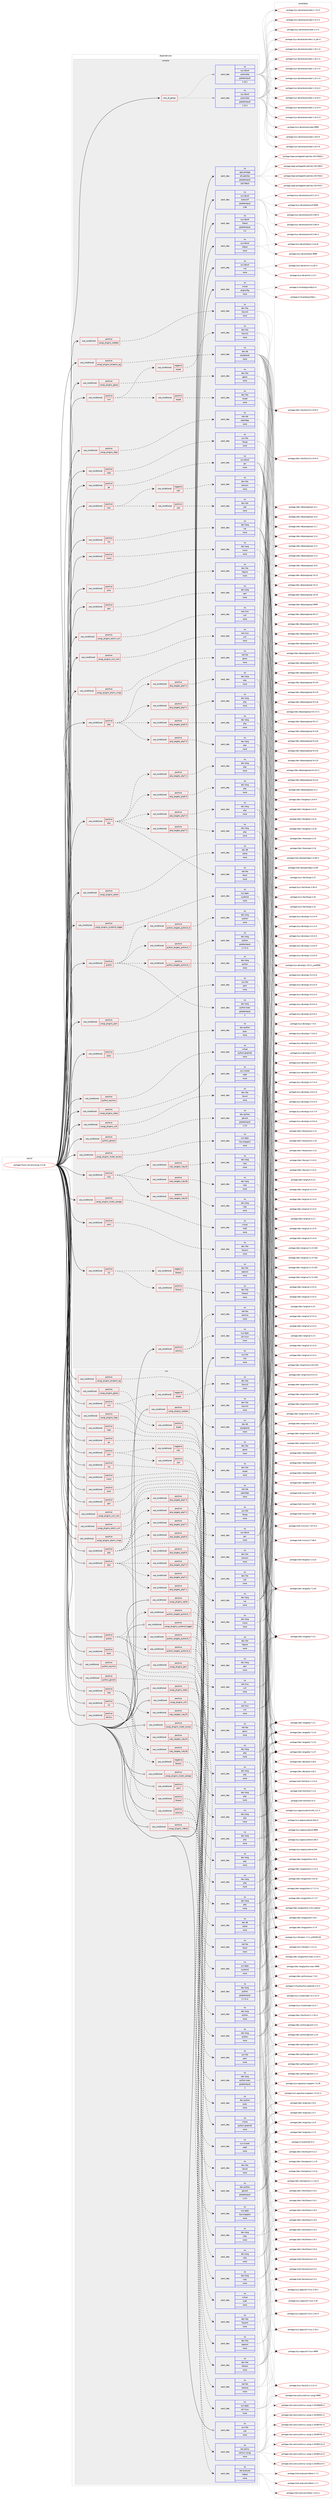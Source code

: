 digraph prolog {

# *************
# Graph options
# *************

newrank=true;
concentrate=true;
compound=true;
graph [rankdir=LR,fontname=Helvetica,fontsize=10,ranksep=1.5];#, ranksep=2.5, nodesep=0.2];
edge  [arrowhead=vee];
node  [fontname=Helvetica,fontsize=10];

# **********
# The ebuild
# **********

subgraph cluster_leftcol {
color=gray;
rank=same;
label=<<i>ebuild</i>>;
id [label="portage://www-servers/uwsgi-2.0.18", color=red, width=4, href="../www-servers/uwsgi-2.0.18.svg"];
}

# ****************
# The dependencies
# ****************

subgraph cluster_midcol {
color=gray;
label=<<i>dependencies</i>>;
subgraph cluster_compile {
fillcolor="#eeeeee";
style=filled;
label=<<i>compile</i>>;
subgraph any443 {
dependency23458 [label=<<TABLE BORDER="0" CELLBORDER="1" CELLSPACING="0" CELLPADDING="4"><TR><TD CELLPADDING="10">any_of_group</TD></TR></TABLE>>, shape=none, color=red];subgraph pack19850 {
dependency23459 [label=<<TABLE BORDER="0" CELLBORDER="1" CELLSPACING="0" CELLPADDING="4" WIDTH="220"><TR><TD ROWSPAN="6" CELLPADDING="30">pack_dep</TD></TR><TR><TD WIDTH="110">no</TD></TR><TR><TD>sys-devel</TD></TR><TR><TD>automake</TD></TR><TR><TD>greaterequal</TD></TR><TR><TD>1.16.1</TD></TR></TABLE>>, shape=none, color=blue];
}
dependency23458:e -> dependency23459:w [weight=20,style="dotted",arrowhead="oinv"];
subgraph pack19851 {
dependency23460 [label=<<TABLE BORDER="0" CELLBORDER="1" CELLSPACING="0" CELLPADDING="4" WIDTH="220"><TR><TD ROWSPAN="6" CELLPADDING="30">pack_dep</TD></TR><TR><TD WIDTH="110">no</TD></TR><TR><TD>sys-devel</TD></TR><TR><TD>automake</TD></TR><TR><TD>greaterequal</TD></TR><TR><TD>1.15.1</TD></TR></TABLE>>, shape=none, color=blue];
}
dependency23458:e -> dependency23460:w [weight=20,style="dotted",arrowhead="oinv"];
}
id:e -> dependency23458:w [weight=20,style="solid",arrowhead="vee"];
subgraph cond3150 {
dependency23461 [label=<<TABLE BORDER="0" CELLBORDER="1" CELLSPACING="0" CELLPADDING="4"><TR><TD ROWSPAN="3" CELLPADDING="10">use_conditional</TD></TR><TR><TD>positive</TD></TR><TR><TD>caps</TD></TR></TABLE>>, shape=none, color=red];
subgraph pack19852 {
dependency23462 [label=<<TABLE BORDER="0" CELLBORDER="1" CELLSPACING="0" CELLPADDING="4" WIDTH="220"><TR><TD ROWSPAN="6" CELLPADDING="30">pack_dep</TD></TR><TR><TD WIDTH="110">no</TD></TR><TR><TD>sys-libs</TD></TR><TR><TD>libcap</TD></TR><TR><TD>none</TD></TR><TR><TD></TD></TR></TABLE>>, shape=none, color=blue];
}
dependency23461:e -> dependency23462:w [weight=20,style="dashed",arrowhead="vee"];
}
id:e -> dependency23461:w [weight=20,style="solid",arrowhead="vee"];
subgraph cond3151 {
dependency23463 [label=<<TABLE BORDER="0" CELLBORDER="1" CELLSPACING="0" CELLPADDING="4"><TR><TD ROWSPAN="3" CELLPADDING="10">use_conditional</TD></TR><TR><TD>positive</TD></TR><TR><TD>go</TD></TR></TABLE>>, shape=none, color=red];
subgraph pack19853 {
dependency23464 [label=<<TABLE BORDER="0" CELLBORDER="1" CELLSPACING="0" CELLPADDING="4" WIDTH="220"><TR><TD ROWSPAN="6" CELLPADDING="30">pack_dep</TD></TR><TR><TD WIDTH="110">no</TD></TR><TR><TD>sys-devel</TD></TR><TR><TD>gcc</TD></TR><TR><TD>none</TD></TR><TR><TD></TD></TR></TABLE>>, shape=none, color=blue];
}
dependency23463:e -> dependency23464:w [weight=20,style="dashed",arrowhead="vee"];
}
id:e -> dependency23463:w [weight=20,style="solid",arrowhead="vee"];
subgraph cond3152 {
dependency23465 [label=<<TABLE BORDER="0" CELLBORDER="1" CELLSPACING="0" CELLPADDING="4"><TR><TD ROWSPAN="3" CELLPADDING="10">use_conditional</TD></TR><TR><TD>positive</TD></TR><TR><TD>json</TD></TR></TABLE>>, shape=none, color=red];
subgraph cond3153 {
dependency23466 [label=<<TABLE BORDER="0" CELLBORDER="1" CELLSPACING="0" CELLPADDING="4"><TR><TD ROWSPAN="3" CELLPADDING="10">use_conditional</TD></TR><TR><TD>negative</TD></TR><TR><TD>yajl</TD></TR></TABLE>>, shape=none, color=red];
subgraph pack19854 {
dependency23467 [label=<<TABLE BORDER="0" CELLBORDER="1" CELLSPACING="0" CELLPADDING="4" WIDTH="220"><TR><TD ROWSPAN="6" CELLPADDING="30">pack_dep</TD></TR><TR><TD WIDTH="110">no</TD></TR><TR><TD>dev-libs</TD></TR><TR><TD>jansson</TD></TR><TR><TD>none</TD></TR><TR><TD></TD></TR></TABLE>>, shape=none, color=blue];
}
dependency23466:e -> dependency23467:w [weight=20,style="dashed",arrowhead="vee"];
}
dependency23465:e -> dependency23466:w [weight=20,style="dashed",arrowhead="vee"];
subgraph cond3154 {
dependency23468 [label=<<TABLE BORDER="0" CELLBORDER="1" CELLSPACING="0" CELLPADDING="4"><TR><TD ROWSPAN="3" CELLPADDING="10">use_conditional</TD></TR><TR><TD>positive</TD></TR><TR><TD>yajl</TD></TR></TABLE>>, shape=none, color=red];
subgraph pack19855 {
dependency23469 [label=<<TABLE BORDER="0" CELLBORDER="1" CELLSPACING="0" CELLPADDING="4" WIDTH="220"><TR><TD ROWSPAN="6" CELLPADDING="30">pack_dep</TD></TR><TR><TD WIDTH="110">no</TD></TR><TR><TD>dev-libs</TD></TR><TR><TD>yajl</TD></TR><TR><TD>none</TD></TR><TR><TD></TD></TR></TABLE>>, shape=none, color=blue];
}
dependency23468:e -> dependency23469:w [weight=20,style="dashed",arrowhead="vee"];
}
dependency23465:e -> dependency23468:w [weight=20,style="dashed",arrowhead="vee"];
}
id:e -> dependency23465:w [weight=20,style="solid",arrowhead="vee"];
subgraph cond3155 {
dependency23470 [label=<<TABLE BORDER="0" CELLBORDER="1" CELLSPACING="0" CELLPADDING="4"><TR><TD ROWSPAN="3" CELLPADDING="10">use_conditional</TD></TR><TR><TD>positive</TD></TR><TR><TD>lua</TD></TR></TABLE>>, shape=none, color=red];
subgraph pack19856 {
dependency23471 [label=<<TABLE BORDER="0" CELLBORDER="1" CELLSPACING="0" CELLPADDING="4" WIDTH="220"><TR><TD ROWSPAN="6" CELLPADDING="30">pack_dep</TD></TR><TR><TD WIDTH="110">no</TD></TR><TR><TD>dev-lang</TD></TR><TR><TD>lua</TD></TR><TR><TD>none</TD></TR><TR><TD></TD></TR></TABLE>>, shape=none, color=blue];
}
dependency23470:e -> dependency23471:w [weight=20,style="dashed",arrowhead="vee"];
}
id:e -> dependency23470:w [weight=20,style="solid",arrowhead="vee"];
subgraph cond3156 {
dependency23472 [label=<<TABLE BORDER="0" CELLBORDER="1" CELLSPACING="0" CELLPADDING="4"><TR><TD ROWSPAN="3" CELLPADDING="10">use_conditional</TD></TR><TR><TD>positive</TD></TR><TR><TD>mono</TD></TR></TABLE>>, shape=none, color=red];
subgraph pack19857 {
dependency23473 [label=<<TABLE BORDER="0" CELLBORDER="1" CELLSPACING="0" CELLPADDING="4" WIDTH="220"><TR><TD ROWSPAN="6" CELLPADDING="30">pack_dep</TD></TR><TR><TD WIDTH="110">no</TD></TR><TR><TD>dev-lang</TD></TR><TR><TD>mono</TD></TR><TR><TD>none</TD></TR><TR><TD></TD></TR></TABLE>>, shape=none, color=blue];
}
dependency23472:e -> dependency23473:w [weight=20,style="dashed",arrowhead="vee"];
}
id:e -> dependency23472:w [weight=20,style="solid",arrowhead="vee"];
subgraph cond3157 {
dependency23474 [label=<<TABLE BORDER="0" CELLBORDER="1" CELLSPACING="0" CELLPADDING="4"><TR><TD ROWSPAN="3" CELLPADDING="10">use_conditional</TD></TR><TR><TD>positive</TD></TR><TR><TD>pcre</TD></TR></TABLE>>, shape=none, color=red];
subgraph pack19858 {
dependency23475 [label=<<TABLE BORDER="0" CELLBORDER="1" CELLSPACING="0" CELLPADDING="4" WIDTH="220"><TR><TD ROWSPAN="6" CELLPADDING="30">pack_dep</TD></TR><TR><TD WIDTH="110">no</TD></TR><TR><TD>dev-libs</TD></TR><TR><TD>libpcre</TD></TR><TR><TD>none</TD></TR><TR><TD></TD></TR></TABLE>>, shape=none, color=blue];
}
dependency23474:e -> dependency23475:w [weight=20,style="dashed",arrowhead="vee"];
}
id:e -> dependency23474:w [weight=20,style="solid",arrowhead="vee"];
subgraph cond3158 {
dependency23476 [label=<<TABLE BORDER="0" CELLBORDER="1" CELLSPACING="0" CELLPADDING="4"><TR><TD ROWSPAN="3" CELLPADDING="10">use_conditional</TD></TR><TR><TD>positive</TD></TR><TR><TD>perl</TD></TR></TABLE>>, shape=none, color=red];
subgraph pack19859 {
dependency23477 [label=<<TABLE BORDER="0" CELLBORDER="1" CELLSPACING="0" CELLPADDING="4" WIDTH="220"><TR><TD ROWSPAN="6" CELLPADDING="30">pack_dep</TD></TR><TR><TD WIDTH="110">no</TD></TR><TR><TD>dev-lang</TD></TR><TR><TD>perl</TD></TR><TR><TD>none</TD></TR><TR><TD></TD></TR></TABLE>>, shape=none, color=blue];
}
dependency23476:e -> dependency23477:w [weight=20,style="dashed",arrowhead="vee"];
}
id:e -> dependency23476:w [weight=20,style="solid",arrowhead="vee"];
subgraph cond3159 {
dependency23478 [label=<<TABLE BORDER="0" CELLBORDER="1" CELLSPACING="0" CELLPADDING="4"><TR><TD ROWSPAN="3" CELLPADDING="10">use_conditional</TD></TR><TR><TD>positive</TD></TR><TR><TD>php</TD></TR></TABLE>>, shape=none, color=red];
subgraph cond3160 {
dependency23479 [label=<<TABLE BORDER="0" CELLBORDER="1" CELLSPACING="0" CELLPADDING="4"><TR><TD ROWSPAN="3" CELLPADDING="10">use_conditional</TD></TR><TR><TD>positive</TD></TR><TR><TD>php_targets_php5-6</TD></TR></TABLE>>, shape=none, color=red];
subgraph pack19860 {
dependency23480 [label=<<TABLE BORDER="0" CELLBORDER="1" CELLSPACING="0" CELLPADDING="4" WIDTH="220"><TR><TD ROWSPAN="6" CELLPADDING="30">pack_dep</TD></TR><TR><TD WIDTH="110">no</TD></TR><TR><TD>dev-lang</TD></TR><TR><TD>php</TD></TR><TR><TD>none</TD></TR><TR><TD></TD></TR></TABLE>>, shape=none, color=blue];
}
dependency23479:e -> dependency23480:w [weight=20,style="dashed",arrowhead="vee"];
}
dependency23478:e -> dependency23479:w [weight=20,style="dashed",arrowhead="vee"];
subgraph cond3161 {
dependency23481 [label=<<TABLE BORDER="0" CELLBORDER="1" CELLSPACING="0" CELLPADDING="4"><TR><TD ROWSPAN="3" CELLPADDING="10">use_conditional</TD></TR><TR><TD>positive</TD></TR><TR><TD>php_targets_php7-1</TD></TR></TABLE>>, shape=none, color=red];
subgraph pack19861 {
dependency23482 [label=<<TABLE BORDER="0" CELLBORDER="1" CELLSPACING="0" CELLPADDING="4" WIDTH="220"><TR><TD ROWSPAN="6" CELLPADDING="30">pack_dep</TD></TR><TR><TD WIDTH="110">no</TD></TR><TR><TD>dev-lang</TD></TR><TR><TD>php</TD></TR><TR><TD>none</TD></TR><TR><TD></TD></TR></TABLE>>, shape=none, color=blue];
}
dependency23481:e -> dependency23482:w [weight=20,style="dashed",arrowhead="vee"];
}
dependency23478:e -> dependency23481:w [weight=20,style="dashed",arrowhead="vee"];
subgraph cond3162 {
dependency23483 [label=<<TABLE BORDER="0" CELLBORDER="1" CELLSPACING="0" CELLPADDING="4"><TR><TD ROWSPAN="3" CELLPADDING="10">use_conditional</TD></TR><TR><TD>positive</TD></TR><TR><TD>php_targets_php7-2</TD></TR></TABLE>>, shape=none, color=red];
subgraph pack19862 {
dependency23484 [label=<<TABLE BORDER="0" CELLBORDER="1" CELLSPACING="0" CELLPADDING="4" WIDTH="220"><TR><TD ROWSPAN="6" CELLPADDING="30">pack_dep</TD></TR><TR><TD WIDTH="110">no</TD></TR><TR><TD>dev-lang</TD></TR><TR><TD>php</TD></TR><TR><TD>none</TD></TR><TR><TD></TD></TR></TABLE>>, shape=none, color=blue];
}
dependency23483:e -> dependency23484:w [weight=20,style="dashed",arrowhead="vee"];
}
dependency23478:e -> dependency23483:w [weight=20,style="dashed",arrowhead="vee"];
subgraph cond3163 {
dependency23485 [label=<<TABLE BORDER="0" CELLBORDER="1" CELLSPACING="0" CELLPADDING="4"><TR><TD ROWSPAN="3" CELLPADDING="10">use_conditional</TD></TR><TR><TD>positive</TD></TR><TR><TD>php_targets_php7-3</TD></TR></TABLE>>, shape=none, color=red];
subgraph pack19863 {
dependency23486 [label=<<TABLE BORDER="0" CELLBORDER="1" CELLSPACING="0" CELLPADDING="4" WIDTH="220"><TR><TD ROWSPAN="6" CELLPADDING="30">pack_dep</TD></TR><TR><TD WIDTH="110">no</TD></TR><TR><TD>dev-lang</TD></TR><TR><TD>php</TD></TR><TR><TD>none</TD></TR><TR><TD></TD></TR></TABLE>>, shape=none, color=blue];
}
dependency23485:e -> dependency23486:w [weight=20,style="dashed",arrowhead="vee"];
}
dependency23478:e -> dependency23485:w [weight=20,style="dashed",arrowhead="vee"];
}
id:e -> dependency23478:w [weight=20,style="solid",arrowhead="vee"];
subgraph cond3164 {
dependency23487 [label=<<TABLE BORDER="0" CELLBORDER="1" CELLSPACING="0" CELLPADDING="4"><TR><TD ROWSPAN="3" CELLPADDING="10">use_conditional</TD></TR><TR><TD>positive</TD></TR><TR><TD>php</TD></TR></TABLE>>, shape=none, color=red];
subgraph pack19864 {
dependency23488 [label=<<TABLE BORDER="0" CELLBORDER="1" CELLSPACING="0" CELLPADDING="4" WIDTH="220"><TR><TD ROWSPAN="6" CELLPADDING="30">pack_dep</TD></TR><TR><TD WIDTH="110">no</TD></TR><TR><TD>net-libs</TD></TR><TR><TD>libnsl</TD></TR><TR><TD>none</TD></TR><TR><TD></TD></TR></TABLE>>, shape=none, color=blue];
}
dependency23487:e -> dependency23488:w [weight=20,style="dashed",arrowhead="vee"];
subgraph cond3165 {
dependency23489 [label=<<TABLE BORDER="0" CELLBORDER="1" CELLSPACING="0" CELLPADDING="4"><TR><TD ROWSPAN="3" CELLPADDING="10">use_conditional</TD></TR><TR><TD>positive</TD></TR><TR><TD>php_targets_php5-6</TD></TR></TABLE>>, shape=none, color=red];
subgraph pack19865 {
dependency23490 [label=<<TABLE BORDER="0" CELLBORDER="1" CELLSPACING="0" CELLPADDING="4" WIDTH="220"><TR><TD ROWSPAN="6" CELLPADDING="30">pack_dep</TD></TR><TR><TD WIDTH="110">no</TD></TR><TR><TD>dev-lang</TD></TR><TR><TD>php</TD></TR><TR><TD>none</TD></TR><TR><TD></TD></TR></TABLE>>, shape=none, color=blue];
}
dependency23489:e -> dependency23490:w [weight=20,style="dashed",arrowhead="vee"];
}
dependency23487:e -> dependency23489:w [weight=20,style="dashed",arrowhead="vee"];
subgraph cond3166 {
dependency23491 [label=<<TABLE BORDER="0" CELLBORDER="1" CELLSPACING="0" CELLPADDING="4"><TR><TD ROWSPAN="3" CELLPADDING="10">use_conditional</TD></TR><TR><TD>positive</TD></TR><TR><TD>php_targets_php7-1</TD></TR></TABLE>>, shape=none, color=red];
subgraph pack19866 {
dependency23492 [label=<<TABLE BORDER="0" CELLBORDER="1" CELLSPACING="0" CELLPADDING="4" WIDTH="220"><TR><TD ROWSPAN="6" CELLPADDING="30">pack_dep</TD></TR><TR><TD WIDTH="110">no</TD></TR><TR><TD>dev-lang</TD></TR><TR><TD>php</TD></TR><TR><TD>none</TD></TR><TR><TD></TD></TR></TABLE>>, shape=none, color=blue];
}
dependency23491:e -> dependency23492:w [weight=20,style="dashed",arrowhead="vee"];
}
dependency23487:e -> dependency23491:w [weight=20,style="dashed",arrowhead="vee"];
subgraph cond3167 {
dependency23493 [label=<<TABLE BORDER="0" CELLBORDER="1" CELLSPACING="0" CELLPADDING="4"><TR><TD ROWSPAN="3" CELLPADDING="10">use_conditional</TD></TR><TR><TD>positive</TD></TR><TR><TD>php_targets_php7-2</TD></TR></TABLE>>, shape=none, color=red];
subgraph pack19867 {
dependency23494 [label=<<TABLE BORDER="0" CELLBORDER="1" CELLSPACING="0" CELLPADDING="4" WIDTH="220"><TR><TD ROWSPAN="6" CELLPADDING="30">pack_dep</TD></TR><TR><TD WIDTH="110">no</TD></TR><TR><TD>dev-lang</TD></TR><TR><TD>php</TD></TR><TR><TD>none</TD></TR><TR><TD></TD></TR></TABLE>>, shape=none, color=blue];
}
dependency23493:e -> dependency23494:w [weight=20,style="dashed",arrowhead="vee"];
}
dependency23487:e -> dependency23493:w [weight=20,style="dashed",arrowhead="vee"];
subgraph cond3168 {
dependency23495 [label=<<TABLE BORDER="0" CELLBORDER="1" CELLSPACING="0" CELLPADDING="4"><TR><TD ROWSPAN="3" CELLPADDING="10">use_conditional</TD></TR><TR><TD>positive</TD></TR><TR><TD>php_targets_php7-3</TD></TR></TABLE>>, shape=none, color=red];
subgraph pack19868 {
dependency23496 [label=<<TABLE BORDER="0" CELLBORDER="1" CELLSPACING="0" CELLPADDING="4" WIDTH="220"><TR><TD ROWSPAN="6" CELLPADDING="30">pack_dep</TD></TR><TR><TD WIDTH="110">no</TD></TR><TR><TD>dev-lang</TD></TR><TR><TD>php</TD></TR><TR><TD>none</TD></TR><TR><TD></TD></TR></TABLE>>, shape=none, color=blue];
}
dependency23495:e -> dependency23496:w [weight=20,style="dashed",arrowhead="vee"];
}
dependency23487:e -> dependency23495:w [weight=20,style="dashed",arrowhead="vee"];
}
id:e -> dependency23487:w [weight=20,style="solid",arrowhead="vee"];
subgraph cond3169 {
dependency23497 [label=<<TABLE BORDER="0" CELLBORDER="1" CELLSPACING="0" CELLPADDING="4"><TR><TD ROWSPAN="3" CELLPADDING="10">use_conditional</TD></TR><TR><TD>positive</TD></TR><TR><TD>pypy</TD></TR></TABLE>>, shape=none, color=red];
subgraph pack19869 {
dependency23498 [label=<<TABLE BORDER="0" CELLBORDER="1" CELLSPACING="0" CELLPADDING="4" WIDTH="220"><TR><TD ROWSPAN="6" CELLPADDING="30">pack_dep</TD></TR><TR><TD WIDTH="110">no</TD></TR><TR><TD>dev-python</TD></TR><TR><TD>pypy</TD></TR><TR><TD>none</TD></TR><TR><TD></TD></TR></TABLE>>, shape=none, color=blue];
}
dependency23497:e -> dependency23498:w [weight=20,style="dashed",arrowhead="vee"];
}
id:e -> dependency23497:w [weight=20,style="solid",arrowhead="vee"];
subgraph cond3170 {
dependency23499 [label=<<TABLE BORDER="0" CELLBORDER="1" CELLSPACING="0" CELLPADDING="4"><TR><TD ROWSPAN="3" CELLPADDING="10">use_conditional</TD></TR><TR><TD>positive</TD></TR><TR><TD>python</TD></TR></TABLE>>, shape=none, color=red];
subgraph cond3171 {
dependency23500 [label=<<TABLE BORDER="0" CELLBORDER="1" CELLSPACING="0" CELLPADDING="4"><TR><TD ROWSPAN="3" CELLPADDING="10">use_conditional</TD></TR><TR><TD>positive</TD></TR><TR><TD>python_targets_python2_7</TD></TR></TABLE>>, shape=none, color=red];
subgraph pack19870 {
dependency23501 [label=<<TABLE BORDER="0" CELLBORDER="1" CELLSPACING="0" CELLPADDING="4" WIDTH="220"><TR><TD ROWSPAN="6" CELLPADDING="30">pack_dep</TD></TR><TR><TD WIDTH="110">no</TD></TR><TR><TD>dev-lang</TD></TR><TR><TD>python</TD></TR><TR><TD>greaterequal</TD></TR><TR><TD>2.7.5-r2</TD></TR></TABLE>>, shape=none, color=blue];
}
dependency23500:e -> dependency23501:w [weight=20,style="dashed",arrowhead="vee"];
}
dependency23499:e -> dependency23500:w [weight=20,style="dashed",arrowhead="vee"];
subgraph cond3172 {
dependency23502 [label=<<TABLE BORDER="0" CELLBORDER="1" CELLSPACING="0" CELLPADDING="4"><TR><TD ROWSPAN="3" CELLPADDING="10">use_conditional</TD></TR><TR><TD>positive</TD></TR><TR><TD>python_targets_python3_6</TD></TR></TABLE>>, shape=none, color=red];
subgraph pack19871 {
dependency23503 [label=<<TABLE BORDER="0" CELLBORDER="1" CELLSPACING="0" CELLPADDING="4" WIDTH="220"><TR><TD ROWSPAN="6" CELLPADDING="30">pack_dep</TD></TR><TR><TD WIDTH="110">no</TD></TR><TR><TD>dev-lang</TD></TR><TR><TD>python</TD></TR><TR><TD>none</TD></TR><TR><TD></TD></TR></TABLE>>, shape=none, color=blue];
}
dependency23502:e -> dependency23503:w [weight=20,style="dashed",arrowhead="vee"];
}
dependency23499:e -> dependency23502:w [weight=20,style="dashed",arrowhead="vee"];
subgraph cond3173 {
dependency23504 [label=<<TABLE BORDER="0" CELLBORDER="1" CELLSPACING="0" CELLPADDING="4"><TR><TD ROWSPAN="3" CELLPADDING="10">use_conditional</TD></TR><TR><TD>positive</TD></TR><TR><TD>python_targets_python3_7</TD></TR></TABLE>>, shape=none, color=red];
subgraph pack19872 {
dependency23505 [label=<<TABLE BORDER="0" CELLBORDER="1" CELLSPACING="0" CELLPADDING="4" WIDTH="220"><TR><TD ROWSPAN="6" CELLPADDING="30">pack_dep</TD></TR><TR><TD WIDTH="110">no</TD></TR><TR><TD>dev-lang</TD></TR><TR><TD>python</TD></TR><TR><TD>none</TD></TR><TR><TD></TD></TR></TABLE>>, shape=none, color=blue];
}
dependency23504:e -> dependency23505:w [weight=20,style="dashed",arrowhead="vee"];
}
dependency23499:e -> dependency23504:w [weight=20,style="dashed",arrowhead="vee"];
subgraph pack19873 {
dependency23506 [label=<<TABLE BORDER="0" CELLBORDER="1" CELLSPACING="0" CELLPADDING="4" WIDTH="220"><TR><TD ROWSPAN="6" CELLPADDING="30">pack_dep</TD></TR><TR><TD WIDTH="110">no</TD></TR><TR><TD>dev-lang</TD></TR><TR><TD>python-exec</TD></TR><TR><TD>greaterequal</TD></TR><TR><TD>2</TD></TR></TABLE>>, shape=none, color=blue];
}
dependency23499:e -> dependency23506:w [weight=20,style="dashed",arrowhead="vee"];
}
id:e -> dependency23499:w [weight=20,style="solid",arrowhead="vee"];
subgraph cond3174 {
dependency23507 [label=<<TABLE BORDER="0" CELLBORDER="1" CELLSPACING="0" CELLPADDING="4"><TR><TD ROWSPAN="3" CELLPADDING="10">use_conditional</TD></TR><TR><TD>positive</TD></TR><TR><TD>python_asyncio</TD></TR></TABLE>>, shape=none, color=red];
subgraph pack19874 {
dependency23508 [label=<<TABLE BORDER="0" CELLBORDER="1" CELLSPACING="0" CELLPADDING="4" WIDTH="220"><TR><TD ROWSPAN="6" CELLPADDING="30">pack_dep</TD></TR><TR><TD WIDTH="110">no</TD></TR><TR><TD>virtual</TD></TR><TR><TD>python-greenlet</TD></TR><TR><TD>none</TD></TR><TR><TD></TD></TR></TABLE>>, shape=none, color=blue];
}
dependency23507:e -> dependency23508:w [weight=20,style="dashed",arrowhead="vee"];
}
id:e -> dependency23507:w [weight=20,style="solid",arrowhead="vee"];
subgraph cond3175 {
dependency23509 [label=<<TABLE BORDER="0" CELLBORDER="1" CELLSPACING="0" CELLPADDING="4"><TR><TD ROWSPAN="3" CELLPADDING="10">use_conditional</TD></TR><TR><TD>positive</TD></TR><TR><TD>python_gevent</TD></TR></TABLE>>, shape=none, color=red];
subgraph pack19875 {
dependency23510 [label=<<TABLE BORDER="0" CELLBORDER="1" CELLSPACING="0" CELLPADDING="4" WIDTH="220"><TR><TD ROWSPAN="6" CELLPADDING="30">pack_dep</TD></TR><TR><TD WIDTH="110">no</TD></TR><TR><TD>dev-python</TD></TR><TR><TD>gevent</TD></TR><TR><TD>greaterequal</TD></TR><TR><TD>1.3.5</TD></TR></TABLE>>, shape=none, color=blue];
}
dependency23509:e -> dependency23510:w [weight=20,style="dashed",arrowhead="vee"];
}
id:e -> dependency23509:w [weight=20,style="solid",arrowhead="vee"];
subgraph cond3176 {
dependency23511 [label=<<TABLE BORDER="0" CELLBORDER="1" CELLSPACING="0" CELLPADDING="4"><TR><TD ROWSPAN="3" CELLPADDING="10">use_conditional</TD></TR><TR><TD>positive</TD></TR><TR><TD>ruby</TD></TR></TABLE>>, shape=none, color=red];
subgraph cond3177 {
dependency23512 [label=<<TABLE BORDER="0" CELLBORDER="1" CELLSPACING="0" CELLPADDING="4"><TR><TD ROWSPAN="3" CELLPADDING="10">use_conditional</TD></TR><TR><TD>positive</TD></TR><TR><TD>ruby_targets_ruby24</TD></TR></TABLE>>, shape=none, color=red];
subgraph pack19876 {
dependency23513 [label=<<TABLE BORDER="0" CELLBORDER="1" CELLSPACING="0" CELLPADDING="4" WIDTH="220"><TR><TD ROWSPAN="6" CELLPADDING="30">pack_dep</TD></TR><TR><TD WIDTH="110">no</TD></TR><TR><TD>dev-lang</TD></TR><TR><TD>ruby</TD></TR><TR><TD>none</TD></TR><TR><TD></TD></TR></TABLE>>, shape=none, color=blue];
}
dependency23512:e -> dependency23513:w [weight=20,style="dashed",arrowhead="vee"];
}
dependency23511:e -> dependency23512:w [weight=20,style="dashed",arrowhead="vee"];
subgraph cond3178 {
dependency23514 [label=<<TABLE BORDER="0" CELLBORDER="1" CELLSPACING="0" CELLPADDING="4"><TR><TD ROWSPAN="3" CELLPADDING="10">use_conditional</TD></TR><TR><TD>positive</TD></TR><TR><TD>ruby_targets_ruby25</TD></TR></TABLE>>, shape=none, color=red];
subgraph pack19877 {
dependency23515 [label=<<TABLE BORDER="0" CELLBORDER="1" CELLSPACING="0" CELLPADDING="4" WIDTH="220"><TR><TD ROWSPAN="6" CELLPADDING="30">pack_dep</TD></TR><TR><TD WIDTH="110">no</TD></TR><TR><TD>dev-lang</TD></TR><TR><TD>ruby</TD></TR><TR><TD>none</TD></TR><TR><TD></TD></TR></TABLE>>, shape=none, color=blue];
}
dependency23514:e -> dependency23515:w [weight=20,style="dashed",arrowhead="vee"];
}
dependency23511:e -> dependency23514:w [weight=20,style="dashed",arrowhead="vee"];
subgraph cond3179 {
dependency23516 [label=<<TABLE BORDER="0" CELLBORDER="1" CELLSPACING="0" CELLPADDING="4"><TR><TD ROWSPAN="3" CELLPADDING="10">use_conditional</TD></TR><TR><TD>positive</TD></TR><TR><TD>ruby_targets_ruby26</TD></TR></TABLE>>, shape=none, color=red];
subgraph pack19878 {
dependency23517 [label=<<TABLE BORDER="0" CELLBORDER="1" CELLSPACING="0" CELLPADDING="4" WIDTH="220"><TR><TD ROWSPAN="6" CELLPADDING="30">pack_dep</TD></TR><TR><TD WIDTH="110">no</TD></TR><TR><TD>dev-lang</TD></TR><TR><TD>ruby</TD></TR><TR><TD>none</TD></TR><TR><TD></TD></TR></TABLE>>, shape=none, color=blue];
}
dependency23516:e -> dependency23517:w [weight=20,style="dashed",arrowhead="vee"];
}
dependency23511:e -> dependency23516:w [weight=20,style="dashed",arrowhead="vee"];
}
id:e -> dependency23511:w [weight=20,style="solid",arrowhead="vee"];
subgraph cond3180 {
dependency23518 [label=<<TABLE BORDER="0" CELLBORDER="1" CELLSPACING="0" CELLPADDING="4"><TR><TD ROWSPAN="3" CELLPADDING="10">use_conditional</TD></TR><TR><TD>positive</TD></TR><TR><TD>ssl</TD></TR></TABLE>>, shape=none, color=red];
subgraph cond3181 {
dependency23519 [label=<<TABLE BORDER="0" CELLBORDER="1" CELLSPACING="0" CELLPADDING="4"><TR><TD ROWSPAN="3" CELLPADDING="10">use_conditional</TD></TR><TR><TD>negative</TD></TR><TR><TD>libressl</TD></TR></TABLE>>, shape=none, color=red];
subgraph pack19879 {
dependency23520 [label=<<TABLE BORDER="0" CELLBORDER="1" CELLSPACING="0" CELLPADDING="4" WIDTH="220"><TR><TD ROWSPAN="6" CELLPADDING="30">pack_dep</TD></TR><TR><TD WIDTH="110">no</TD></TR><TR><TD>dev-libs</TD></TR><TR><TD>openssl</TD></TR><TR><TD>none</TD></TR><TR><TD></TD></TR></TABLE>>, shape=none, color=blue];
}
dependency23519:e -> dependency23520:w [weight=20,style="dashed",arrowhead="vee"];
}
dependency23518:e -> dependency23519:w [weight=20,style="dashed",arrowhead="vee"];
subgraph cond3182 {
dependency23521 [label=<<TABLE BORDER="0" CELLBORDER="1" CELLSPACING="0" CELLPADDING="4"><TR><TD ROWSPAN="3" CELLPADDING="10">use_conditional</TD></TR><TR><TD>positive</TD></TR><TR><TD>libressl</TD></TR></TABLE>>, shape=none, color=red];
subgraph pack19880 {
dependency23522 [label=<<TABLE BORDER="0" CELLBORDER="1" CELLSPACING="0" CELLPADDING="4" WIDTH="220"><TR><TD ROWSPAN="6" CELLPADDING="30">pack_dep</TD></TR><TR><TD WIDTH="110">no</TD></TR><TR><TD>dev-libs</TD></TR><TR><TD>libressl</TD></TR><TR><TD>none</TD></TR><TR><TD></TD></TR></TABLE>>, shape=none, color=blue];
}
dependency23521:e -> dependency23522:w [weight=20,style="dashed",arrowhead="vee"];
}
dependency23518:e -> dependency23521:w [weight=20,style="dashed",arrowhead="vee"];
}
id:e -> dependency23518:w [weight=20,style="solid",arrowhead="vee"];
subgraph cond3183 {
dependency23523 [label=<<TABLE BORDER="0" CELLBORDER="1" CELLSPACING="0" CELLPADDING="4"><TR><TD ROWSPAN="3" CELLPADDING="10">use_conditional</TD></TR><TR><TD>positive</TD></TR><TR><TD>uwsgi_plugins_alarm_curl</TD></TR></TABLE>>, shape=none, color=red];
subgraph pack19881 {
dependency23524 [label=<<TABLE BORDER="0" CELLBORDER="1" CELLSPACING="0" CELLPADDING="4" WIDTH="220"><TR><TD ROWSPAN="6" CELLPADDING="30">pack_dep</TD></TR><TR><TD WIDTH="110">no</TD></TR><TR><TD>net-misc</TD></TR><TR><TD>curl</TD></TR><TR><TD>none</TD></TR><TR><TD></TD></TR></TABLE>>, shape=none, color=blue];
}
dependency23523:e -> dependency23524:w [weight=20,style="dashed",arrowhead="vee"];
}
id:e -> dependency23523:w [weight=20,style="solid",arrowhead="vee"];
subgraph cond3184 {
dependency23525 [label=<<TABLE BORDER="0" CELLBORDER="1" CELLSPACING="0" CELLPADDING="4"><TR><TD ROWSPAN="3" CELLPADDING="10">use_conditional</TD></TR><TR><TD>positive</TD></TR><TR><TD>uwsgi_plugins_alarm_xmpp</TD></TR></TABLE>>, shape=none, color=red];
subgraph pack19882 {
dependency23526 [label=<<TABLE BORDER="0" CELLBORDER="1" CELLSPACING="0" CELLPADDING="4" WIDTH="220"><TR><TD ROWSPAN="6" CELLPADDING="30">pack_dep</TD></TR><TR><TD WIDTH="110">no</TD></TR><TR><TD>net-libs</TD></TR><TR><TD>gloox</TD></TR><TR><TD>none</TD></TR><TR><TD></TD></TR></TABLE>>, shape=none, color=blue];
}
dependency23525:e -> dependency23526:w [weight=20,style="dashed",arrowhead="vee"];
}
id:e -> dependency23525:w [weight=20,style="solid",arrowhead="vee"];
subgraph cond3185 {
dependency23527 [label=<<TABLE BORDER="0" CELLBORDER="1" CELLSPACING="0" CELLPADDING="4"><TR><TD ROWSPAN="3" CELLPADDING="10">use_conditional</TD></TR><TR><TD>positive</TD></TR><TR><TD>uwsgi_plugins_curl_cron</TD></TR></TABLE>>, shape=none, color=red];
subgraph pack19883 {
dependency23528 [label=<<TABLE BORDER="0" CELLBORDER="1" CELLSPACING="0" CELLPADDING="4" WIDTH="220"><TR><TD ROWSPAN="6" CELLPADDING="30">pack_dep</TD></TR><TR><TD WIDTH="110">no</TD></TR><TR><TD>net-misc</TD></TR><TR><TD>curl</TD></TR><TR><TD>none</TD></TR><TR><TD></TD></TR></TABLE>>, shape=none, color=blue];
}
dependency23527:e -> dependency23528:w [weight=20,style="dashed",arrowhead="vee"];
}
id:e -> dependency23527:w [weight=20,style="solid",arrowhead="vee"];
subgraph cond3186 {
dependency23529 [label=<<TABLE BORDER="0" CELLBORDER="1" CELLSPACING="0" CELLPADDING="4"><TR><TD ROWSPAN="3" CELLPADDING="10">use_conditional</TD></TR><TR><TD>positive</TD></TR><TR><TD>uwsgi_plugins_emperor_pg</TD></TR></TABLE>>, shape=none, color=red];
subgraph pack19884 {
dependency23530 [label=<<TABLE BORDER="0" CELLBORDER="1" CELLSPACING="0" CELLPADDING="4" WIDTH="220"><TR><TD ROWSPAN="6" CELLPADDING="30">pack_dep</TD></TR><TR><TD WIDTH="110">no</TD></TR><TR><TD>dev-db</TD></TR><TR><TD>postgresql</TD></TR><TR><TD>none</TD></TR><TR><TD></TD></TR></TABLE>>, shape=none, color=blue];
}
dependency23529:e -> dependency23530:w [weight=20,style="dashed",arrowhead="vee"];
}
id:e -> dependency23529:w [weight=20,style="solid",arrowhead="vee"];
subgraph cond3187 {
dependency23531 [label=<<TABLE BORDER="0" CELLBORDER="1" CELLSPACING="0" CELLPADDING="4"><TR><TD ROWSPAN="3" CELLPADDING="10">use_conditional</TD></TR><TR><TD>positive</TD></TR><TR><TD>uwsgi_plugins_geoip</TD></TR></TABLE>>, shape=none, color=red];
subgraph pack19885 {
dependency23532 [label=<<TABLE BORDER="0" CELLBORDER="1" CELLSPACING="0" CELLPADDING="4" WIDTH="220"><TR><TD ROWSPAN="6" CELLPADDING="30">pack_dep</TD></TR><TR><TD WIDTH="110">no</TD></TR><TR><TD>dev-libs</TD></TR><TR><TD>geoip</TD></TR><TR><TD>none</TD></TR><TR><TD></TD></TR></TABLE>>, shape=none, color=blue];
}
dependency23531:e -> dependency23532:w [weight=20,style="dashed",arrowhead="vee"];
}
id:e -> dependency23531:w [weight=20,style="solid",arrowhead="vee"];
subgraph cond3188 {
dependency23533 [label=<<TABLE BORDER="0" CELLBORDER="1" CELLSPACING="0" CELLPADDING="4"><TR><TD ROWSPAN="3" CELLPADDING="10">use_conditional</TD></TR><TR><TD>positive</TD></TR><TR><TD>uwsgi_plugins_ldap</TD></TR></TABLE>>, shape=none, color=red];
subgraph pack19886 {
dependency23534 [label=<<TABLE BORDER="0" CELLBORDER="1" CELLSPACING="0" CELLPADDING="4" WIDTH="220"><TR><TD ROWSPAN="6" CELLPADDING="30">pack_dep</TD></TR><TR><TD WIDTH="110">no</TD></TR><TR><TD>net-nds</TD></TR><TR><TD>openldap</TD></TR><TR><TD>none</TD></TR><TR><TD></TD></TR></TABLE>>, shape=none, color=blue];
}
dependency23533:e -> dependency23534:w [weight=20,style="dashed",arrowhead="vee"];
}
id:e -> dependency23533:w [weight=20,style="solid",arrowhead="vee"];
subgraph cond3189 {
dependency23535 [label=<<TABLE BORDER="0" CELLBORDER="1" CELLSPACING="0" CELLPADDING="4"><TR><TD ROWSPAN="3" CELLPADDING="10">use_conditional</TD></TR><TR><TD>positive</TD></TR><TR><TD>uwsgi_plugins_pam</TD></TR></TABLE>>, shape=none, color=red];
subgraph pack19887 {
dependency23536 [label=<<TABLE BORDER="0" CELLBORDER="1" CELLSPACING="0" CELLPADDING="4" WIDTH="220"><TR><TD ROWSPAN="6" CELLPADDING="30">pack_dep</TD></TR><TR><TD WIDTH="110">no</TD></TR><TR><TD>sys-libs</TD></TR><TR><TD>pam</TD></TR><TR><TD>none</TD></TR><TR><TD></TD></TR></TABLE>>, shape=none, color=blue];
}
dependency23535:e -> dependency23536:w [weight=20,style="dashed",arrowhead="vee"];
}
id:e -> dependency23535:w [weight=20,style="solid",arrowhead="vee"];
subgraph cond3190 {
dependency23537 [label=<<TABLE BORDER="0" CELLBORDER="1" CELLSPACING="0" CELLPADDING="4"><TR><TD ROWSPAN="3" CELLPADDING="10">use_conditional</TD></TR><TR><TD>positive</TD></TR><TR><TD>uwsgi_plugins_rados</TD></TR></TABLE>>, shape=none, color=red];
subgraph pack19888 {
dependency23538 [label=<<TABLE BORDER="0" CELLBORDER="1" CELLSPACING="0" CELLPADDING="4" WIDTH="220"><TR><TD ROWSPAN="6" CELLPADDING="30">pack_dep</TD></TR><TR><TD WIDTH="110">no</TD></TR><TR><TD>sys-cluster</TD></TR><TR><TD>ceph</TD></TR><TR><TD>none</TD></TR><TR><TD></TD></TR></TABLE>>, shape=none, color=blue];
}
dependency23537:e -> dependency23538:w [weight=20,style="dashed",arrowhead="vee"];
}
id:e -> dependency23537:w [weight=20,style="solid",arrowhead="vee"];
subgraph cond3191 {
dependency23539 [label=<<TABLE BORDER="0" CELLBORDER="1" CELLSPACING="0" CELLPADDING="4"><TR><TD ROWSPAN="3" CELLPADDING="10">use_conditional</TD></TR><TR><TD>positive</TD></TR><TR><TD>uwsgi_plugins_router_access</TD></TR></TABLE>>, shape=none, color=red];
subgraph pack19889 {
dependency23540 [label=<<TABLE BORDER="0" CELLBORDER="1" CELLSPACING="0" CELLPADDING="4" WIDTH="220"><TR><TD ROWSPAN="6" CELLPADDING="30">pack_dep</TD></TR><TR><TD WIDTH="110">no</TD></TR><TR><TD>sys-apps</TD></TR><TR><TD>tcp-wrappers</TD></TR><TR><TD>none</TD></TR><TR><TD></TD></TR></TABLE>>, shape=none, color=blue];
}
dependency23539:e -> dependency23540:w [weight=20,style="dashed",arrowhead="vee"];
}
id:e -> dependency23539:w [weight=20,style="solid",arrowhead="vee"];
subgraph cond3192 {
dependency23541 [label=<<TABLE BORDER="0" CELLBORDER="1" CELLSPACING="0" CELLPADDING="4"><TR><TD ROWSPAN="3" CELLPADDING="10">use_conditional</TD></TR><TR><TD>positive</TD></TR><TR><TD>uwsgi_plugins_router_spnego</TD></TR></TABLE>>, shape=none, color=red];
subgraph pack19890 {
dependency23542 [label=<<TABLE BORDER="0" CELLBORDER="1" CELLSPACING="0" CELLPADDING="4" WIDTH="220"><TR><TD ROWSPAN="6" CELLPADDING="30">pack_dep</TD></TR><TR><TD WIDTH="110">no</TD></TR><TR><TD>virtual</TD></TR><TR><TD>krb5</TD></TR><TR><TD>none</TD></TR><TR><TD></TD></TR></TABLE>>, shape=none, color=blue];
}
dependency23541:e -> dependency23542:w [weight=20,style="dashed",arrowhead="vee"];
}
id:e -> dependency23541:w [weight=20,style="solid",arrowhead="vee"];
subgraph cond3193 {
dependency23543 [label=<<TABLE BORDER="0" CELLBORDER="1" CELLSPACING="0" CELLPADDING="4"><TR><TD ROWSPAN="3" CELLPADDING="10">use_conditional</TD></TR><TR><TD>positive</TD></TR><TR><TD>uwsgi_plugins_sqlite</TD></TR></TABLE>>, shape=none, color=red];
subgraph pack19891 {
dependency23544 [label=<<TABLE BORDER="0" CELLBORDER="1" CELLSPACING="0" CELLPADDING="4" WIDTH="220"><TR><TD ROWSPAN="6" CELLPADDING="30">pack_dep</TD></TR><TR><TD WIDTH="110">no</TD></TR><TR><TD>dev-db</TD></TR><TR><TD>sqlite</TD></TR><TR><TD>none</TD></TR><TR><TD></TD></TR></TABLE>>, shape=none, color=blue];
}
dependency23543:e -> dependency23544:w [weight=20,style="dashed",arrowhead="vee"];
}
id:e -> dependency23543:w [weight=20,style="solid",arrowhead="vee"];
subgraph cond3194 {
dependency23545 [label=<<TABLE BORDER="0" CELLBORDER="1" CELLSPACING="0" CELLPADDING="4"><TR><TD ROWSPAN="3" CELLPADDING="10">use_conditional</TD></TR><TR><TD>positive</TD></TR><TR><TD>uwsgi_plugins_systemd_logger</TD></TR></TABLE>>, shape=none, color=red];
subgraph pack19892 {
dependency23546 [label=<<TABLE BORDER="0" CELLBORDER="1" CELLSPACING="0" CELLPADDING="4" WIDTH="220"><TR><TD ROWSPAN="6" CELLPADDING="30">pack_dep</TD></TR><TR><TD WIDTH="110">no</TD></TR><TR><TD>sys-apps</TD></TR><TR><TD>systemd</TD></TR><TR><TD>none</TD></TR><TR><TD></TD></TR></TABLE>>, shape=none, color=blue];
}
dependency23545:e -> dependency23546:w [weight=20,style="dashed",arrowhead="vee"];
}
id:e -> dependency23545:w [weight=20,style="solid",arrowhead="vee"];
subgraph cond3195 {
dependency23547 [label=<<TABLE BORDER="0" CELLBORDER="1" CELLSPACING="0" CELLPADDING="4"><TR><TD ROWSPAN="3" CELLPADDING="10">use_conditional</TD></TR><TR><TD>positive</TD></TR><TR><TD>uwsgi_plugins_webdav</TD></TR></TABLE>>, shape=none, color=red];
subgraph pack19893 {
dependency23548 [label=<<TABLE BORDER="0" CELLBORDER="1" CELLSPACING="0" CELLPADDING="4" WIDTH="220"><TR><TD ROWSPAN="6" CELLPADDING="30">pack_dep</TD></TR><TR><TD WIDTH="110">no</TD></TR><TR><TD>dev-libs</TD></TR><TR><TD>libxml2</TD></TR><TR><TD>none</TD></TR><TR><TD></TD></TR></TABLE>>, shape=none, color=blue];
}
dependency23547:e -> dependency23548:w [weight=20,style="dashed",arrowhead="vee"];
}
id:e -> dependency23547:w [weight=20,style="solid",arrowhead="vee"];
subgraph cond3196 {
dependency23549 [label=<<TABLE BORDER="0" CELLBORDER="1" CELLSPACING="0" CELLPADDING="4"><TR><TD ROWSPAN="3" CELLPADDING="10">use_conditional</TD></TR><TR><TD>positive</TD></TR><TR><TD>uwsgi_plugins_xslt</TD></TR></TABLE>>, shape=none, color=red];
subgraph pack19894 {
dependency23550 [label=<<TABLE BORDER="0" CELLBORDER="1" CELLSPACING="0" CELLPADDING="4" WIDTH="220"><TR><TD ROWSPAN="6" CELLPADDING="30">pack_dep</TD></TR><TR><TD WIDTH="110">no</TD></TR><TR><TD>dev-libs</TD></TR><TR><TD>libxslt</TD></TR><TR><TD>none</TD></TR><TR><TD></TD></TR></TABLE>>, shape=none, color=blue];
}
dependency23549:e -> dependency23550:w [weight=20,style="dashed",arrowhead="vee"];
}
id:e -> dependency23549:w [weight=20,style="solid",arrowhead="vee"];
subgraph cond3197 {
dependency23551 [label=<<TABLE BORDER="0" CELLBORDER="1" CELLSPACING="0" CELLPADDING="4"><TR><TD ROWSPAN="3" CELLPADDING="10">use_conditional</TD></TR><TR><TD>positive</TD></TR><TR><TD>xml</TD></TR></TABLE>>, shape=none, color=red];
subgraph cond3198 {
dependency23552 [label=<<TABLE BORDER="0" CELLBORDER="1" CELLSPACING="0" CELLPADDING="4"><TR><TD ROWSPAN="3" CELLPADDING="10">use_conditional</TD></TR><TR><TD>negative</TD></TR><TR><TD>expat</TD></TR></TABLE>>, shape=none, color=red];
subgraph pack19895 {
dependency23553 [label=<<TABLE BORDER="0" CELLBORDER="1" CELLSPACING="0" CELLPADDING="4" WIDTH="220"><TR><TD ROWSPAN="6" CELLPADDING="30">pack_dep</TD></TR><TR><TD WIDTH="110">no</TD></TR><TR><TD>dev-libs</TD></TR><TR><TD>libxml2</TD></TR><TR><TD>none</TD></TR><TR><TD></TD></TR></TABLE>>, shape=none, color=blue];
}
dependency23552:e -> dependency23553:w [weight=20,style="dashed",arrowhead="vee"];
}
dependency23551:e -> dependency23552:w [weight=20,style="dashed",arrowhead="vee"];
subgraph cond3199 {
dependency23554 [label=<<TABLE BORDER="0" CELLBORDER="1" CELLSPACING="0" CELLPADDING="4"><TR><TD ROWSPAN="3" CELLPADDING="10">use_conditional</TD></TR><TR><TD>positive</TD></TR><TR><TD>expat</TD></TR></TABLE>>, shape=none, color=red];
subgraph pack19896 {
dependency23555 [label=<<TABLE BORDER="0" CELLBORDER="1" CELLSPACING="0" CELLPADDING="4" WIDTH="220"><TR><TD ROWSPAN="6" CELLPADDING="30">pack_dep</TD></TR><TR><TD WIDTH="110">no</TD></TR><TR><TD>dev-libs</TD></TR><TR><TD>expat</TD></TR><TR><TD>none</TD></TR><TR><TD></TD></TR></TABLE>>, shape=none, color=blue];
}
dependency23554:e -> dependency23555:w [weight=20,style="dashed",arrowhead="vee"];
}
dependency23551:e -> dependency23554:w [weight=20,style="dashed",arrowhead="vee"];
}
id:e -> dependency23551:w [weight=20,style="solid",arrowhead="vee"];
subgraph cond3200 {
dependency23556 [label=<<TABLE BORDER="0" CELLBORDER="1" CELLSPACING="0" CELLPADDING="4"><TR><TD ROWSPAN="3" CELLPADDING="10">use_conditional</TD></TR><TR><TD>positive</TD></TR><TR><TD>yaml</TD></TR></TABLE>>, shape=none, color=red];
subgraph pack19897 {
dependency23557 [label=<<TABLE BORDER="0" CELLBORDER="1" CELLSPACING="0" CELLPADDING="4" WIDTH="220"><TR><TD ROWSPAN="6" CELLPADDING="30">pack_dep</TD></TR><TR><TD WIDTH="110">no</TD></TR><TR><TD>dev-libs</TD></TR><TR><TD>libyaml</TD></TR><TR><TD>none</TD></TR><TR><TD></TD></TR></TABLE>>, shape=none, color=blue];
}
dependency23556:e -> dependency23557:w [weight=20,style="dashed",arrowhead="vee"];
}
id:e -> dependency23556:w [weight=20,style="solid",arrowhead="vee"];
subgraph cond3201 {
dependency23558 [label=<<TABLE BORDER="0" CELLBORDER="1" CELLSPACING="0" CELLPADDING="4"><TR><TD ROWSPAN="3" CELLPADDING="10">use_conditional</TD></TR><TR><TD>positive</TD></TR><TR><TD>zeromq</TD></TR></TABLE>>, shape=none, color=red];
subgraph pack19898 {
dependency23559 [label=<<TABLE BORDER="0" CELLBORDER="1" CELLSPACING="0" CELLPADDING="4" WIDTH="220"><TR><TD ROWSPAN="6" CELLPADDING="30">pack_dep</TD></TR><TR><TD WIDTH="110">no</TD></TR><TR><TD>net-libs</TD></TR><TR><TD>zeromq</TD></TR><TR><TD>none</TD></TR><TR><TD></TD></TR></TABLE>>, shape=none, color=blue];
}
dependency23558:e -> dependency23559:w [weight=20,style="dashed",arrowhead="vee"];
subgraph pack19899 {
dependency23560 [label=<<TABLE BORDER="0" CELLBORDER="1" CELLSPACING="0" CELLPADDING="4" WIDTH="220"><TR><TD ROWSPAN="6" CELLPADDING="30">pack_dep</TD></TR><TR><TD WIDTH="110">no</TD></TR><TR><TD>sys-apps</TD></TR><TR><TD>util-linux</TD></TR><TR><TD>none</TD></TR><TR><TD></TD></TR></TABLE>>, shape=none, color=blue];
}
dependency23558:e -> dependency23560:w [weight=20,style="dashed",arrowhead="vee"];
}
id:e -> dependency23558:w [weight=20,style="solid",arrowhead="vee"];
subgraph pack19900 {
dependency23561 [label=<<TABLE BORDER="0" CELLBORDER="1" CELLSPACING="0" CELLPADDING="4" WIDTH="220"><TR><TD ROWSPAN="6" CELLPADDING="30">pack_dep</TD></TR><TR><TD WIDTH="110">no</TD></TR><TR><TD>app-portage</TD></TR><TR><TD>elt-patches</TD></TR><TR><TD>greaterequal</TD></TR><TR><TD>20170815</TD></TR></TABLE>>, shape=none, color=blue];
}
id:e -> dependency23561:w [weight=20,style="solid",arrowhead="vee"];
subgraph pack19901 {
dependency23562 [label=<<TABLE BORDER="0" CELLBORDER="1" CELLSPACING="0" CELLPADDING="4" WIDTH="220"><TR><TD ROWSPAN="6" CELLPADDING="30">pack_dep</TD></TR><TR><TD WIDTH="110">no</TD></TR><TR><TD>sys-devel</TD></TR><TR><TD>autoconf</TD></TR><TR><TD>greaterequal</TD></TR><TR><TD>2.69</TD></TR></TABLE>>, shape=none, color=blue];
}
id:e -> dependency23562:w [weight=20,style="solid",arrowhead="vee"];
subgraph pack19902 {
dependency23563 [label=<<TABLE BORDER="0" CELLBORDER="1" CELLSPACING="0" CELLPADDING="4" WIDTH="220"><TR><TD ROWSPAN="6" CELLPADDING="30">pack_dep</TD></TR><TR><TD WIDTH="110">no</TD></TR><TR><TD>sys-devel</TD></TR><TR><TD>libtool</TD></TR><TR><TD>greaterequal</TD></TR><TR><TD>2.4</TD></TR></TABLE>>, shape=none, color=blue];
}
id:e -> dependency23563:w [weight=20,style="solid",arrowhead="vee"];
subgraph pack19903 {
dependency23564 [label=<<TABLE BORDER="0" CELLBORDER="1" CELLSPACING="0" CELLPADDING="4" WIDTH="220"><TR><TD ROWSPAN="6" CELLPADDING="30">pack_dep</TD></TR><TR><TD WIDTH="110">no</TD></TR><TR><TD>sys-devel</TD></TR><TR><TD>libtool</TD></TR><TR><TD>none</TD></TR><TR><TD></TD></TR></TABLE>>, shape=none, color=blue];
}
id:e -> dependency23564:w [weight=20,style="solid",arrowhead="vee"];
subgraph pack19904 {
dependency23565 [label=<<TABLE BORDER="0" CELLBORDER="1" CELLSPACING="0" CELLPADDING="4" WIDTH="220"><TR><TD ROWSPAN="6" CELLPADDING="30">pack_dep</TD></TR><TR><TD WIDTH="110">no</TD></TR><TR><TD>sys-devel</TD></TR><TR><TD>m4</TD></TR><TR><TD>none</TD></TR><TR><TD></TD></TR></TABLE>>, shape=none, color=blue];
}
id:e -> dependency23565:w [weight=20,style="solid",arrowhead="vee"];
subgraph pack19905 {
dependency23566 [label=<<TABLE BORDER="0" CELLBORDER="1" CELLSPACING="0" CELLPADDING="4" WIDTH="220"><TR><TD ROWSPAN="6" CELLPADDING="30">pack_dep</TD></TR><TR><TD WIDTH="110">no</TD></TR><TR><TD>sys-libs</TD></TR><TR><TD>zlib</TD></TR><TR><TD>none</TD></TR><TR><TD></TD></TR></TABLE>>, shape=none, color=blue];
}
id:e -> dependency23566:w [weight=20,style="solid",arrowhead="vee"];
subgraph pack19906 {
dependency23567 [label=<<TABLE BORDER="0" CELLBORDER="1" CELLSPACING="0" CELLPADDING="4" WIDTH="220"><TR><TD ROWSPAN="6" CELLPADDING="30">pack_dep</TD></TR><TR><TD WIDTH="110">no</TD></TR><TR><TD>virtual</TD></TR><TR><TD>pkgconfig</TD></TR><TR><TD>none</TD></TR><TR><TD></TD></TR></TABLE>>, shape=none, color=blue];
}
id:e -> dependency23567:w [weight=20,style="solid",arrowhead="vee"];
}
subgraph cluster_compileandrun {
fillcolor="#eeeeee";
style=filled;
label=<<i>compile and run</i>>;
}
subgraph cluster_run {
fillcolor="#eeeeee";
style=filled;
label=<<i>run</i>>;
subgraph cond3202 {
dependency23568 [label=<<TABLE BORDER="0" CELLBORDER="1" CELLSPACING="0" CELLPADDING="4"><TR><TD ROWSPAN="3" CELLPADDING="10">use_conditional</TD></TR><TR><TD>positive</TD></TR><TR><TD>caps</TD></TR></TABLE>>, shape=none, color=red];
subgraph pack19907 {
dependency23569 [label=<<TABLE BORDER="0" CELLBORDER="1" CELLSPACING="0" CELLPADDING="4" WIDTH="220"><TR><TD ROWSPAN="6" CELLPADDING="30">pack_dep</TD></TR><TR><TD WIDTH="110">no</TD></TR><TR><TD>sys-libs</TD></TR><TR><TD>libcap</TD></TR><TR><TD>none</TD></TR><TR><TD></TD></TR></TABLE>>, shape=none, color=blue];
}
dependency23568:e -> dependency23569:w [weight=20,style="dashed",arrowhead="vee"];
}
id:e -> dependency23568:w [weight=20,style="solid",arrowhead="odot"];
subgraph cond3203 {
dependency23570 [label=<<TABLE BORDER="0" CELLBORDER="1" CELLSPACING="0" CELLPADDING="4"><TR><TD ROWSPAN="3" CELLPADDING="10">use_conditional</TD></TR><TR><TD>positive</TD></TR><TR><TD>go</TD></TR></TABLE>>, shape=none, color=red];
subgraph pack19908 {
dependency23571 [label=<<TABLE BORDER="0" CELLBORDER="1" CELLSPACING="0" CELLPADDING="4" WIDTH="220"><TR><TD ROWSPAN="6" CELLPADDING="30">pack_dep</TD></TR><TR><TD WIDTH="110">no</TD></TR><TR><TD>sys-devel</TD></TR><TR><TD>gcc</TD></TR><TR><TD>none</TD></TR><TR><TD></TD></TR></TABLE>>, shape=none, color=blue];
}
dependency23570:e -> dependency23571:w [weight=20,style="dashed",arrowhead="vee"];
}
id:e -> dependency23570:w [weight=20,style="solid",arrowhead="odot"];
subgraph cond3204 {
dependency23572 [label=<<TABLE BORDER="0" CELLBORDER="1" CELLSPACING="0" CELLPADDING="4"><TR><TD ROWSPAN="3" CELLPADDING="10">use_conditional</TD></TR><TR><TD>positive</TD></TR><TR><TD>json</TD></TR></TABLE>>, shape=none, color=red];
subgraph cond3205 {
dependency23573 [label=<<TABLE BORDER="0" CELLBORDER="1" CELLSPACING="0" CELLPADDING="4"><TR><TD ROWSPAN="3" CELLPADDING="10">use_conditional</TD></TR><TR><TD>negative</TD></TR><TR><TD>yajl</TD></TR></TABLE>>, shape=none, color=red];
subgraph pack19909 {
dependency23574 [label=<<TABLE BORDER="0" CELLBORDER="1" CELLSPACING="0" CELLPADDING="4" WIDTH="220"><TR><TD ROWSPAN="6" CELLPADDING="30">pack_dep</TD></TR><TR><TD WIDTH="110">no</TD></TR><TR><TD>dev-libs</TD></TR><TR><TD>jansson</TD></TR><TR><TD>none</TD></TR><TR><TD></TD></TR></TABLE>>, shape=none, color=blue];
}
dependency23573:e -> dependency23574:w [weight=20,style="dashed",arrowhead="vee"];
}
dependency23572:e -> dependency23573:w [weight=20,style="dashed",arrowhead="vee"];
subgraph cond3206 {
dependency23575 [label=<<TABLE BORDER="0" CELLBORDER="1" CELLSPACING="0" CELLPADDING="4"><TR><TD ROWSPAN="3" CELLPADDING="10">use_conditional</TD></TR><TR><TD>positive</TD></TR><TR><TD>yajl</TD></TR></TABLE>>, shape=none, color=red];
subgraph pack19910 {
dependency23576 [label=<<TABLE BORDER="0" CELLBORDER="1" CELLSPACING="0" CELLPADDING="4" WIDTH="220"><TR><TD ROWSPAN="6" CELLPADDING="30">pack_dep</TD></TR><TR><TD WIDTH="110">no</TD></TR><TR><TD>dev-libs</TD></TR><TR><TD>yajl</TD></TR><TR><TD>none</TD></TR><TR><TD></TD></TR></TABLE>>, shape=none, color=blue];
}
dependency23575:e -> dependency23576:w [weight=20,style="dashed",arrowhead="vee"];
}
dependency23572:e -> dependency23575:w [weight=20,style="dashed",arrowhead="vee"];
}
id:e -> dependency23572:w [weight=20,style="solid",arrowhead="odot"];
subgraph cond3207 {
dependency23577 [label=<<TABLE BORDER="0" CELLBORDER="1" CELLSPACING="0" CELLPADDING="4"><TR><TD ROWSPAN="3" CELLPADDING="10">use_conditional</TD></TR><TR><TD>positive</TD></TR><TR><TD>lua</TD></TR></TABLE>>, shape=none, color=red];
subgraph pack19911 {
dependency23578 [label=<<TABLE BORDER="0" CELLBORDER="1" CELLSPACING="0" CELLPADDING="4" WIDTH="220"><TR><TD ROWSPAN="6" CELLPADDING="30">pack_dep</TD></TR><TR><TD WIDTH="110">no</TD></TR><TR><TD>dev-lang</TD></TR><TR><TD>lua</TD></TR><TR><TD>none</TD></TR><TR><TD></TD></TR></TABLE>>, shape=none, color=blue];
}
dependency23577:e -> dependency23578:w [weight=20,style="dashed",arrowhead="vee"];
}
id:e -> dependency23577:w [weight=20,style="solid",arrowhead="odot"];
subgraph cond3208 {
dependency23579 [label=<<TABLE BORDER="0" CELLBORDER="1" CELLSPACING="0" CELLPADDING="4"><TR><TD ROWSPAN="3" CELLPADDING="10">use_conditional</TD></TR><TR><TD>positive</TD></TR><TR><TD>mono</TD></TR></TABLE>>, shape=none, color=red];
subgraph pack19912 {
dependency23580 [label=<<TABLE BORDER="0" CELLBORDER="1" CELLSPACING="0" CELLPADDING="4" WIDTH="220"><TR><TD ROWSPAN="6" CELLPADDING="30">pack_dep</TD></TR><TR><TD WIDTH="110">no</TD></TR><TR><TD>dev-lang</TD></TR><TR><TD>mono</TD></TR><TR><TD>none</TD></TR><TR><TD></TD></TR></TABLE>>, shape=none, color=blue];
}
dependency23579:e -> dependency23580:w [weight=20,style="dashed",arrowhead="vee"];
}
id:e -> dependency23579:w [weight=20,style="solid",arrowhead="odot"];
subgraph cond3209 {
dependency23581 [label=<<TABLE BORDER="0" CELLBORDER="1" CELLSPACING="0" CELLPADDING="4"><TR><TD ROWSPAN="3" CELLPADDING="10">use_conditional</TD></TR><TR><TD>positive</TD></TR><TR><TD>pcre</TD></TR></TABLE>>, shape=none, color=red];
subgraph pack19913 {
dependency23582 [label=<<TABLE BORDER="0" CELLBORDER="1" CELLSPACING="0" CELLPADDING="4" WIDTH="220"><TR><TD ROWSPAN="6" CELLPADDING="30">pack_dep</TD></TR><TR><TD WIDTH="110">no</TD></TR><TR><TD>dev-libs</TD></TR><TR><TD>libpcre</TD></TR><TR><TD>none</TD></TR><TR><TD></TD></TR></TABLE>>, shape=none, color=blue];
}
dependency23581:e -> dependency23582:w [weight=20,style="dashed",arrowhead="vee"];
}
id:e -> dependency23581:w [weight=20,style="solid",arrowhead="odot"];
subgraph cond3210 {
dependency23583 [label=<<TABLE BORDER="0" CELLBORDER="1" CELLSPACING="0" CELLPADDING="4"><TR><TD ROWSPAN="3" CELLPADDING="10">use_conditional</TD></TR><TR><TD>positive</TD></TR><TR><TD>perl</TD></TR></TABLE>>, shape=none, color=red];
subgraph pack19914 {
dependency23584 [label=<<TABLE BORDER="0" CELLBORDER="1" CELLSPACING="0" CELLPADDING="4" WIDTH="220"><TR><TD ROWSPAN="6" CELLPADDING="30">pack_dep</TD></TR><TR><TD WIDTH="110">no</TD></TR><TR><TD>dev-lang</TD></TR><TR><TD>perl</TD></TR><TR><TD>none</TD></TR><TR><TD></TD></TR></TABLE>>, shape=none, color=blue];
}
dependency23583:e -> dependency23584:w [weight=20,style="dashed",arrowhead="vee"];
}
id:e -> dependency23583:w [weight=20,style="solid",arrowhead="odot"];
subgraph cond3211 {
dependency23585 [label=<<TABLE BORDER="0" CELLBORDER="1" CELLSPACING="0" CELLPADDING="4"><TR><TD ROWSPAN="3" CELLPADDING="10">use_conditional</TD></TR><TR><TD>positive</TD></TR><TR><TD>php</TD></TR></TABLE>>, shape=none, color=red];
subgraph cond3212 {
dependency23586 [label=<<TABLE BORDER="0" CELLBORDER="1" CELLSPACING="0" CELLPADDING="4"><TR><TD ROWSPAN="3" CELLPADDING="10">use_conditional</TD></TR><TR><TD>positive</TD></TR><TR><TD>php_targets_php5-6</TD></TR></TABLE>>, shape=none, color=red];
subgraph pack19915 {
dependency23587 [label=<<TABLE BORDER="0" CELLBORDER="1" CELLSPACING="0" CELLPADDING="4" WIDTH="220"><TR><TD ROWSPAN="6" CELLPADDING="30">pack_dep</TD></TR><TR><TD WIDTH="110">no</TD></TR><TR><TD>dev-lang</TD></TR><TR><TD>php</TD></TR><TR><TD>none</TD></TR><TR><TD></TD></TR></TABLE>>, shape=none, color=blue];
}
dependency23586:e -> dependency23587:w [weight=20,style="dashed",arrowhead="vee"];
}
dependency23585:e -> dependency23586:w [weight=20,style="dashed",arrowhead="vee"];
subgraph cond3213 {
dependency23588 [label=<<TABLE BORDER="0" CELLBORDER="1" CELLSPACING="0" CELLPADDING="4"><TR><TD ROWSPAN="3" CELLPADDING="10">use_conditional</TD></TR><TR><TD>positive</TD></TR><TR><TD>php_targets_php7-1</TD></TR></TABLE>>, shape=none, color=red];
subgraph pack19916 {
dependency23589 [label=<<TABLE BORDER="0" CELLBORDER="1" CELLSPACING="0" CELLPADDING="4" WIDTH="220"><TR><TD ROWSPAN="6" CELLPADDING="30">pack_dep</TD></TR><TR><TD WIDTH="110">no</TD></TR><TR><TD>dev-lang</TD></TR><TR><TD>php</TD></TR><TR><TD>none</TD></TR><TR><TD></TD></TR></TABLE>>, shape=none, color=blue];
}
dependency23588:e -> dependency23589:w [weight=20,style="dashed",arrowhead="vee"];
}
dependency23585:e -> dependency23588:w [weight=20,style="dashed",arrowhead="vee"];
subgraph cond3214 {
dependency23590 [label=<<TABLE BORDER="0" CELLBORDER="1" CELLSPACING="0" CELLPADDING="4"><TR><TD ROWSPAN="3" CELLPADDING="10">use_conditional</TD></TR><TR><TD>positive</TD></TR><TR><TD>php_targets_php7-2</TD></TR></TABLE>>, shape=none, color=red];
subgraph pack19917 {
dependency23591 [label=<<TABLE BORDER="0" CELLBORDER="1" CELLSPACING="0" CELLPADDING="4" WIDTH="220"><TR><TD ROWSPAN="6" CELLPADDING="30">pack_dep</TD></TR><TR><TD WIDTH="110">no</TD></TR><TR><TD>dev-lang</TD></TR><TR><TD>php</TD></TR><TR><TD>none</TD></TR><TR><TD></TD></TR></TABLE>>, shape=none, color=blue];
}
dependency23590:e -> dependency23591:w [weight=20,style="dashed",arrowhead="vee"];
}
dependency23585:e -> dependency23590:w [weight=20,style="dashed",arrowhead="vee"];
subgraph cond3215 {
dependency23592 [label=<<TABLE BORDER="0" CELLBORDER="1" CELLSPACING="0" CELLPADDING="4"><TR><TD ROWSPAN="3" CELLPADDING="10">use_conditional</TD></TR><TR><TD>positive</TD></TR><TR><TD>php_targets_php7-3</TD></TR></TABLE>>, shape=none, color=red];
subgraph pack19918 {
dependency23593 [label=<<TABLE BORDER="0" CELLBORDER="1" CELLSPACING="0" CELLPADDING="4" WIDTH="220"><TR><TD ROWSPAN="6" CELLPADDING="30">pack_dep</TD></TR><TR><TD WIDTH="110">no</TD></TR><TR><TD>dev-lang</TD></TR><TR><TD>php</TD></TR><TR><TD>none</TD></TR><TR><TD></TD></TR></TABLE>>, shape=none, color=blue];
}
dependency23592:e -> dependency23593:w [weight=20,style="dashed",arrowhead="vee"];
}
dependency23585:e -> dependency23592:w [weight=20,style="dashed",arrowhead="vee"];
}
id:e -> dependency23585:w [weight=20,style="solid",arrowhead="odot"];
subgraph cond3216 {
dependency23594 [label=<<TABLE BORDER="0" CELLBORDER="1" CELLSPACING="0" CELLPADDING="4"><TR><TD ROWSPAN="3" CELLPADDING="10">use_conditional</TD></TR><TR><TD>positive</TD></TR><TR><TD>php</TD></TR></TABLE>>, shape=none, color=red];
subgraph pack19919 {
dependency23595 [label=<<TABLE BORDER="0" CELLBORDER="1" CELLSPACING="0" CELLPADDING="4" WIDTH="220"><TR><TD ROWSPAN="6" CELLPADDING="30">pack_dep</TD></TR><TR><TD WIDTH="110">no</TD></TR><TR><TD>net-libs</TD></TR><TR><TD>libnsl</TD></TR><TR><TD>none</TD></TR><TR><TD></TD></TR></TABLE>>, shape=none, color=blue];
}
dependency23594:e -> dependency23595:w [weight=20,style="dashed",arrowhead="vee"];
subgraph cond3217 {
dependency23596 [label=<<TABLE BORDER="0" CELLBORDER="1" CELLSPACING="0" CELLPADDING="4"><TR><TD ROWSPAN="3" CELLPADDING="10">use_conditional</TD></TR><TR><TD>positive</TD></TR><TR><TD>php_targets_php5-6</TD></TR></TABLE>>, shape=none, color=red];
subgraph pack19920 {
dependency23597 [label=<<TABLE BORDER="0" CELLBORDER="1" CELLSPACING="0" CELLPADDING="4" WIDTH="220"><TR><TD ROWSPAN="6" CELLPADDING="30">pack_dep</TD></TR><TR><TD WIDTH="110">no</TD></TR><TR><TD>dev-lang</TD></TR><TR><TD>php</TD></TR><TR><TD>none</TD></TR><TR><TD></TD></TR></TABLE>>, shape=none, color=blue];
}
dependency23596:e -> dependency23597:w [weight=20,style="dashed",arrowhead="vee"];
}
dependency23594:e -> dependency23596:w [weight=20,style="dashed",arrowhead="vee"];
subgraph cond3218 {
dependency23598 [label=<<TABLE BORDER="0" CELLBORDER="1" CELLSPACING="0" CELLPADDING="4"><TR><TD ROWSPAN="3" CELLPADDING="10">use_conditional</TD></TR><TR><TD>positive</TD></TR><TR><TD>php_targets_php7-1</TD></TR></TABLE>>, shape=none, color=red];
subgraph pack19921 {
dependency23599 [label=<<TABLE BORDER="0" CELLBORDER="1" CELLSPACING="0" CELLPADDING="4" WIDTH="220"><TR><TD ROWSPAN="6" CELLPADDING="30">pack_dep</TD></TR><TR><TD WIDTH="110">no</TD></TR><TR><TD>dev-lang</TD></TR><TR><TD>php</TD></TR><TR><TD>none</TD></TR><TR><TD></TD></TR></TABLE>>, shape=none, color=blue];
}
dependency23598:e -> dependency23599:w [weight=20,style="dashed",arrowhead="vee"];
}
dependency23594:e -> dependency23598:w [weight=20,style="dashed",arrowhead="vee"];
subgraph cond3219 {
dependency23600 [label=<<TABLE BORDER="0" CELLBORDER="1" CELLSPACING="0" CELLPADDING="4"><TR><TD ROWSPAN="3" CELLPADDING="10">use_conditional</TD></TR><TR><TD>positive</TD></TR><TR><TD>php_targets_php7-2</TD></TR></TABLE>>, shape=none, color=red];
subgraph pack19922 {
dependency23601 [label=<<TABLE BORDER="0" CELLBORDER="1" CELLSPACING="0" CELLPADDING="4" WIDTH="220"><TR><TD ROWSPAN="6" CELLPADDING="30">pack_dep</TD></TR><TR><TD WIDTH="110">no</TD></TR><TR><TD>dev-lang</TD></TR><TR><TD>php</TD></TR><TR><TD>none</TD></TR><TR><TD></TD></TR></TABLE>>, shape=none, color=blue];
}
dependency23600:e -> dependency23601:w [weight=20,style="dashed",arrowhead="vee"];
}
dependency23594:e -> dependency23600:w [weight=20,style="dashed",arrowhead="vee"];
subgraph cond3220 {
dependency23602 [label=<<TABLE BORDER="0" CELLBORDER="1" CELLSPACING="0" CELLPADDING="4"><TR><TD ROWSPAN="3" CELLPADDING="10">use_conditional</TD></TR><TR><TD>positive</TD></TR><TR><TD>php_targets_php7-3</TD></TR></TABLE>>, shape=none, color=red];
subgraph pack19923 {
dependency23603 [label=<<TABLE BORDER="0" CELLBORDER="1" CELLSPACING="0" CELLPADDING="4" WIDTH="220"><TR><TD ROWSPAN="6" CELLPADDING="30">pack_dep</TD></TR><TR><TD WIDTH="110">no</TD></TR><TR><TD>dev-lang</TD></TR><TR><TD>php</TD></TR><TR><TD>none</TD></TR><TR><TD></TD></TR></TABLE>>, shape=none, color=blue];
}
dependency23602:e -> dependency23603:w [weight=20,style="dashed",arrowhead="vee"];
}
dependency23594:e -> dependency23602:w [weight=20,style="dashed",arrowhead="vee"];
}
id:e -> dependency23594:w [weight=20,style="solid",arrowhead="odot"];
subgraph cond3221 {
dependency23604 [label=<<TABLE BORDER="0" CELLBORDER="1" CELLSPACING="0" CELLPADDING="4"><TR><TD ROWSPAN="3" CELLPADDING="10">use_conditional</TD></TR><TR><TD>positive</TD></TR><TR><TD>pypy</TD></TR></TABLE>>, shape=none, color=red];
subgraph pack19924 {
dependency23605 [label=<<TABLE BORDER="0" CELLBORDER="1" CELLSPACING="0" CELLPADDING="4" WIDTH="220"><TR><TD ROWSPAN="6" CELLPADDING="30">pack_dep</TD></TR><TR><TD WIDTH="110">no</TD></TR><TR><TD>dev-python</TD></TR><TR><TD>pypy</TD></TR><TR><TD>none</TD></TR><TR><TD></TD></TR></TABLE>>, shape=none, color=blue];
}
dependency23604:e -> dependency23605:w [weight=20,style="dashed",arrowhead="vee"];
}
id:e -> dependency23604:w [weight=20,style="solid",arrowhead="odot"];
subgraph cond3222 {
dependency23606 [label=<<TABLE BORDER="0" CELLBORDER="1" CELLSPACING="0" CELLPADDING="4"><TR><TD ROWSPAN="3" CELLPADDING="10">use_conditional</TD></TR><TR><TD>positive</TD></TR><TR><TD>python</TD></TR></TABLE>>, shape=none, color=red];
subgraph cond3223 {
dependency23607 [label=<<TABLE BORDER="0" CELLBORDER="1" CELLSPACING="0" CELLPADDING="4"><TR><TD ROWSPAN="3" CELLPADDING="10">use_conditional</TD></TR><TR><TD>positive</TD></TR><TR><TD>python_targets_python2_7</TD></TR></TABLE>>, shape=none, color=red];
subgraph pack19925 {
dependency23608 [label=<<TABLE BORDER="0" CELLBORDER="1" CELLSPACING="0" CELLPADDING="4" WIDTH="220"><TR><TD ROWSPAN="6" CELLPADDING="30">pack_dep</TD></TR><TR><TD WIDTH="110">no</TD></TR><TR><TD>dev-lang</TD></TR><TR><TD>python</TD></TR><TR><TD>greaterequal</TD></TR><TR><TD>2.7.5-r2</TD></TR></TABLE>>, shape=none, color=blue];
}
dependency23607:e -> dependency23608:w [weight=20,style="dashed",arrowhead="vee"];
}
dependency23606:e -> dependency23607:w [weight=20,style="dashed",arrowhead="vee"];
subgraph cond3224 {
dependency23609 [label=<<TABLE BORDER="0" CELLBORDER="1" CELLSPACING="0" CELLPADDING="4"><TR><TD ROWSPAN="3" CELLPADDING="10">use_conditional</TD></TR><TR><TD>positive</TD></TR><TR><TD>python_targets_python3_6</TD></TR></TABLE>>, shape=none, color=red];
subgraph pack19926 {
dependency23610 [label=<<TABLE BORDER="0" CELLBORDER="1" CELLSPACING="0" CELLPADDING="4" WIDTH="220"><TR><TD ROWSPAN="6" CELLPADDING="30">pack_dep</TD></TR><TR><TD WIDTH="110">no</TD></TR><TR><TD>dev-lang</TD></TR><TR><TD>python</TD></TR><TR><TD>none</TD></TR><TR><TD></TD></TR></TABLE>>, shape=none, color=blue];
}
dependency23609:e -> dependency23610:w [weight=20,style="dashed",arrowhead="vee"];
}
dependency23606:e -> dependency23609:w [weight=20,style="dashed",arrowhead="vee"];
subgraph cond3225 {
dependency23611 [label=<<TABLE BORDER="0" CELLBORDER="1" CELLSPACING="0" CELLPADDING="4"><TR><TD ROWSPAN="3" CELLPADDING="10">use_conditional</TD></TR><TR><TD>positive</TD></TR><TR><TD>python_targets_python3_7</TD></TR></TABLE>>, shape=none, color=red];
subgraph pack19927 {
dependency23612 [label=<<TABLE BORDER="0" CELLBORDER="1" CELLSPACING="0" CELLPADDING="4" WIDTH="220"><TR><TD ROWSPAN="6" CELLPADDING="30">pack_dep</TD></TR><TR><TD WIDTH="110">no</TD></TR><TR><TD>dev-lang</TD></TR><TR><TD>python</TD></TR><TR><TD>none</TD></TR><TR><TD></TD></TR></TABLE>>, shape=none, color=blue];
}
dependency23611:e -> dependency23612:w [weight=20,style="dashed",arrowhead="vee"];
}
dependency23606:e -> dependency23611:w [weight=20,style="dashed",arrowhead="vee"];
subgraph pack19928 {
dependency23613 [label=<<TABLE BORDER="0" CELLBORDER="1" CELLSPACING="0" CELLPADDING="4" WIDTH="220"><TR><TD ROWSPAN="6" CELLPADDING="30">pack_dep</TD></TR><TR><TD WIDTH="110">no</TD></TR><TR><TD>dev-lang</TD></TR><TR><TD>python-exec</TD></TR><TR><TD>greaterequal</TD></TR><TR><TD>2</TD></TR></TABLE>>, shape=none, color=blue];
}
dependency23606:e -> dependency23613:w [weight=20,style="dashed",arrowhead="vee"];
}
id:e -> dependency23606:w [weight=20,style="solid",arrowhead="odot"];
subgraph cond3226 {
dependency23614 [label=<<TABLE BORDER="0" CELLBORDER="1" CELLSPACING="0" CELLPADDING="4"><TR><TD ROWSPAN="3" CELLPADDING="10">use_conditional</TD></TR><TR><TD>positive</TD></TR><TR><TD>python_asyncio</TD></TR></TABLE>>, shape=none, color=red];
subgraph pack19929 {
dependency23615 [label=<<TABLE BORDER="0" CELLBORDER="1" CELLSPACING="0" CELLPADDING="4" WIDTH="220"><TR><TD ROWSPAN="6" CELLPADDING="30">pack_dep</TD></TR><TR><TD WIDTH="110">no</TD></TR><TR><TD>virtual</TD></TR><TR><TD>python-greenlet</TD></TR><TR><TD>none</TD></TR><TR><TD></TD></TR></TABLE>>, shape=none, color=blue];
}
dependency23614:e -> dependency23615:w [weight=20,style="dashed",arrowhead="vee"];
}
id:e -> dependency23614:w [weight=20,style="solid",arrowhead="odot"];
subgraph cond3227 {
dependency23616 [label=<<TABLE BORDER="0" CELLBORDER="1" CELLSPACING="0" CELLPADDING="4"><TR><TD ROWSPAN="3" CELLPADDING="10">use_conditional</TD></TR><TR><TD>positive</TD></TR><TR><TD>python_gevent</TD></TR></TABLE>>, shape=none, color=red];
subgraph pack19930 {
dependency23617 [label=<<TABLE BORDER="0" CELLBORDER="1" CELLSPACING="0" CELLPADDING="4" WIDTH="220"><TR><TD ROWSPAN="6" CELLPADDING="30">pack_dep</TD></TR><TR><TD WIDTH="110">no</TD></TR><TR><TD>dev-python</TD></TR><TR><TD>gevent</TD></TR><TR><TD>greaterequal</TD></TR><TR><TD>1.3.5</TD></TR></TABLE>>, shape=none, color=blue];
}
dependency23616:e -> dependency23617:w [weight=20,style="dashed",arrowhead="vee"];
}
id:e -> dependency23616:w [weight=20,style="solid",arrowhead="odot"];
subgraph cond3228 {
dependency23618 [label=<<TABLE BORDER="0" CELLBORDER="1" CELLSPACING="0" CELLPADDING="4"><TR><TD ROWSPAN="3" CELLPADDING="10">use_conditional</TD></TR><TR><TD>positive</TD></TR><TR><TD>ruby</TD></TR></TABLE>>, shape=none, color=red];
subgraph cond3229 {
dependency23619 [label=<<TABLE BORDER="0" CELLBORDER="1" CELLSPACING="0" CELLPADDING="4"><TR><TD ROWSPAN="3" CELLPADDING="10">use_conditional</TD></TR><TR><TD>positive</TD></TR><TR><TD>ruby_targets_ruby24</TD></TR></TABLE>>, shape=none, color=red];
subgraph pack19931 {
dependency23620 [label=<<TABLE BORDER="0" CELLBORDER="1" CELLSPACING="0" CELLPADDING="4" WIDTH="220"><TR><TD ROWSPAN="6" CELLPADDING="30">pack_dep</TD></TR><TR><TD WIDTH="110">no</TD></TR><TR><TD>dev-lang</TD></TR><TR><TD>ruby</TD></TR><TR><TD>none</TD></TR><TR><TD></TD></TR></TABLE>>, shape=none, color=blue];
}
dependency23619:e -> dependency23620:w [weight=20,style="dashed",arrowhead="vee"];
}
dependency23618:e -> dependency23619:w [weight=20,style="dashed",arrowhead="vee"];
subgraph cond3230 {
dependency23621 [label=<<TABLE BORDER="0" CELLBORDER="1" CELLSPACING="0" CELLPADDING="4"><TR><TD ROWSPAN="3" CELLPADDING="10">use_conditional</TD></TR><TR><TD>positive</TD></TR><TR><TD>ruby_targets_ruby25</TD></TR></TABLE>>, shape=none, color=red];
subgraph pack19932 {
dependency23622 [label=<<TABLE BORDER="0" CELLBORDER="1" CELLSPACING="0" CELLPADDING="4" WIDTH="220"><TR><TD ROWSPAN="6" CELLPADDING="30">pack_dep</TD></TR><TR><TD WIDTH="110">no</TD></TR><TR><TD>dev-lang</TD></TR><TR><TD>ruby</TD></TR><TR><TD>none</TD></TR><TR><TD></TD></TR></TABLE>>, shape=none, color=blue];
}
dependency23621:e -> dependency23622:w [weight=20,style="dashed",arrowhead="vee"];
}
dependency23618:e -> dependency23621:w [weight=20,style="dashed",arrowhead="vee"];
subgraph cond3231 {
dependency23623 [label=<<TABLE BORDER="0" CELLBORDER="1" CELLSPACING="0" CELLPADDING="4"><TR><TD ROWSPAN="3" CELLPADDING="10">use_conditional</TD></TR><TR><TD>positive</TD></TR><TR><TD>ruby_targets_ruby26</TD></TR></TABLE>>, shape=none, color=red];
subgraph pack19933 {
dependency23624 [label=<<TABLE BORDER="0" CELLBORDER="1" CELLSPACING="0" CELLPADDING="4" WIDTH="220"><TR><TD ROWSPAN="6" CELLPADDING="30">pack_dep</TD></TR><TR><TD WIDTH="110">no</TD></TR><TR><TD>dev-lang</TD></TR><TR><TD>ruby</TD></TR><TR><TD>none</TD></TR><TR><TD></TD></TR></TABLE>>, shape=none, color=blue];
}
dependency23623:e -> dependency23624:w [weight=20,style="dashed",arrowhead="vee"];
}
dependency23618:e -> dependency23623:w [weight=20,style="dashed",arrowhead="vee"];
}
id:e -> dependency23618:w [weight=20,style="solid",arrowhead="odot"];
subgraph cond3232 {
dependency23625 [label=<<TABLE BORDER="0" CELLBORDER="1" CELLSPACING="0" CELLPADDING="4"><TR><TD ROWSPAN="3" CELLPADDING="10">use_conditional</TD></TR><TR><TD>positive</TD></TR><TR><TD>selinux</TD></TR></TABLE>>, shape=none, color=red];
subgraph pack19934 {
dependency23626 [label=<<TABLE BORDER="0" CELLBORDER="1" CELLSPACING="0" CELLPADDING="4" WIDTH="220"><TR><TD ROWSPAN="6" CELLPADDING="30">pack_dep</TD></TR><TR><TD WIDTH="110">no</TD></TR><TR><TD>sec-policy</TD></TR><TR><TD>selinux-uwsgi</TD></TR><TR><TD>none</TD></TR><TR><TD></TD></TR></TABLE>>, shape=none, color=blue];
}
dependency23625:e -> dependency23626:w [weight=20,style="dashed",arrowhead="vee"];
}
id:e -> dependency23625:w [weight=20,style="solid",arrowhead="odot"];
subgraph cond3233 {
dependency23627 [label=<<TABLE BORDER="0" CELLBORDER="1" CELLSPACING="0" CELLPADDING="4"><TR><TD ROWSPAN="3" CELLPADDING="10">use_conditional</TD></TR><TR><TD>positive</TD></TR><TR><TD>ssl</TD></TR></TABLE>>, shape=none, color=red];
subgraph cond3234 {
dependency23628 [label=<<TABLE BORDER="0" CELLBORDER="1" CELLSPACING="0" CELLPADDING="4"><TR><TD ROWSPAN="3" CELLPADDING="10">use_conditional</TD></TR><TR><TD>negative</TD></TR><TR><TD>libressl</TD></TR></TABLE>>, shape=none, color=red];
subgraph pack19935 {
dependency23629 [label=<<TABLE BORDER="0" CELLBORDER="1" CELLSPACING="0" CELLPADDING="4" WIDTH="220"><TR><TD ROWSPAN="6" CELLPADDING="30">pack_dep</TD></TR><TR><TD WIDTH="110">no</TD></TR><TR><TD>dev-libs</TD></TR><TR><TD>openssl</TD></TR><TR><TD>none</TD></TR><TR><TD></TD></TR></TABLE>>, shape=none, color=blue];
}
dependency23628:e -> dependency23629:w [weight=20,style="dashed",arrowhead="vee"];
}
dependency23627:e -> dependency23628:w [weight=20,style="dashed",arrowhead="vee"];
subgraph cond3235 {
dependency23630 [label=<<TABLE BORDER="0" CELLBORDER="1" CELLSPACING="0" CELLPADDING="4"><TR><TD ROWSPAN="3" CELLPADDING="10">use_conditional</TD></TR><TR><TD>positive</TD></TR><TR><TD>libressl</TD></TR></TABLE>>, shape=none, color=red];
subgraph pack19936 {
dependency23631 [label=<<TABLE BORDER="0" CELLBORDER="1" CELLSPACING="0" CELLPADDING="4" WIDTH="220"><TR><TD ROWSPAN="6" CELLPADDING="30">pack_dep</TD></TR><TR><TD WIDTH="110">no</TD></TR><TR><TD>dev-libs</TD></TR><TR><TD>libressl</TD></TR><TR><TD>none</TD></TR><TR><TD></TD></TR></TABLE>>, shape=none, color=blue];
}
dependency23630:e -> dependency23631:w [weight=20,style="dashed",arrowhead="vee"];
}
dependency23627:e -> dependency23630:w [weight=20,style="dashed",arrowhead="vee"];
}
id:e -> dependency23627:w [weight=20,style="solid",arrowhead="odot"];
subgraph cond3236 {
dependency23632 [label=<<TABLE BORDER="0" CELLBORDER="1" CELLSPACING="0" CELLPADDING="4"><TR><TD ROWSPAN="3" CELLPADDING="10">use_conditional</TD></TR><TR><TD>positive</TD></TR><TR><TD>uwsgi_plugins_alarm_curl</TD></TR></TABLE>>, shape=none, color=red];
subgraph pack19937 {
dependency23633 [label=<<TABLE BORDER="0" CELLBORDER="1" CELLSPACING="0" CELLPADDING="4" WIDTH="220"><TR><TD ROWSPAN="6" CELLPADDING="30">pack_dep</TD></TR><TR><TD WIDTH="110">no</TD></TR><TR><TD>net-misc</TD></TR><TR><TD>curl</TD></TR><TR><TD>none</TD></TR><TR><TD></TD></TR></TABLE>>, shape=none, color=blue];
}
dependency23632:e -> dependency23633:w [weight=20,style="dashed",arrowhead="vee"];
}
id:e -> dependency23632:w [weight=20,style="solid",arrowhead="odot"];
subgraph cond3237 {
dependency23634 [label=<<TABLE BORDER="0" CELLBORDER="1" CELLSPACING="0" CELLPADDING="4"><TR><TD ROWSPAN="3" CELLPADDING="10">use_conditional</TD></TR><TR><TD>positive</TD></TR><TR><TD>uwsgi_plugins_alarm_xmpp</TD></TR></TABLE>>, shape=none, color=red];
subgraph pack19938 {
dependency23635 [label=<<TABLE BORDER="0" CELLBORDER="1" CELLSPACING="0" CELLPADDING="4" WIDTH="220"><TR><TD ROWSPAN="6" CELLPADDING="30">pack_dep</TD></TR><TR><TD WIDTH="110">no</TD></TR><TR><TD>net-libs</TD></TR><TR><TD>gloox</TD></TR><TR><TD>none</TD></TR><TR><TD></TD></TR></TABLE>>, shape=none, color=blue];
}
dependency23634:e -> dependency23635:w [weight=20,style="dashed",arrowhead="vee"];
}
id:e -> dependency23634:w [weight=20,style="solid",arrowhead="odot"];
subgraph cond3238 {
dependency23636 [label=<<TABLE BORDER="0" CELLBORDER="1" CELLSPACING="0" CELLPADDING="4"><TR><TD ROWSPAN="3" CELLPADDING="10">use_conditional</TD></TR><TR><TD>positive</TD></TR><TR><TD>uwsgi_plugins_curl_cron</TD></TR></TABLE>>, shape=none, color=red];
subgraph pack19939 {
dependency23637 [label=<<TABLE BORDER="0" CELLBORDER="1" CELLSPACING="0" CELLPADDING="4" WIDTH="220"><TR><TD ROWSPAN="6" CELLPADDING="30">pack_dep</TD></TR><TR><TD WIDTH="110">no</TD></TR><TR><TD>net-misc</TD></TR><TR><TD>curl</TD></TR><TR><TD>none</TD></TR><TR><TD></TD></TR></TABLE>>, shape=none, color=blue];
}
dependency23636:e -> dependency23637:w [weight=20,style="dashed",arrowhead="vee"];
}
id:e -> dependency23636:w [weight=20,style="solid",arrowhead="odot"];
subgraph cond3239 {
dependency23638 [label=<<TABLE BORDER="0" CELLBORDER="1" CELLSPACING="0" CELLPADDING="4"><TR><TD ROWSPAN="3" CELLPADDING="10">use_conditional</TD></TR><TR><TD>positive</TD></TR><TR><TD>uwsgi_plugins_emperor_pg</TD></TR></TABLE>>, shape=none, color=red];
subgraph pack19940 {
dependency23639 [label=<<TABLE BORDER="0" CELLBORDER="1" CELLSPACING="0" CELLPADDING="4" WIDTH="220"><TR><TD ROWSPAN="6" CELLPADDING="30">pack_dep</TD></TR><TR><TD WIDTH="110">no</TD></TR><TR><TD>dev-db</TD></TR><TR><TD>postgresql</TD></TR><TR><TD>none</TD></TR><TR><TD></TD></TR></TABLE>>, shape=none, color=blue];
}
dependency23638:e -> dependency23639:w [weight=20,style="dashed",arrowhead="vee"];
}
id:e -> dependency23638:w [weight=20,style="solid",arrowhead="odot"];
subgraph cond3240 {
dependency23640 [label=<<TABLE BORDER="0" CELLBORDER="1" CELLSPACING="0" CELLPADDING="4"><TR><TD ROWSPAN="3" CELLPADDING="10">use_conditional</TD></TR><TR><TD>positive</TD></TR><TR><TD>uwsgi_plugins_geoip</TD></TR></TABLE>>, shape=none, color=red];
subgraph pack19941 {
dependency23641 [label=<<TABLE BORDER="0" CELLBORDER="1" CELLSPACING="0" CELLPADDING="4" WIDTH="220"><TR><TD ROWSPAN="6" CELLPADDING="30">pack_dep</TD></TR><TR><TD WIDTH="110">no</TD></TR><TR><TD>dev-libs</TD></TR><TR><TD>geoip</TD></TR><TR><TD>none</TD></TR><TR><TD></TD></TR></TABLE>>, shape=none, color=blue];
}
dependency23640:e -> dependency23641:w [weight=20,style="dashed",arrowhead="vee"];
}
id:e -> dependency23640:w [weight=20,style="solid",arrowhead="odot"];
subgraph cond3241 {
dependency23642 [label=<<TABLE BORDER="0" CELLBORDER="1" CELLSPACING="0" CELLPADDING="4"><TR><TD ROWSPAN="3" CELLPADDING="10">use_conditional</TD></TR><TR><TD>positive</TD></TR><TR><TD>uwsgi_plugins_ldap</TD></TR></TABLE>>, shape=none, color=red];
subgraph pack19942 {
dependency23643 [label=<<TABLE BORDER="0" CELLBORDER="1" CELLSPACING="0" CELLPADDING="4" WIDTH="220"><TR><TD ROWSPAN="6" CELLPADDING="30">pack_dep</TD></TR><TR><TD WIDTH="110">no</TD></TR><TR><TD>net-nds</TD></TR><TR><TD>openldap</TD></TR><TR><TD>none</TD></TR><TR><TD></TD></TR></TABLE>>, shape=none, color=blue];
}
dependency23642:e -> dependency23643:w [weight=20,style="dashed",arrowhead="vee"];
}
id:e -> dependency23642:w [weight=20,style="solid",arrowhead="odot"];
subgraph cond3242 {
dependency23644 [label=<<TABLE BORDER="0" CELLBORDER="1" CELLSPACING="0" CELLPADDING="4"><TR><TD ROWSPAN="3" CELLPADDING="10">use_conditional</TD></TR><TR><TD>positive</TD></TR><TR><TD>uwsgi_plugins_pam</TD></TR></TABLE>>, shape=none, color=red];
subgraph pack19943 {
dependency23645 [label=<<TABLE BORDER="0" CELLBORDER="1" CELLSPACING="0" CELLPADDING="4" WIDTH="220"><TR><TD ROWSPAN="6" CELLPADDING="30">pack_dep</TD></TR><TR><TD WIDTH="110">no</TD></TR><TR><TD>sys-libs</TD></TR><TR><TD>pam</TD></TR><TR><TD>none</TD></TR><TR><TD></TD></TR></TABLE>>, shape=none, color=blue];
}
dependency23644:e -> dependency23645:w [weight=20,style="dashed",arrowhead="vee"];
}
id:e -> dependency23644:w [weight=20,style="solid",arrowhead="odot"];
subgraph cond3243 {
dependency23646 [label=<<TABLE BORDER="0" CELLBORDER="1" CELLSPACING="0" CELLPADDING="4"><TR><TD ROWSPAN="3" CELLPADDING="10">use_conditional</TD></TR><TR><TD>positive</TD></TR><TR><TD>uwsgi_plugins_rados</TD></TR></TABLE>>, shape=none, color=red];
subgraph pack19944 {
dependency23647 [label=<<TABLE BORDER="0" CELLBORDER="1" CELLSPACING="0" CELLPADDING="4" WIDTH="220"><TR><TD ROWSPAN="6" CELLPADDING="30">pack_dep</TD></TR><TR><TD WIDTH="110">no</TD></TR><TR><TD>sys-cluster</TD></TR><TR><TD>ceph</TD></TR><TR><TD>none</TD></TR><TR><TD></TD></TR></TABLE>>, shape=none, color=blue];
}
dependency23646:e -> dependency23647:w [weight=20,style="dashed",arrowhead="vee"];
}
id:e -> dependency23646:w [weight=20,style="solid",arrowhead="odot"];
subgraph cond3244 {
dependency23648 [label=<<TABLE BORDER="0" CELLBORDER="1" CELLSPACING="0" CELLPADDING="4"><TR><TD ROWSPAN="3" CELLPADDING="10">use_conditional</TD></TR><TR><TD>positive</TD></TR><TR><TD>uwsgi_plugins_router_access</TD></TR></TABLE>>, shape=none, color=red];
subgraph pack19945 {
dependency23649 [label=<<TABLE BORDER="0" CELLBORDER="1" CELLSPACING="0" CELLPADDING="4" WIDTH="220"><TR><TD ROWSPAN="6" CELLPADDING="30">pack_dep</TD></TR><TR><TD WIDTH="110">no</TD></TR><TR><TD>sys-apps</TD></TR><TR><TD>tcp-wrappers</TD></TR><TR><TD>none</TD></TR><TR><TD></TD></TR></TABLE>>, shape=none, color=blue];
}
dependency23648:e -> dependency23649:w [weight=20,style="dashed",arrowhead="vee"];
}
id:e -> dependency23648:w [weight=20,style="solid",arrowhead="odot"];
subgraph cond3245 {
dependency23650 [label=<<TABLE BORDER="0" CELLBORDER="1" CELLSPACING="0" CELLPADDING="4"><TR><TD ROWSPAN="3" CELLPADDING="10">use_conditional</TD></TR><TR><TD>positive</TD></TR><TR><TD>uwsgi_plugins_router_spnego</TD></TR></TABLE>>, shape=none, color=red];
subgraph pack19946 {
dependency23651 [label=<<TABLE BORDER="0" CELLBORDER="1" CELLSPACING="0" CELLPADDING="4" WIDTH="220"><TR><TD ROWSPAN="6" CELLPADDING="30">pack_dep</TD></TR><TR><TD WIDTH="110">no</TD></TR><TR><TD>virtual</TD></TR><TR><TD>krb5</TD></TR><TR><TD>none</TD></TR><TR><TD></TD></TR></TABLE>>, shape=none, color=blue];
}
dependency23650:e -> dependency23651:w [weight=20,style="dashed",arrowhead="vee"];
}
id:e -> dependency23650:w [weight=20,style="solid",arrowhead="odot"];
subgraph cond3246 {
dependency23652 [label=<<TABLE BORDER="0" CELLBORDER="1" CELLSPACING="0" CELLPADDING="4"><TR><TD ROWSPAN="3" CELLPADDING="10">use_conditional</TD></TR><TR><TD>positive</TD></TR><TR><TD>uwsgi_plugins_rrdtool</TD></TR></TABLE>>, shape=none, color=red];
subgraph pack19947 {
dependency23653 [label=<<TABLE BORDER="0" CELLBORDER="1" CELLSPACING="0" CELLPADDING="4" WIDTH="220"><TR><TD ROWSPAN="6" CELLPADDING="30">pack_dep</TD></TR><TR><TD WIDTH="110">no</TD></TR><TR><TD>net-analyzer</TD></TR><TR><TD>rrdtool</TD></TR><TR><TD>none</TD></TR><TR><TD></TD></TR></TABLE>>, shape=none, color=blue];
}
dependency23652:e -> dependency23653:w [weight=20,style="dashed",arrowhead="vee"];
}
id:e -> dependency23652:w [weight=20,style="solid",arrowhead="odot"];
subgraph cond3247 {
dependency23654 [label=<<TABLE BORDER="0" CELLBORDER="1" CELLSPACING="0" CELLPADDING="4"><TR><TD ROWSPAN="3" CELLPADDING="10">use_conditional</TD></TR><TR><TD>positive</TD></TR><TR><TD>uwsgi_plugins_sqlite</TD></TR></TABLE>>, shape=none, color=red];
subgraph pack19948 {
dependency23655 [label=<<TABLE BORDER="0" CELLBORDER="1" CELLSPACING="0" CELLPADDING="4" WIDTH="220"><TR><TD ROWSPAN="6" CELLPADDING="30">pack_dep</TD></TR><TR><TD WIDTH="110">no</TD></TR><TR><TD>dev-db</TD></TR><TR><TD>sqlite</TD></TR><TR><TD>none</TD></TR><TR><TD></TD></TR></TABLE>>, shape=none, color=blue];
}
dependency23654:e -> dependency23655:w [weight=20,style="dashed",arrowhead="vee"];
}
id:e -> dependency23654:w [weight=20,style="solid",arrowhead="odot"];
subgraph cond3248 {
dependency23656 [label=<<TABLE BORDER="0" CELLBORDER="1" CELLSPACING="0" CELLPADDING="4"><TR><TD ROWSPAN="3" CELLPADDING="10">use_conditional</TD></TR><TR><TD>positive</TD></TR><TR><TD>uwsgi_plugins_systemd_logger</TD></TR></TABLE>>, shape=none, color=red];
subgraph pack19949 {
dependency23657 [label=<<TABLE BORDER="0" CELLBORDER="1" CELLSPACING="0" CELLPADDING="4" WIDTH="220"><TR><TD ROWSPAN="6" CELLPADDING="30">pack_dep</TD></TR><TR><TD WIDTH="110">no</TD></TR><TR><TD>sys-apps</TD></TR><TR><TD>systemd</TD></TR><TR><TD>none</TD></TR><TR><TD></TD></TR></TABLE>>, shape=none, color=blue];
}
dependency23656:e -> dependency23657:w [weight=20,style="dashed",arrowhead="vee"];
}
id:e -> dependency23656:w [weight=20,style="solid",arrowhead="odot"];
subgraph cond3249 {
dependency23658 [label=<<TABLE BORDER="0" CELLBORDER="1" CELLSPACING="0" CELLPADDING="4"><TR><TD ROWSPAN="3" CELLPADDING="10">use_conditional</TD></TR><TR><TD>positive</TD></TR><TR><TD>uwsgi_plugins_webdav</TD></TR></TABLE>>, shape=none, color=red];
subgraph pack19950 {
dependency23659 [label=<<TABLE BORDER="0" CELLBORDER="1" CELLSPACING="0" CELLPADDING="4" WIDTH="220"><TR><TD ROWSPAN="6" CELLPADDING="30">pack_dep</TD></TR><TR><TD WIDTH="110">no</TD></TR><TR><TD>dev-libs</TD></TR><TR><TD>libxml2</TD></TR><TR><TD>none</TD></TR><TR><TD></TD></TR></TABLE>>, shape=none, color=blue];
}
dependency23658:e -> dependency23659:w [weight=20,style="dashed",arrowhead="vee"];
}
id:e -> dependency23658:w [weight=20,style="solid",arrowhead="odot"];
subgraph cond3250 {
dependency23660 [label=<<TABLE BORDER="0" CELLBORDER="1" CELLSPACING="0" CELLPADDING="4"><TR><TD ROWSPAN="3" CELLPADDING="10">use_conditional</TD></TR><TR><TD>positive</TD></TR><TR><TD>uwsgi_plugins_xslt</TD></TR></TABLE>>, shape=none, color=red];
subgraph pack19951 {
dependency23661 [label=<<TABLE BORDER="0" CELLBORDER="1" CELLSPACING="0" CELLPADDING="4" WIDTH="220"><TR><TD ROWSPAN="6" CELLPADDING="30">pack_dep</TD></TR><TR><TD WIDTH="110">no</TD></TR><TR><TD>dev-libs</TD></TR><TR><TD>libxslt</TD></TR><TR><TD>none</TD></TR><TR><TD></TD></TR></TABLE>>, shape=none, color=blue];
}
dependency23660:e -> dependency23661:w [weight=20,style="dashed",arrowhead="vee"];
}
id:e -> dependency23660:w [weight=20,style="solid",arrowhead="odot"];
subgraph cond3251 {
dependency23662 [label=<<TABLE BORDER="0" CELLBORDER="1" CELLSPACING="0" CELLPADDING="4"><TR><TD ROWSPAN="3" CELLPADDING="10">use_conditional</TD></TR><TR><TD>positive</TD></TR><TR><TD>xml</TD></TR></TABLE>>, shape=none, color=red];
subgraph cond3252 {
dependency23663 [label=<<TABLE BORDER="0" CELLBORDER="1" CELLSPACING="0" CELLPADDING="4"><TR><TD ROWSPAN="3" CELLPADDING="10">use_conditional</TD></TR><TR><TD>negative</TD></TR><TR><TD>expat</TD></TR></TABLE>>, shape=none, color=red];
subgraph pack19952 {
dependency23664 [label=<<TABLE BORDER="0" CELLBORDER="1" CELLSPACING="0" CELLPADDING="4" WIDTH="220"><TR><TD ROWSPAN="6" CELLPADDING="30">pack_dep</TD></TR><TR><TD WIDTH="110">no</TD></TR><TR><TD>dev-libs</TD></TR><TR><TD>libxml2</TD></TR><TR><TD>none</TD></TR><TR><TD></TD></TR></TABLE>>, shape=none, color=blue];
}
dependency23663:e -> dependency23664:w [weight=20,style="dashed",arrowhead="vee"];
}
dependency23662:e -> dependency23663:w [weight=20,style="dashed",arrowhead="vee"];
subgraph cond3253 {
dependency23665 [label=<<TABLE BORDER="0" CELLBORDER="1" CELLSPACING="0" CELLPADDING="4"><TR><TD ROWSPAN="3" CELLPADDING="10">use_conditional</TD></TR><TR><TD>positive</TD></TR><TR><TD>expat</TD></TR></TABLE>>, shape=none, color=red];
subgraph pack19953 {
dependency23666 [label=<<TABLE BORDER="0" CELLBORDER="1" CELLSPACING="0" CELLPADDING="4" WIDTH="220"><TR><TD ROWSPAN="6" CELLPADDING="30">pack_dep</TD></TR><TR><TD WIDTH="110">no</TD></TR><TR><TD>dev-libs</TD></TR><TR><TD>expat</TD></TR><TR><TD>none</TD></TR><TR><TD></TD></TR></TABLE>>, shape=none, color=blue];
}
dependency23665:e -> dependency23666:w [weight=20,style="dashed",arrowhead="vee"];
}
dependency23662:e -> dependency23665:w [weight=20,style="dashed",arrowhead="vee"];
}
id:e -> dependency23662:w [weight=20,style="solid",arrowhead="odot"];
subgraph cond3254 {
dependency23667 [label=<<TABLE BORDER="0" CELLBORDER="1" CELLSPACING="0" CELLPADDING="4"><TR><TD ROWSPAN="3" CELLPADDING="10">use_conditional</TD></TR><TR><TD>positive</TD></TR><TR><TD>yaml</TD></TR></TABLE>>, shape=none, color=red];
subgraph pack19954 {
dependency23668 [label=<<TABLE BORDER="0" CELLBORDER="1" CELLSPACING="0" CELLPADDING="4" WIDTH="220"><TR><TD ROWSPAN="6" CELLPADDING="30">pack_dep</TD></TR><TR><TD WIDTH="110">no</TD></TR><TR><TD>dev-libs</TD></TR><TR><TD>libyaml</TD></TR><TR><TD>none</TD></TR><TR><TD></TD></TR></TABLE>>, shape=none, color=blue];
}
dependency23667:e -> dependency23668:w [weight=20,style="dashed",arrowhead="vee"];
}
id:e -> dependency23667:w [weight=20,style="solid",arrowhead="odot"];
subgraph cond3255 {
dependency23669 [label=<<TABLE BORDER="0" CELLBORDER="1" CELLSPACING="0" CELLPADDING="4"><TR><TD ROWSPAN="3" CELLPADDING="10">use_conditional</TD></TR><TR><TD>positive</TD></TR><TR><TD>zeromq</TD></TR></TABLE>>, shape=none, color=red];
subgraph pack19955 {
dependency23670 [label=<<TABLE BORDER="0" CELLBORDER="1" CELLSPACING="0" CELLPADDING="4" WIDTH="220"><TR><TD ROWSPAN="6" CELLPADDING="30">pack_dep</TD></TR><TR><TD WIDTH="110">no</TD></TR><TR><TD>net-libs</TD></TR><TR><TD>zeromq</TD></TR><TR><TD>none</TD></TR><TR><TD></TD></TR></TABLE>>, shape=none, color=blue];
}
dependency23669:e -> dependency23670:w [weight=20,style="dashed",arrowhead="vee"];
subgraph pack19956 {
dependency23671 [label=<<TABLE BORDER="0" CELLBORDER="1" CELLSPACING="0" CELLPADDING="4" WIDTH="220"><TR><TD ROWSPAN="6" CELLPADDING="30">pack_dep</TD></TR><TR><TD WIDTH="110">no</TD></TR><TR><TD>sys-apps</TD></TR><TR><TD>util-linux</TD></TR><TR><TD>none</TD></TR><TR><TD></TD></TR></TABLE>>, shape=none, color=blue];
}
dependency23669:e -> dependency23671:w [weight=20,style="dashed",arrowhead="vee"];
}
id:e -> dependency23669:w [weight=20,style="solid",arrowhead="odot"];
subgraph pack19957 {
dependency23672 [label=<<TABLE BORDER="0" CELLBORDER="1" CELLSPACING="0" CELLPADDING="4" WIDTH="220"><TR><TD ROWSPAN="6" CELLPADDING="30">pack_dep</TD></TR><TR><TD WIDTH="110">no</TD></TR><TR><TD>sys-libs</TD></TR><TR><TD>zlib</TD></TR><TR><TD>none</TD></TR><TR><TD></TD></TR></TABLE>>, shape=none, color=blue];
}
id:e -> dependency23672:w [weight=20,style="solid",arrowhead="odot"];
}
}

# **************
# The candidates
# **************

subgraph cluster_choices {
rank=same;
color=gray;
label=<<i>candidates</i>>;

subgraph choice19850 {
color=black;
nodesep=1;
choice115121115451001011181011084797117116111109971071014557575757 [label="portage://sys-devel/automake-9999", color=red, width=4,href="../sys-devel/automake-9999.svg"];
choice115121115451001011181011084797117116111109971071014549465746544511453 [label="portage://sys-devel/automake-1.9.6-r5", color=red, width=4,href="../sys-devel/automake-1.9.6-r5.svg"];
choice115121115451001011181011084797117116111109971071014549465646534511453 [label="portage://sys-devel/automake-1.8.5-r5", color=red, width=4,href="../sys-devel/automake-1.8.5-r5.svg"];
choice115121115451001011181011084797117116111109971071014549465546574511451 [label="portage://sys-devel/automake-1.7.9-r3", color=red, width=4,href="../sys-devel/automake-1.7.9-r3.svg"];
choice115121115451001011181011084797117116111109971071014549465446514511450 [label="portage://sys-devel/automake-1.6.3-r2", color=red, width=4,href="../sys-devel/automake-1.6.3-r2.svg"];
choice11512111545100101118101108479711711611110997107101454946534511450 [label="portage://sys-devel/automake-1.5-r2", color=red, width=4,href="../sys-devel/automake-1.5-r2.svg"];
choice115121115451001011181011084797117116111109971071014549465295112544511450 [label="portage://sys-devel/automake-1.4_p6-r2", color=red, width=4,href="../sys-devel/automake-1.4_p6-r2.svg"];
choice11512111545100101118101108479711711611110997107101454946495446494511450 [label="portage://sys-devel/automake-1.16.1-r2", color=red, width=4,href="../sys-devel/automake-1.16.1-r2.svg"];
choice11512111545100101118101108479711711611110997107101454946495446494511449 [label="portage://sys-devel/automake-1.16.1-r1", color=red, width=4,href="../sys-devel/automake-1.16.1-r1.svg"];
choice11512111545100101118101108479711711611110997107101454946495346494511450 [label="portage://sys-devel/automake-1.15.1-r2", color=red, width=4,href="../sys-devel/automake-1.15.1-r2.svg"];
choice11512111545100101118101108479711711611110997107101454946495246494511450 [label="portage://sys-devel/automake-1.14.1-r2", color=red, width=4,href="../sys-devel/automake-1.14.1-r2.svg"];
choice11512111545100101118101108479711711611110997107101454946495146524511450 [label="portage://sys-devel/automake-1.13.4-r2", color=red, width=4,href="../sys-devel/automake-1.13.4-r2.svg"];
choice11512111545100101118101108479711711611110997107101454946495046544511450 [label="portage://sys-devel/automake-1.12.6-r2", color=red, width=4,href="../sys-devel/automake-1.12.6-r2.svg"];
choice11512111545100101118101108479711711611110997107101454946494946544511451 [label="portage://sys-devel/automake-1.11.6-r3", color=red, width=4,href="../sys-devel/automake-1.11.6-r3.svg"];
choice11512111545100101118101108479711711611110997107101454946494846514511451 [label="portage://sys-devel/automake-1.10.3-r3", color=red, width=4,href="../sys-devel/automake-1.10.3-r3.svg"];
dependency23459:e -> choice115121115451001011181011084797117116111109971071014557575757:w [style=dotted,weight="100"];
dependency23459:e -> choice115121115451001011181011084797117116111109971071014549465746544511453:w [style=dotted,weight="100"];
dependency23459:e -> choice115121115451001011181011084797117116111109971071014549465646534511453:w [style=dotted,weight="100"];
dependency23459:e -> choice115121115451001011181011084797117116111109971071014549465546574511451:w [style=dotted,weight="100"];
dependency23459:e -> choice115121115451001011181011084797117116111109971071014549465446514511450:w [style=dotted,weight="100"];
dependency23459:e -> choice11512111545100101118101108479711711611110997107101454946534511450:w [style=dotted,weight="100"];
dependency23459:e -> choice115121115451001011181011084797117116111109971071014549465295112544511450:w [style=dotted,weight="100"];
dependency23459:e -> choice11512111545100101118101108479711711611110997107101454946495446494511450:w [style=dotted,weight="100"];
dependency23459:e -> choice11512111545100101118101108479711711611110997107101454946495446494511449:w [style=dotted,weight="100"];
dependency23459:e -> choice11512111545100101118101108479711711611110997107101454946495346494511450:w [style=dotted,weight="100"];
dependency23459:e -> choice11512111545100101118101108479711711611110997107101454946495246494511450:w [style=dotted,weight="100"];
dependency23459:e -> choice11512111545100101118101108479711711611110997107101454946495146524511450:w [style=dotted,weight="100"];
dependency23459:e -> choice11512111545100101118101108479711711611110997107101454946495046544511450:w [style=dotted,weight="100"];
dependency23459:e -> choice11512111545100101118101108479711711611110997107101454946494946544511451:w [style=dotted,weight="100"];
dependency23459:e -> choice11512111545100101118101108479711711611110997107101454946494846514511451:w [style=dotted,weight="100"];
}
subgraph choice19851 {
color=black;
nodesep=1;
choice115121115451001011181011084797117116111109971071014557575757 [label="portage://sys-devel/automake-9999", color=red, width=4,href="../sys-devel/automake-9999.svg"];
choice115121115451001011181011084797117116111109971071014549465746544511453 [label="portage://sys-devel/automake-1.9.6-r5", color=red, width=4,href="../sys-devel/automake-1.9.6-r5.svg"];
choice115121115451001011181011084797117116111109971071014549465646534511453 [label="portage://sys-devel/automake-1.8.5-r5", color=red, width=4,href="../sys-devel/automake-1.8.5-r5.svg"];
choice115121115451001011181011084797117116111109971071014549465546574511451 [label="portage://sys-devel/automake-1.7.9-r3", color=red, width=4,href="../sys-devel/automake-1.7.9-r3.svg"];
choice115121115451001011181011084797117116111109971071014549465446514511450 [label="portage://sys-devel/automake-1.6.3-r2", color=red, width=4,href="../sys-devel/automake-1.6.3-r2.svg"];
choice11512111545100101118101108479711711611110997107101454946534511450 [label="portage://sys-devel/automake-1.5-r2", color=red, width=4,href="../sys-devel/automake-1.5-r2.svg"];
choice115121115451001011181011084797117116111109971071014549465295112544511450 [label="portage://sys-devel/automake-1.4_p6-r2", color=red, width=4,href="../sys-devel/automake-1.4_p6-r2.svg"];
choice11512111545100101118101108479711711611110997107101454946495446494511450 [label="portage://sys-devel/automake-1.16.1-r2", color=red, width=4,href="../sys-devel/automake-1.16.1-r2.svg"];
choice11512111545100101118101108479711711611110997107101454946495446494511449 [label="portage://sys-devel/automake-1.16.1-r1", color=red, width=4,href="../sys-devel/automake-1.16.1-r1.svg"];
choice11512111545100101118101108479711711611110997107101454946495346494511450 [label="portage://sys-devel/automake-1.15.1-r2", color=red, width=4,href="../sys-devel/automake-1.15.1-r2.svg"];
choice11512111545100101118101108479711711611110997107101454946495246494511450 [label="portage://sys-devel/automake-1.14.1-r2", color=red, width=4,href="../sys-devel/automake-1.14.1-r2.svg"];
choice11512111545100101118101108479711711611110997107101454946495146524511450 [label="portage://sys-devel/automake-1.13.4-r2", color=red, width=4,href="../sys-devel/automake-1.13.4-r2.svg"];
choice11512111545100101118101108479711711611110997107101454946495046544511450 [label="portage://sys-devel/automake-1.12.6-r2", color=red, width=4,href="../sys-devel/automake-1.12.6-r2.svg"];
choice11512111545100101118101108479711711611110997107101454946494946544511451 [label="portage://sys-devel/automake-1.11.6-r3", color=red, width=4,href="../sys-devel/automake-1.11.6-r3.svg"];
choice11512111545100101118101108479711711611110997107101454946494846514511451 [label="portage://sys-devel/automake-1.10.3-r3", color=red, width=4,href="../sys-devel/automake-1.10.3-r3.svg"];
dependency23460:e -> choice115121115451001011181011084797117116111109971071014557575757:w [style=dotted,weight="100"];
dependency23460:e -> choice115121115451001011181011084797117116111109971071014549465746544511453:w [style=dotted,weight="100"];
dependency23460:e -> choice115121115451001011181011084797117116111109971071014549465646534511453:w [style=dotted,weight="100"];
dependency23460:e -> choice115121115451001011181011084797117116111109971071014549465546574511451:w [style=dotted,weight="100"];
dependency23460:e -> choice115121115451001011181011084797117116111109971071014549465446514511450:w [style=dotted,weight="100"];
dependency23460:e -> choice11512111545100101118101108479711711611110997107101454946534511450:w [style=dotted,weight="100"];
dependency23460:e -> choice115121115451001011181011084797117116111109971071014549465295112544511450:w [style=dotted,weight="100"];
dependency23460:e -> choice11512111545100101118101108479711711611110997107101454946495446494511450:w [style=dotted,weight="100"];
dependency23460:e -> choice11512111545100101118101108479711711611110997107101454946495446494511449:w [style=dotted,weight="100"];
dependency23460:e -> choice11512111545100101118101108479711711611110997107101454946495346494511450:w [style=dotted,weight="100"];
dependency23460:e -> choice11512111545100101118101108479711711611110997107101454946495246494511450:w [style=dotted,weight="100"];
dependency23460:e -> choice11512111545100101118101108479711711611110997107101454946495146524511450:w [style=dotted,weight="100"];
dependency23460:e -> choice11512111545100101118101108479711711611110997107101454946495046544511450:w [style=dotted,weight="100"];
dependency23460:e -> choice11512111545100101118101108479711711611110997107101454946494946544511451:w [style=dotted,weight="100"];
dependency23460:e -> choice11512111545100101118101108479711711611110997107101454946494846514511451:w [style=dotted,weight="100"];
}
subgraph choice19852 {
color=black;
nodesep=1;
choice1151211154510810598115471081059899971124550465150 [label="portage://sys-libs/libcap-2.32", color=red, width=4,href="../sys-libs/libcap-2.32.svg"];
choice1151211154510810598115471081059899971124550465149 [label="portage://sys-libs/libcap-2.31", color=red, width=4,href="../sys-libs/libcap-2.31.svg"];
choice1151211154510810598115471081059899971124550465055 [label="portage://sys-libs/libcap-2.27", color=red, width=4,href="../sys-libs/libcap-2.27.svg"];
choice11512111545108105981154710810598999711245504650544511450 [label="portage://sys-libs/libcap-2.26-r2", color=red, width=4,href="../sys-libs/libcap-2.26-r2.svg"];
dependency23462:e -> choice1151211154510810598115471081059899971124550465150:w [style=dotted,weight="100"];
dependency23462:e -> choice1151211154510810598115471081059899971124550465149:w [style=dotted,weight="100"];
dependency23462:e -> choice1151211154510810598115471081059899971124550465055:w [style=dotted,weight="100"];
dependency23462:e -> choice11512111545108105981154710810598999711245504650544511450:w [style=dotted,weight="100"];
}
subgraph choice19853 {
color=black;
nodesep=1;
choice115121115451001011181011084710399994557465046484511452 [label="portage://sys-devel/gcc-9.2.0-r4", color=red, width=4,href="../sys-devel/gcc-9.2.0-r4.svg"];
choice115121115451001011181011084710399994557465046484511451 [label="portage://sys-devel/gcc-9.2.0-r3", color=red, width=4,href="../sys-devel/gcc-9.2.0-r3.svg"];
choice115121115451001011181011084710399994557465046484511450 [label="portage://sys-devel/gcc-9.2.0-r2", color=red, width=4,href="../sys-devel/gcc-9.2.0-r2.svg"];
choice115121115451001011181011084710399994556465146484511451 [label="portage://sys-devel/gcc-8.3.0-r3", color=red, width=4,href="../sys-devel/gcc-8.3.0-r3.svg"];
choice115121115451001011181011084710399994556465146484511449 [label="portage://sys-devel/gcc-8.3.0-r1", color=red, width=4,href="../sys-devel/gcc-8.3.0-r1.svg"];
choice11512111545100101118101108471039999455546534648 [label="portage://sys-devel/gcc-7.5.0", color=red, width=4,href="../sys-devel/gcc-7.5.0.svg"];
choice115121115451001011181011084710399994555465246484511450 [label="portage://sys-devel/gcc-7.4.0-r2", color=red, width=4,href="../sys-devel/gcc-7.4.0-r2.svg"];
choice115121115451001011181011084710399994554465346484511449 [label="portage://sys-devel/gcc-6.5.0-r1", color=red, width=4,href="../sys-devel/gcc-6.5.0-r1.svg"];
choice11512111545100101118101108471039999455346534648 [label="portage://sys-devel/gcc-5.5.0", color=red, width=4,href="../sys-devel/gcc-5.5.0.svg"];
choice115121115451001011181011084710399994552465746524511449 [label="portage://sys-devel/gcc-4.9.4-r1", color=red, width=4,href="../sys-devel/gcc-4.9.4-r1.svg"];
choice115121115451001011181011084710399994552465646534511451 [label="portage://sys-devel/gcc-4.8.5-r3", color=red, width=4,href="../sys-devel/gcc-4.8.5-r3.svg"];
choice115121115451001011181011084710399994552465546524511451 [label="portage://sys-devel/gcc-4.7.4-r3", color=red, width=4,href="../sys-devel/gcc-4.7.4-r3.svg"];
choice115121115451001011181011084710399994552465446524511451 [label="portage://sys-devel/gcc-4.6.4-r3", color=red, width=4,href="../sys-devel/gcc-4.6.4-r3.svg"];
choice115121115451001011181011084710399994552465346524511451 [label="portage://sys-devel/gcc-4.5.4-r3", color=red, width=4,href="../sys-devel/gcc-4.5.4-r3.svg"];
choice115121115451001011181011084710399994552465246554511451 [label="portage://sys-devel/gcc-4.4.7-r3", color=red, width=4,href="../sys-devel/gcc-4.4.7-r3.svg"];
choice115121115451001011181011084710399994552465146544511452 [label="portage://sys-devel/gcc-4.3.6-r4", color=red, width=4,href="../sys-devel/gcc-4.3.6-r4.svg"];
choice115121115451001011181011084710399994552465046524511452 [label="portage://sys-devel/gcc-4.2.4-r4", color=red, width=4,href="../sys-devel/gcc-4.2.4-r4.svg"];
choice115121115451001011181011084710399994552464946504511450 [label="portage://sys-devel/gcc-4.1.2-r2", color=red, width=4,href="../sys-devel/gcc-4.1.2-r2.svg"];
choice115121115451001011181011084710399994552464846524511451 [label="portage://sys-devel/gcc-4.0.4-r3", color=red, width=4,href="../sys-devel/gcc-4.0.4-r3.svg"];
choice115121115451001011181011084710399994551465246544511453 [label="portage://sys-devel/gcc-3.4.6-r5", color=red, width=4,href="../sys-devel/gcc-3.4.6-r5.svg"];
choice115121115451001011181011084710399994551465146544511453 [label="portage://sys-devel/gcc-3.3.6-r5", color=red, width=4,href="../sys-devel/gcc-3.3.6-r5.svg"];
choice11512111545100101118101108471039999454948464846499511211410157575757 [label="portage://sys-devel/gcc-10.0.1_pre9999", color=red, width=4,href="../sys-devel/gcc-10.0.1_pre9999.svg"];
dependency23464:e -> choice115121115451001011181011084710399994557465046484511452:w [style=dotted,weight="100"];
dependency23464:e -> choice115121115451001011181011084710399994557465046484511451:w [style=dotted,weight="100"];
dependency23464:e -> choice115121115451001011181011084710399994557465046484511450:w [style=dotted,weight="100"];
dependency23464:e -> choice115121115451001011181011084710399994556465146484511451:w [style=dotted,weight="100"];
dependency23464:e -> choice115121115451001011181011084710399994556465146484511449:w [style=dotted,weight="100"];
dependency23464:e -> choice11512111545100101118101108471039999455546534648:w [style=dotted,weight="100"];
dependency23464:e -> choice115121115451001011181011084710399994555465246484511450:w [style=dotted,weight="100"];
dependency23464:e -> choice115121115451001011181011084710399994554465346484511449:w [style=dotted,weight="100"];
dependency23464:e -> choice11512111545100101118101108471039999455346534648:w [style=dotted,weight="100"];
dependency23464:e -> choice115121115451001011181011084710399994552465746524511449:w [style=dotted,weight="100"];
dependency23464:e -> choice115121115451001011181011084710399994552465646534511451:w [style=dotted,weight="100"];
dependency23464:e -> choice115121115451001011181011084710399994552465546524511451:w [style=dotted,weight="100"];
dependency23464:e -> choice115121115451001011181011084710399994552465446524511451:w [style=dotted,weight="100"];
dependency23464:e -> choice115121115451001011181011084710399994552465346524511451:w [style=dotted,weight="100"];
dependency23464:e -> choice115121115451001011181011084710399994552465246554511451:w [style=dotted,weight="100"];
dependency23464:e -> choice115121115451001011181011084710399994552465146544511452:w [style=dotted,weight="100"];
dependency23464:e -> choice115121115451001011181011084710399994552465046524511452:w [style=dotted,weight="100"];
dependency23464:e -> choice115121115451001011181011084710399994552464946504511450:w [style=dotted,weight="100"];
dependency23464:e -> choice115121115451001011181011084710399994552464846524511451:w [style=dotted,weight="100"];
dependency23464:e -> choice115121115451001011181011084710399994551465246544511453:w [style=dotted,weight="100"];
dependency23464:e -> choice115121115451001011181011084710399994551465146544511453:w [style=dotted,weight="100"];
dependency23464:e -> choice11512111545100101118101108471039999454948464846499511211410157575757:w [style=dotted,weight="100"];
}
subgraph choice19854 {
color=black;
nodesep=1;
choice100101118451081059811547106971101151151111104550464950 [label="portage://dev-libs/jansson-2.12", color=red, width=4,href="../dev-libs/jansson-2.12.svg"];
choice100101118451081059811547106971101151151111104550464949 [label="portage://dev-libs/jansson-2.11", color=red, width=4,href="../dev-libs/jansson-2.11.svg"];
choice100101118451081059811547106971101151151111104550464948 [label="portage://dev-libs/jansson-2.10", color=red, width=4,href="../dev-libs/jansson-2.10.svg"];
dependency23467:e -> choice100101118451081059811547106971101151151111104550464950:w [style=dotted,weight="100"];
dependency23467:e -> choice100101118451081059811547106971101151151111104550464949:w [style=dotted,weight="100"];
dependency23467:e -> choice100101118451081059811547106971101151151111104550464948:w [style=dotted,weight="100"];
}
subgraph choice19855 {
color=black;
nodesep=1;
choice100101118451081059811547121971061084550464946484511450 [label="portage://dev-libs/yajl-2.1.0-r2", color=red, width=4,href="../dev-libs/yajl-2.1.0-r2.svg"];
choice100101118451081059811547121971061084550464946484511449 [label="portage://dev-libs/yajl-2.1.0-r1", color=red, width=4,href="../dev-libs/yajl-2.1.0-r1.svg"];
dependency23469:e -> choice100101118451081059811547121971061084550464946484511450:w [style=dotted,weight="100"];
dependency23469:e -> choice100101118451081059811547121971061084550464946484511449:w [style=dotted,weight="100"];
}
subgraph choice19856 {
color=black;
nodesep=1;
choice100101118451089711010347108117974553465146534511450 [label="portage://dev-lang/lua-5.3.5-r2", color=red, width=4,href="../dev-lang/lua-5.3.5-r2.svg"];
choice100101118451089711010347108117974553465146534511449 [label="portage://dev-lang/lua-5.3.5-r1", color=red, width=4,href="../dev-lang/lua-5.3.5-r1.svg"];
choice10010111845108971101034710811797455346514653 [label="portage://dev-lang/lua-5.3.5", color=red, width=4,href="../dev-lang/lua-5.3.5.svg"];
choice100101118451089711010347108117974553465146514511450 [label="portage://dev-lang/lua-5.3.3-r2", color=red, width=4,href="../dev-lang/lua-5.3.3-r2.svg"];
choice100101118451089711010347108117974553465146514511449 [label="portage://dev-lang/lua-5.3.3-r1", color=red, width=4,href="../dev-lang/lua-5.3.3-r1.svg"];
choice10010111845108971101034710811797455346514651 [label="portage://dev-lang/lua-5.3.3", color=red, width=4,href="../dev-lang/lua-5.3.3.svg"];
choice100101118451089711010347108117974553465046524511450 [label="portage://dev-lang/lua-5.2.4-r2", color=red, width=4,href="../dev-lang/lua-5.2.4-r2.svg"];
choice100101118451089711010347108117974553465046524511449 [label="portage://dev-lang/lua-5.2.4-r1", color=red, width=4,href="../dev-lang/lua-5.2.4-r1.svg"];
choice10010111845108971101034710811797455346504652 [label="portage://dev-lang/lua-5.2.4", color=red, width=4,href="../dev-lang/lua-5.2.4.svg"];
choice100101118451089711010347108117974553465046514511451 [label="portage://dev-lang/lua-5.2.3-r3", color=red, width=4,href="../dev-lang/lua-5.2.3-r3.svg"];
choice100101118451089711010347108117974553465046514511450 [label="portage://dev-lang/lua-5.2.3-r2", color=red, width=4,href="../dev-lang/lua-5.2.3-r2.svg"];
choice100101118451089711010347108117974553465046514511449 [label="portage://dev-lang/lua-5.2.3-r1", color=red, width=4,href="../dev-lang/lua-5.2.3-r1.svg"];
choice10010111845108971101034710811797455346504651 [label="portage://dev-lang/lua-5.2.3", color=red, width=4,href="../dev-lang/lua-5.2.3.svg"];
choice100101118451089711010347108117974553464946534511453 [label="portage://dev-lang/lua-5.1.5-r5", color=red, width=4,href="../dev-lang/lua-5.1.5-r5.svg"];
choice100101118451089711010347108117974553464946534511452 [label="portage://dev-lang/lua-5.1.5-r4", color=red, width=4,href="../dev-lang/lua-5.1.5-r4.svg"];
choice1001011184510897110103471081179745534649465345114494851 [label="portage://dev-lang/lua-5.1.5-r103", color=red, width=4,href="../dev-lang/lua-5.1.5-r103.svg"];
choice1001011184510897110103471081179745534649465345114494850 [label="portage://dev-lang/lua-5.1.5-r102", color=red, width=4,href="../dev-lang/lua-5.1.5-r102.svg"];
choice1001011184510897110103471081179745534649465345114494849 [label="portage://dev-lang/lua-5.1.5-r101", color=red, width=4,href="../dev-lang/lua-5.1.5-r101.svg"];
choice1001011184510897110103471081179745534649465345114494848 [label="portage://dev-lang/lua-5.1.5-r100", color=red, width=4,href="../dev-lang/lua-5.1.5-r100.svg"];
dependency23471:e -> choice100101118451089711010347108117974553465146534511450:w [style=dotted,weight="100"];
dependency23471:e -> choice100101118451089711010347108117974553465146534511449:w [style=dotted,weight="100"];
dependency23471:e -> choice10010111845108971101034710811797455346514653:w [style=dotted,weight="100"];
dependency23471:e -> choice100101118451089711010347108117974553465146514511450:w [style=dotted,weight="100"];
dependency23471:e -> choice100101118451089711010347108117974553465146514511449:w [style=dotted,weight="100"];
dependency23471:e -> choice10010111845108971101034710811797455346514651:w [style=dotted,weight="100"];
dependency23471:e -> choice100101118451089711010347108117974553465046524511450:w [style=dotted,weight="100"];
dependency23471:e -> choice100101118451089711010347108117974553465046524511449:w [style=dotted,weight="100"];
dependency23471:e -> choice10010111845108971101034710811797455346504652:w [style=dotted,weight="100"];
dependency23471:e -> choice100101118451089711010347108117974553465046514511451:w [style=dotted,weight="100"];
dependency23471:e -> choice100101118451089711010347108117974553465046514511450:w [style=dotted,weight="100"];
dependency23471:e -> choice100101118451089711010347108117974553465046514511449:w [style=dotted,weight="100"];
dependency23471:e -> choice10010111845108971101034710811797455346504651:w [style=dotted,weight="100"];
dependency23471:e -> choice100101118451089711010347108117974553464946534511453:w [style=dotted,weight="100"];
dependency23471:e -> choice100101118451089711010347108117974553464946534511452:w [style=dotted,weight="100"];
dependency23471:e -> choice1001011184510897110103471081179745534649465345114494851:w [style=dotted,weight="100"];
dependency23471:e -> choice1001011184510897110103471081179745534649465345114494850:w [style=dotted,weight="100"];
dependency23471:e -> choice1001011184510897110103471081179745534649465345114494849:w [style=dotted,weight="100"];
dependency23471:e -> choice1001011184510897110103471081179745534649465345114494848:w [style=dotted,weight="100"];
}
subgraph choice19857 {
color=black;
nodesep=1;
choice10010111845108971101034710911111011145544654464846495449 [label="portage://dev-lang/mono-6.6.0.161", color=red, width=4,href="../dev-lang/mono-6.6.0.161.svg"];
choice10010111845108971101034710911111011145544652464846495756 [label="portage://dev-lang/mono-6.4.0.198", color=red, width=4,href="../dev-lang/mono-6.4.0.198.svg"];
choice10010111845108971101034710911111011145544648464846515152 [label="portage://dev-lang/mono-6.0.0.334", color=red, width=4,href="../dev-lang/mono-6.0.0.334.svg"];
choice100101118451089711010347109111110111455346504846494649574511449 [label="portage://dev-lang/mono-5.20.1.19-r1", color=red, width=4,href="../dev-lang/mono-5.20.1.19-r1.svg"];
choice100101118451089711010347109111110111455346495646494648 [label="portage://dev-lang/mono-5.18.1.0", color=red, width=4,href="../dev-lang/mono-5.18.1.0.svg"];
choice1001011184510897110103471091111101114553464954464846505048 [label="portage://dev-lang/mono-5.16.0.220", color=red, width=4,href="../dev-lang/mono-5.16.0.220.svg"];
choice1001011184510897110103471091111101114553464952464846495555 [label="portage://dev-lang/mono-5.14.0.177", color=red, width=4,href="../dev-lang/mono-5.14.0.177.svg"];
choice10010111845108971101034710911111011145524656464846535052 [label="portage://dev-lang/mono-4.8.0.524", color=red, width=4,href="../dev-lang/mono-4.8.0.524.svg"];
choice1001011184510897110103471091111101114552465246494648 [label="portage://dev-lang/mono-4.4.1.0", color=red, width=4,href="../dev-lang/mono-4.4.1.0.svg"];
dependency23473:e -> choice10010111845108971101034710911111011145544654464846495449:w [style=dotted,weight="100"];
dependency23473:e -> choice10010111845108971101034710911111011145544652464846495756:w [style=dotted,weight="100"];
dependency23473:e -> choice10010111845108971101034710911111011145544648464846515152:w [style=dotted,weight="100"];
dependency23473:e -> choice100101118451089711010347109111110111455346504846494649574511449:w [style=dotted,weight="100"];
dependency23473:e -> choice100101118451089711010347109111110111455346495646494648:w [style=dotted,weight="100"];
dependency23473:e -> choice1001011184510897110103471091111101114553464954464846505048:w [style=dotted,weight="100"];
dependency23473:e -> choice1001011184510897110103471091111101114553464952464846495555:w [style=dotted,weight="100"];
dependency23473:e -> choice10010111845108971101034710911111011145524656464846535052:w [style=dotted,weight="100"];
dependency23473:e -> choice1001011184510897110103471091111101114552465246494648:w [style=dotted,weight="100"];
}
subgraph choice19858 {
color=black;
nodesep=1;
choice10010111845108105981154710810598112991141014556465252 [label="portage://dev-libs/libpcre-8.44", color=red, width=4,href="../dev-libs/libpcre-8.44.svg"];
choice10010111845108105981154710810598112991141014556465251 [label="portage://dev-libs/libpcre-8.43", color=red, width=4,href="../dev-libs/libpcre-8.43.svg"];
choice10010111845108105981154710810598112991141014556465250 [label="portage://dev-libs/libpcre-8.42", color=red, width=4,href="../dev-libs/libpcre-8.42.svg"];
dependency23475:e -> choice10010111845108105981154710810598112991141014556465252:w [style=dotted,weight="100"];
dependency23475:e -> choice10010111845108105981154710810598112991141014556465251:w [style=dotted,weight="100"];
dependency23475:e -> choice10010111845108105981154710810598112991141014556465250:w [style=dotted,weight="100"];
}
subgraph choice19859 {
color=black;
nodesep=1;
choice10010111845108971101034711210111410845534651484649 [label="portage://dev-lang/perl-5.30.1", color=red, width=4,href="../dev-lang/perl-5.30.1.svg"];
dependency23477:e -> choice10010111845108971101034711210111410845534651484649:w [style=dotted,weight="100"];
}
subgraph choice19860 {
color=black;
nodesep=1;
choice100101118451089711010347112104112455546524650 [label="portage://dev-lang/php-7.4.2", color=red, width=4,href="../dev-lang/php-7.4.2.svg"];
choice100101118451089711010347112104112455546524649 [label="portage://dev-lang/php-7.4.1", color=red, width=4,href="../dev-lang/php-7.4.1.svg"];
choice10010111845108971101034711210411245554651464952 [label="portage://dev-lang/php-7.3.14", color=red, width=4,href="../dev-lang/php-7.3.14.svg"];
choice10010111845108971101034711210411245554651464951 [label="portage://dev-lang/php-7.3.13", color=red, width=4,href="../dev-lang/php-7.3.13.svg"];
choice10010111845108971101034711210411245554650465055 [label="portage://dev-lang/php-7.2.27", color=red, width=4,href="../dev-lang/php-7.2.27.svg"];
choice10010111845108971101034711210411245554650465054 [label="portage://dev-lang/php-7.2.26", color=red, width=4,href="../dev-lang/php-7.2.26.svg"];
dependency23480:e -> choice100101118451089711010347112104112455546524650:w [style=dotted,weight="100"];
dependency23480:e -> choice100101118451089711010347112104112455546524649:w [style=dotted,weight="100"];
dependency23480:e -> choice10010111845108971101034711210411245554651464952:w [style=dotted,weight="100"];
dependency23480:e -> choice10010111845108971101034711210411245554651464951:w [style=dotted,weight="100"];
dependency23480:e -> choice10010111845108971101034711210411245554650465055:w [style=dotted,weight="100"];
dependency23480:e -> choice10010111845108971101034711210411245554650465054:w [style=dotted,weight="100"];
}
subgraph choice19861 {
color=black;
nodesep=1;
choice100101118451089711010347112104112455546524650 [label="portage://dev-lang/php-7.4.2", color=red, width=4,href="../dev-lang/php-7.4.2.svg"];
choice100101118451089711010347112104112455546524649 [label="portage://dev-lang/php-7.4.1", color=red, width=4,href="../dev-lang/php-7.4.1.svg"];
choice10010111845108971101034711210411245554651464952 [label="portage://dev-lang/php-7.3.14", color=red, width=4,href="../dev-lang/php-7.3.14.svg"];
choice10010111845108971101034711210411245554651464951 [label="portage://dev-lang/php-7.3.13", color=red, width=4,href="../dev-lang/php-7.3.13.svg"];
choice10010111845108971101034711210411245554650465055 [label="portage://dev-lang/php-7.2.27", color=red, width=4,href="../dev-lang/php-7.2.27.svg"];
choice10010111845108971101034711210411245554650465054 [label="portage://dev-lang/php-7.2.26", color=red, width=4,href="../dev-lang/php-7.2.26.svg"];
dependency23482:e -> choice100101118451089711010347112104112455546524650:w [style=dotted,weight="100"];
dependency23482:e -> choice100101118451089711010347112104112455546524649:w [style=dotted,weight="100"];
dependency23482:e -> choice10010111845108971101034711210411245554651464952:w [style=dotted,weight="100"];
dependency23482:e -> choice10010111845108971101034711210411245554651464951:w [style=dotted,weight="100"];
dependency23482:e -> choice10010111845108971101034711210411245554650465055:w [style=dotted,weight="100"];
dependency23482:e -> choice10010111845108971101034711210411245554650465054:w [style=dotted,weight="100"];
}
subgraph choice19862 {
color=black;
nodesep=1;
choice100101118451089711010347112104112455546524650 [label="portage://dev-lang/php-7.4.2", color=red, width=4,href="../dev-lang/php-7.4.2.svg"];
choice100101118451089711010347112104112455546524649 [label="portage://dev-lang/php-7.4.1", color=red, width=4,href="../dev-lang/php-7.4.1.svg"];
choice10010111845108971101034711210411245554651464952 [label="portage://dev-lang/php-7.3.14", color=red, width=4,href="../dev-lang/php-7.3.14.svg"];
choice10010111845108971101034711210411245554651464951 [label="portage://dev-lang/php-7.3.13", color=red, width=4,href="../dev-lang/php-7.3.13.svg"];
choice10010111845108971101034711210411245554650465055 [label="portage://dev-lang/php-7.2.27", color=red, width=4,href="../dev-lang/php-7.2.27.svg"];
choice10010111845108971101034711210411245554650465054 [label="portage://dev-lang/php-7.2.26", color=red, width=4,href="../dev-lang/php-7.2.26.svg"];
dependency23484:e -> choice100101118451089711010347112104112455546524650:w [style=dotted,weight="100"];
dependency23484:e -> choice100101118451089711010347112104112455546524649:w [style=dotted,weight="100"];
dependency23484:e -> choice10010111845108971101034711210411245554651464952:w [style=dotted,weight="100"];
dependency23484:e -> choice10010111845108971101034711210411245554651464951:w [style=dotted,weight="100"];
dependency23484:e -> choice10010111845108971101034711210411245554650465055:w [style=dotted,weight="100"];
dependency23484:e -> choice10010111845108971101034711210411245554650465054:w [style=dotted,weight="100"];
}
subgraph choice19863 {
color=black;
nodesep=1;
choice100101118451089711010347112104112455546524650 [label="portage://dev-lang/php-7.4.2", color=red, width=4,href="../dev-lang/php-7.4.2.svg"];
choice100101118451089711010347112104112455546524649 [label="portage://dev-lang/php-7.4.1", color=red, width=4,href="../dev-lang/php-7.4.1.svg"];
choice10010111845108971101034711210411245554651464952 [label="portage://dev-lang/php-7.3.14", color=red, width=4,href="../dev-lang/php-7.3.14.svg"];
choice10010111845108971101034711210411245554651464951 [label="portage://dev-lang/php-7.3.13", color=red, width=4,href="../dev-lang/php-7.3.13.svg"];
choice10010111845108971101034711210411245554650465055 [label="portage://dev-lang/php-7.2.27", color=red, width=4,href="../dev-lang/php-7.2.27.svg"];
choice10010111845108971101034711210411245554650465054 [label="portage://dev-lang/php-7.2.26", color=red, width=4,href="../dev-lang/php-7.2.26.svg"];
dependency23486:e -> choice100101118451089711010347112104112455546524650:w [style=dotted,weight="100"];
dependency23486:e -> choice100101118451089711010347112104112455546524649:w [style=dotted,weight="100"];
dependency23486:e -> choice10010111845108971101034711210411245554651464952:w [style=dotted,weight="100"];
dependency23486:e -> choice10010111845108971101034711210411245554651464951:w [style=dotted,weight="100"];
dependency23486:e -> choice10010111845108971101034711210411245554650465055:w [style=dotted,weight="100"];
dependency23486:e -> choice10010111845108971101034711210411245554650465054:w [style=dotted,weight="100"];
}
subgraph choice19864 {
color=black;
nodesep=1;
choice11010111645108105981154710810598110115108454946504648 [label="portage://net-libs/libnsl-1.2.0", color=red, width=4,href="../net-libs/libnsl-1.2.0.svg"];
choice110101116451081059811547108105981101151084549464946484511451 [label="portage://net-libs/libnsl-1.1.0-r3", color=red, width=4,href="../net-libs/libnsl-1.1.0-r3.svg"];
choice1101011164510810598115471081059811011510845484511449 [label="portage://net-libs/libnsl-0-r1", color=red, width=4,href="../net-libs/libnsl-0-r1.svg"];
dependency23488:e -> choice11010111645108105981154710810598110115108454946504648:w [style=dotted,weight="100"];
dependency23488:e -> choice110101116451081059811547108105981101151084549464946484511451:w [style=dotted,weight="100"];
dependency23488:e -> choice1101011164510810598115471081059811011510845484511449:w [style=dotted,weight="100"];
}
subgraph choice19865 {
color=black;
nodesep=1;
choice100101118451089711010347112104112455546524650 [label="portage://dev-lang/php-7.4.2", color=red, width=4,href="../dev-lang/php-7.4.2.svg"];
choice100101118451089711010347112104112455546524649 [label="portage://dev-lang/php-7.4.1", color=red, width=4,href="../dev-lang/php-7.4.1.svg"];
choice10010111845108971101034711210411245554651464952 [label="portage://dev-lang/php-7.3.14", color=red, width=4,href="../dev-lang/php-7.3.14.svg"];
choice10010111845108971101034711210411245554651464951 [label="portage://dev-lang/php-7.3.13", color=red, width=4,href="../dev-lang/php-7.3.13.svg"];
choice10010111845108971101034711210411245554650465055 [label="portage://dev-lang/php-7.2.27", color=red, width=4,href="../dev-lang/php-7.2.27.svg"];
choice10010111845108971101034711210411245554650465054 [label="portage://dev-lang/php-7.2.26", color=red, width=4,href="../dev-lang/php-7.2.26.svg"];
dependency23490:e -> choice100101118451089711010347112104112455546524650:w [style=dotted,weight="100"];
dependency23490:e -> choice100101118451089711010347112104112455546524649:w [style=dotted,weight="100"];
dependency23490:e -> choice10010111845108971101034711210411245554651464952:w [style=dotted,weight="100"];
dependency23490:e -> choice10010111845108971101034711210411245554651464951:w [style=dotted,weight="100"];
dependency23490:e -> choice10010111845108971101034711210411245554650465055:w [style=dotted,weight="100"];
dependency23490:e -> choice10010111845108971101034711210411245554650465054:w [style=dotted,weight="100"];
}
subgraph choice19866 {
color=black;
nodesep=1;
choice100101118451089711010347112104112455546524650 [label="portage://dev-lang/php-7.4.2", color=red, width=4,href="../dev-lang/php-7.4.2.svg"];
choice100101118451089711010347112104112455546524649 [label="portage://dev-lang/php-7.4.1", color=red, width=4,href="../dev-lang/php-7.4.1.svg"];
choice10010111845108971101034711210411245554651464952 [label="portage://dev-lang/php-7.3.14", color=red, width=4,href="../dev-lang/php-7.3.14.svg"];
choice10010111845108971101034711210411245554651464951 [label="portage://dev-lang/php-7.3.13", color=red, width=4,href="../dev-lang/php-7.3.13.svg"];
choice10010111845108971101034711210411245554650465055 [label="portage://dev-lang/php-7.2.27", color=red, width=4,href="../dev-lang/php-7.2.27.svg"];
choice10010111845108971101034711210411245554650465054 [label="portage://dev-lang/php-7.2.26", color=red, width=4,href="../dev-lang/php-7.2.26.svg"];
dependency23492:e -> choice100101118451089711010347112104112455546524650:w [style=dotted,weight="100"];
dependency23492:e -> choice100101118451089711010347112104112455546524649:w [style=dotted,weight="100"];
dependency23492:e -> choice10010111845108971101034711210411245554651464952:w [style=dotted,weight="100"];
dependency23492:e -> choice10010111845108971101034711210411245554651464951:w [style=dotted,weight="100"];
dependency23492:e -> choice10010111845108971101034711210411245554650465055:w [style=dotted,weight="100"];
dependency23492:e -> choice10010111845108971101034711210411245554650465054:w [style=dotted,weight="100"];
}
subgraph choice19867 {
color=black;
nodesep=1;
choice100101118451089711010347112104112455546524650 [label="portage://dev-lang/php-7.4.2", color=red, width=4,href="../dev-lang/php-7.4.2.svg"];
choice100101118451089711010347112104112455546524649 [label="portage://dev-lang/php-7.4.1", color=red, width=4,href="../dev-lang/php-7.4.1.svg"];
choice10010111845108971101034711210411245554651464952 [label="portage://dev-lang/php-7.3.14", color=red, width=4,href="../dev-lang/php-7.3.14.svg"];
choice10010111845108971101034711210411245554651464951 [label="portage://dev-lang/php-7.3.13", color=red, width=4,href="../dev-lang/php-7.3.13.svg"];
choice10010111845108971101034711210411245554650465055 [label="portage://dev-lang/php-7.2.27", color=red, width=4,href="../dev-lang/php-7.2.27.svg"];
choice10010111845108971101034711210411245554650465054 [label="portage://dev-lang/php-7.2.26", color=red, width=4,href="../dev-lang/php-7.2.26.svg"];
dependency23494:e -> choice100101118451089711010347112104112455546524650:w [style=dotted,weight="100"];
dependency23494:e -> choice100101118451089711010347112104112455546524649:w [style=dotted,weight="100"];
dependency23494:e -> choice10010111845108971101034711210411245554651464952:w [style=dotted,weight="100"];
dependency23494:e -> choice10010111845108971101034711210411245554651464951:w [style=dotted,weight="100"];
dependency23494:e -> choice10010111845108971101034711210411245554650465055:w [style=dotted,weight="100"];
dependency23494:e -> choice10010111845108971101034711210411245554650465054:w [style=dotted,weight="100"];
}
subgraph choice19868 {
color=black;
nodesep=1;
choice100101118451089711010347112104112455546524650 [label="portage://dev-lang/php-7.4.2", color=red, width=4,href="../dev-lang/php-7.4.2.svg"];
choice100101118451089711010347112104112455546524649 [label="portage://dev-lang/php-7.4.1", color=red, width=4,href="../dev-lang/php-7.4.1.svg"];
choice10010111845108971101034711210411245554651464952 [label="portage://dev-lang/php-7.3.14", color=red, width=4,href="../dev-lang/php-7.3.14.svg"];
choice10010111845108971101034711210411245554651464951 [label="portage://dev-lang/php-7.3.13", color=red, width=4,href="../dev-lang/php-7.3.13.svg"];
choice10010111845108971101034711210411245554650465055 [label="portage://dev-lang/php-7.2.27", color=red, width=4,href="../dev-lang/php-7.2.27.svg"];
choice10010111845108971101034711210411245554650465054 [label="portage://dev-lang/php-7.2.26", color=red, width=4,href="../dev-lang/php-7.2.26.svg"];
dependency23496:e -> choice100101118451089711010347112104112455546524650:w [style=dotted,weight="100"];
dependency23496:e -> choice100101118451089711010347112104112455546524649:w [style=dotted,weight="100"];
dependency23496:e -> choice10010111845108971101034711210411245554651464952:w [style=dotted,weight="100"];
dependency23496:e -> choice10010111845108971101034711210411245554651464951:w [style=dotted,weight="100"];
dependency23496:e -> choice10010111845108971101034711210411245554650465055:w [style=dotted,weight="100"];
dependency23496:e -> choice10010111845108971101034711210411245554650465054:w [style=dotted,weight="100"];
}
subgraph choice19869 {
color=black;
nodesep=1;
choice1001011184511212111610411111047112121112121455546514648 [label="portage://dev-python/pypy-7.3.0", color=red, width=4,href="../dev-python/pypy-7.3.0.svg"];
dependency23498:e -> choice1001011184511212111610411111047112121112121455546514648:w [style=dotted,weight="100"];
}
subgraph choice19870 {
color=black;
nodesep=1;
choice10010111845108971101034711212111610411111045514657464895971081121049750 [label="portage://dev-lang/python-3.9.0_alpha2", color=red, width=4,href="../dev-lang/python-3.9.0_alpha2.svg"];
choice100101118451089711010347112121116104111110455146564649 [label="portage://dev-lang/python-3.8.1", color=red, width=4,href="../dev-lang/python-3.8.1.svg"];
choice100101118451089711010347112121116104111110455146554654 [label="portage://dev-lang/python-3.7.6", color=red, width=4,href="../dev-lang/python-3.7.6.svg"];
choice1001011184510897110103471121211161041111104551465546534511449 [label="portage://dev-lang/python-3.7.5-r1", color=red, width=4,href="../dev-lang/python-3.7.5-r1.svg"];
choice100101118451089711010347112121116104111110455146544657 [label="portage://dev-lang/python-3.6.9", color=red, width=4,href="../dev-lang/python-3.6.9.svg"];
choice10010111845108971101034711212111610411111045514654464948 [label="portage://dev-lang/python-3.6.10", color=red, width=4,href="../dev-lang/python-3.6.10.svg"];
choice100101118451089711010347112121116104111110455046554649554511449 [label="portage://dev-lang/python-2.7.17-r1", color=red, width=4,href="../dev-lang/python-2.7.17-r1.svg"];
choice10010111845108971101034711212111610411111045504655464955 [label="portage://dev-lang/python-2.7.17", color=red, width=4,href="../dev-lang/python-2.7.17.svg"];
dependency23501:e -> choice10010111845108971101034711212111610411111045514657464895971081121049750:w [style=dotted,weight="100"];
dependency23501:e -> choice100101118451089711010347112121116104111110455146564649:w [style=dotted,weight="100"];
dependency23501:e -> choice100101118451089711010347112121116104111110455146554654:w [style=dotted,weight="100"];
dependency23501:e -> choice1001011184510897110103471121211161041111104551465546534511449:w [style=dotted,weight="100"];
dependency23501:e -> choice100101118451089711010347112121116104111110455146544657:w [style=dotted,weight="100"];
dependency23501:e -> choice10010111845108971101034711212111610411111045514654464948:w [style=dotted,weight="100"];
dependency23501:e -> choice100101118451089711010347112121116104111110455046554649554511449:w [style=dotted,weight="100"];
dependency23501:e -> choice10010111845108971101034711212111610411111045504655464955:w [style=dotted,weight="100"];
}
subgraph choice19871 {
color=black;
nodesep=1;
choice10010111845108971101034711212111610411111045514657464895971081121049750 [label="portage://dev-lang/python-3.9.0_alpha2", color=red, width=4,href="../dev-lang/python-3.9.0_alpha2.svg"];
choice100101118451089711010347112121116104111110455146564649 [label="portage://dev-lang/python-3.8.1", color=red, width=4,href="../dev-lang/python-3.8.1.svg"];
choice100101118451089711010347112121116104111110455146554654 [label="portage://dev-lang/python-3.7.6", color=red, width=4,href="../dev-lang/python-3.7.6.svg"];
choice1001011184510897110103471121211161041111104551465546534511449 [label="portage://dev-lang/python-3.7.5-r1", color=red, width=4,href="../dev-lang/python-3.7.5-r1.svg"];
choice100101118451089711010347112121116104111110455146544657 [label="portage://dev-lang/python-3.6.9", color=red, width=4,href="../dev-lang/python-3.6.9.svg"];
choice10010111845108971101034711212111610411111045514654464948 [label="portage://dev-lang/python-3.6.10", color=red, width=4,href="../dev-lang/python-3.6.10.svg"];
choice100101118451089711010347112121116104111110455046554649554511449 [label="portage://dev-lang/python-2.7.17-r1", color=red, width=4,href="../dev-lang/python-2.7.17-r1.svg"];
choice10010111845108971101034711212111610411111045504655464955 [label="portage://dev-lang/python-2.7.17", color=red, width=4,href="../dev-lang/python-2.7.17.svg"];
dependency23503:e -> choice10010111845108971101034711212111610411111045514657464895971081121049750:w [style=dotted,weight="100"];
dependency23503:e -> choice100101118451089711010347112121116104111110455146564649:w [style=dotted,weight="100"];
dependency23503:e -> choice100101118451089711010347112121116104111110455146554654:w [style=dotted,weight="100"];
dependency23503:e -> choice1001011184510897110103471121211161041111104551465546534511449:w [style=dotted,weight="100"];
dependency23503:e -> choice100101118451089711010347112121116104111110455146544657:w [style=dotted,weight="100"];
dependency23503:e -> choice10010111845108971101034711212111610411111045514654464948:w [style=dotted,weight="100"];
dependency23503:e -> choice100101118451089711010347112121116104111110455046554649554511449:w [style=dotted,weight="100"];
dependency23503:e -> choice10010111845108971101034711212111610411111045504655464955:w [style=dotted,weight="100"];
}
subgraph choice19872 {
color=black;
nodesep=1;
choice10010111845108971101034711212111610411111045514657464895971081121049750 [label="portage://dev-lang/python-3.9.0_alpha2", color=red, width=4,href="../dev-lang/python-3.9.0_alpha2.svg"];
choice100101118451089711010347112121116104111110455146564649 [label="portage://dev-lang/python-3.8.1", color=red, width=4,href="../dev-lang/python-3.8.1.svg"];
choice100101118451089711010347112121116104111110455146554654 [label="portage://dev-lang/python-3.7.6", color=red, width=4,href="../dev-lang/python-3.7.6.svg"];
choice1001011184510897110103471121211161041111104551465546534511449 [label="portage://dev-lang/python-3.7.5-r1", color=red, width=4,href="../dev-lang/python-3.7.5-r1.svg"];
choice100101118451089711010347112121116104111110455146544657 [label="portage://dev-lang/python-3.6.9", color=red, width=4,href="../dev-lang/python-3.6.9.svg"];
choice10010111845108971101034711212111610411111045514654464948 [label="portage://dev-lang/python-3.6.10", color=red, width=4,href="../dev-lang/python-3.6.10.svg"];
choice100101118451089711010347112121116104111110455046554649554511449 [label="portage://dev-lang/python-2.7.17-r1", color=red, width=4,href="../dev-lang/python-2.7.17-r1.svg"];
choice10010111845108971101034711212111610411111045504655464955 [label="portage://dev-lang/python-2.7.17", color=red, width=4,href="../dev-lang/python-2.7.17.svg"];
dependency23505:e -> choice10010111845108971101034711212111610411111045514657464895971081121049750:w [style=dotted,weight="100"];
dependency23505:e -> choice100101118451089711010347112121116104111110455146564649:w [style=dotted,weight="100"];
dependency23505:e -> choice100101118451089711010347112121116104111110455146554654:w [style=dotted,weight="100"];
dependency23505:e -> choice1001011184510897110103471121211161041111104551465546534511449:w [style=dotted,weight="100"];
dependency23505:e -> choice100101118451089711010347112121116104111110455146544657:w [style=dotted,weight="100"];
dependency23505:e -> choice10010111845108971101034711212111610411111045514654464948:w [style=dotted,weight="100"];
dependency23505:e -> choice100101118451089711010347112121116104111110455046554649554511449:w [style=dotted,weight="100"];
dependency23505:e -> choice10010111845108971101034711212111610411111045504655464955:w [style=dotted,weight="100"];
}
subgraph choice19873 {
color=black;
nodesep=1;
choice10010111845108971101034711212111610411111045101120101994557575757 [label="portage://dev-lang/python-exec-9999", color=red, width=4,href="../dev-lang/python-exec-9999.svg"];
choice10010111845108971101034711212111610411111045101120101994550465246544511449 [label="portage://dev-lang/python-exec-2.4.6-r1", color=red, width=4,href="../dev-lang/python-exec-2.4.6-r1.svg"];
dependency23506:e -> choice10010111845108971101034711212111610411111045101120101994557575757:w [style=dotted,weight="100"];
dependency23506:e -> choice10010111845108971101034711212111610411111045101120101994550465246544511449:w [style=dotted,weight="100"];
}
subgraph choice19874 {
color=black;
nodesep=1;
choice118105114116117971084711212111610411111045103114101101110108101116454946484511449 [label="portage://virtual/python-greenlet-1.0-r1", color=red, width=4,href="../virtual/python-greenlet-1.0-r1.svg"];
dependency23508:e -> choice118105114116117971084711212111610411111045103114101101110108101116454946484511449:w [style=dotted,weight="100"];
}
subgraph choice19875 {
color=black;
nodesep=1;
choice1001011184511212111610411111047103101118101110116454946524648 [label="portage://dev-python/gevent-1.4.0", color=red, width=4,href="../dev-python/gevent-1.4.0.svg"];
choice1001011184511212111610411111047103101118101110116454946514655 [label="portage://dev-python/gevent-1.3.7", color=red, width=4,href="../dev-python/gevent-1.3.7.svg"];
choice1001011184511212111610411111047103101118101110116454946514653 [label="portage://dev-python/gevent-1.3.5", color=red, width=4,href="../dev-python/gevent-1.3.5.svg"];
choice1001011184511212111610411111047103101118101110116454946504650 [label="portage://dev-python/gevent-1.2.2", color=red, width=4,href="../dev-python/gevent-1.2.2.svg"];
choice1001011184511212111610411111047103101118101110116454946504649 [label="portage://dev-python/gevent-1.2.1", color=red, width=4,href="../dev-python/gevent-1.2.1.svg"];
choice1001011184511212111610411111047103101118101110116454946484649 [label="portage://dev-python/gevent-1.0.1", color=red, width=4,href="../dev-python/gevent-1.0.1.svg"];
dependency23510:e -> choice1001011184511212111610411111047103101118101110116454946524648:w [style=dotted,weight="100"];
dependency23510:e -> choice1001011184511212111610411111047103101118101110116454946514655:w [style=dotted,weight="100"];
dependency23510:e -> choice1001011184511212111610411111047103101118101110116454946514653:w [style=dotted,weight="100"];
dependency23510:e -> choice1001011184511212111610411111047103101118101110116454946504650:w [style=dotted,weight="100"];
dependency23510:e -> choice1001011184511212111610411111047103101118101110116454946504649:w [style=dotted,weight="100"];
dependency23510:e -> choice1001011184511212111610411111047103101118101110116454946484649:w [style=dotted,weight="100"];
}
subgraph choice19876 {
color=black;
nodesep=1;
choice10010111845108971101034711411798121455046554648 [label="portage://dev-lang/ruby-2.7.0", color=red, width=4,href="../dev-lang/ruby-2.7.0.svg"];
choice10010111845108971101034711411798121455046544653 [label="portage://dev-lang/ruby-2.6.5", color=red, width=4,href="../dev-lang/ruby-2.6.5.svg"];
choice10010111845108971101034711411798121455046534655 [label="portage://dev-lang/ruby-2.5.7", color=red, width=4,href="../dev-lang/ruby-2.5.7.svg"];
choice10010111845108971101034711411798121455046524657 [label="portage://dev-lang/ruby-2.4.9", color=red, width=4,href="../dev-lang/ruby-2.4.9.svg"];
dependency23513:e -> choice10010111845108971101034711411798121455046554648:w [style=dotted,weight="100"];
dependency23513:e -> choice10010111845108971101034711411798121455046544653:w [style=dotted,weight="100"];
dependency23513:e -> choice10010111845108971101034711411798121455046534655:w [style=dotted,weight="100"];
dependency23513:e -> choice10010111845108971101034711411798121455046524657:w [style=dotted,weight="100"];
}
subgraph choice19877 {
color=black;
nodesep=1;
choice10010111845108971101034711411798121455046554648 [label="portage://dev-lang/ruby-2.7.0", color=red, width=4,href="../dev-lang/ruby-2.7.0.svg"];
choice10010111845108971101034711411798121455046544653 [label="portage://dev-lang/ruby-2.6.5", color=red, width=4,href="../dev-lang/ruby-2.6.5.svg"];
choice10010111845108971101034711411798121455046534655 [label="portage://dev-lang/ruby-2.5.7", color=red, width=4,href="../dev-lang/ruby-2.5.7.svg"];
choice10010111845108971101034711411798121455046524657 [label="portage://dev-lang/ruby-2.4.9", color=red, width=4,href="../dev-lang/ruby-2.4.9.svg"];
dependency23515:e -> choice10010111845108971101034711411798121455046554648:w [style=dotted,weight="100"];
dependency23515:e -> choice10010111845108971101034711411798121455046544653:w [style=dotted,weight="100"];
dependency23515:e -> choice10010111845108971101034711411798121455046534655:w [style=dotted,weight="100"];
dependency23515:e -> choice10010111845108971101034711411798121455046524657:w [style=dotted,weight="100"];
}
subgraph choice19878 {
color=black;
nodesep=1;
choice10010111845108971101034711411798121455046554648 [label="portage://dev-lang/ruby-2.7.0", color=red, width=4,href="../dev-lang/ruby-2.7.0.svg"];
choice10010111845108971101034711411798121455046544653 [label="portage://dev-lang/ruby-2.6.5", color=red, width=4,href="../dev-lang/ruby-2.6.5.svg"];
choice10010111845108971101034711411798121455046534655 [label="portage://dev-lang/ruby-2.5.7", color=red, width=4,href="../dev-lang/ruby-2.5.7.svg"];
choice10010111845108971101034711411798121455046524657 [label="portage://dev-lang/ruby-2.4.9", color=red, width=4,href="../dev-lang/ruby-2.4.9.svg"];
dependency23517:e -> choice10010111845108971101034711411798121455046554648:w [style=dotted,weight="100"];
dependency23517:e -> choice10010111845108971101034711411798121455046544653:w [style=dotted,weight="100"];
dependency23517:e -> choice10010111845108971101034711411798121455046534655:w [style=dotted,weight="100"];
dependency23517:e -> choice10010111845108971101034711411798121455046524657:w [style=dotted,weight="100"];
}
subgraph choice19879 {
color=black;
nodesep=1;
choice1001011184510810598115471111121011101151151084549464946491004511451 [label="portage://dev-libs/openssl-1.1.1d-r3", color=red, width=4,href="../dev-libs/openssl-1.1.1d-r3.svg"];
choice100101118451081059811547111112101110115115108454946494648108 [label="portage://dev-libs/openssl-1.1.0l", color=red, width=4,href="../dev-libs/openssl-1.1.0l.svg"];
choice100101118451081059811547111112101110115115108454946484650117 [label="portage://dev-libs/openssl-1.0.2u", color=red, width=4,href="../dev-libs/openssl-1.0.2u.svg"];
dependency23520:e -> choice1001011184510810598115471111121011101151151084549464946491004511451:w [style=dotted,weight="100"];
dependency23520:e -> choice100101118451081059811547111112101110115115108454946494648108:w [style=dotted,weight="100"];
dependency23520:e -> choice100101118451081059811547111112101110115115108454946484650117:w [style=dotted,weight="100"];
}
subgraph choice19880 {
color=black;
nodesep=1;
choice10010111845108105981154710810598114101115115108455146484650 [label="portage://dev-libs/libressl-3.0.2", color=red, width=4,href="../dev-libs/libressl-3.0.2.svg"];
choice10010111845108105981154710810598114101115115108455146484649 [label="portage://dev-libs/libressl-3.0.1", color=red, width=4,href="../dev-libs/libressl-3.0.1.svg"];
choice10010111845108105981154710810598114101115115108455146484648 [label="portage://dev-libs/libressl-3.0.0", color=red, width=4,href="../dev-libs/libressl-3.0.0.svg"];
choice10010111845108105981154710810598114101115115108455046574650 [label="portage://dev-libs/libressl-2.9.2", color=red, width=4,href="../dev-libs/libressl-2.9.2.svg"];
choice10010111845108105981154710810598114101115115108455046574649 [label="portage://dev-libs/libressl-2.9.1", color=red, width=4,href="../dev-libs/libressl-2.9.1.svg"];
choice10010111845108105981154710810598114101115115108455046564651 [label="portage://dev-libs/libressl-2.8.3", color=red, width=4,href="../dev-libs/libressl-2.8.3.svg"];
choice10010111845108105981154710810598114101115115108455046544653 [label="portage://dev-libs/libressl-2.6.5", color=red, width=4,href="../dev-libs/libressl-2.6.5.svg"];
dependency23522:e -> choice10010111845108105981154710810598114101115115108455146484650:w [style=dotted,weight="100"];
dependency23522:e -> choice10010111845108105981154710810598114101115115108455146484649:w [style=dotted,weight="100"];
dependency23522:e -> choice10010111845108105981154710810598114101115115108455146484648:w [style=dotted,weight="100"];
dependency23522:e -> choice10010111845108105981154710810598114101115115108455046574650:w [style=dotted,weight="100"];
dependency23522:e -> choice10010111845108105981154710810598114101115115108455046574649:w [style=dotted,weight="100"];
dependency23522:e -> choice10010111845108105981154710810598114101115115108455046564651:w [style=dotted,weight="100"];
dependency23522:e -> choice10010111845108105981154710810598114101115115108455046544653:w [style=dotted,weight="100"];
}
subgraph choice19881 {
color=black;
nodesep=1;
choice1101011164510910511599479911711410845554654564648 [label="portage://net-misc/curl-7.68.0", color=red, width=4,href="../net-misc/curl-7.68.0.svg"];
choice11010111645109105115994799117114108455546545546484511449 [label="portage://net-misc/curl-7.67.0-r1", color=red, width=4,href="../net-misc/curl-7.67.0-r1.svg"];
choice1101011164510910511599479911711410845554654544648 [label="portage://net-misc/curl-7.66.0", color=red, width=4,href="../net-misc/curl-7.66.0.svg"];
choice1101011164510910511599479911711410845554654534651 [label="portage://net-misc/curl-7.65.3", color=red, width=4,href="../net-misc/curl-7.65.3.svg"];
choice1101011164510910511599479911711410845554654534648 [label="portage://net-misc/curl-7.65.0", color=red, width=4,href="../net-misc/curl-7.65.0.svg"];
dependency23524:e -> choice1101011164510910511599479911711410845554654564648:w [style=dotted,weight="100"];
dependency23524:e -> choice11010111645109105115994799117114108455546545546484511449:w [style=dotted,weight="100"];
dependency23524:e -> choice1101011164510910511599479911711410845554654544648:w [style=dotted,weight="100"];
dependency23524:e -> choice1101011164510910511599479911711410845554654534651:w [style=dotted,weight="100"];
dependency23524:e -> choice1101011164510910511599479911711410845554654534648:w [style=dotted,weight="100"];
}
subgraph choice19882 {
color=black;
nodesep=1;
choice11010111645108105981154710310811111112045494648465050 [label="portage://net-libs/gloox-1.0.22", color=red, width=4,href="../net-libs/gloox-1.0.22.svg"];
dependency23526:e -> choice11010111645108105981154710310811111112045494648465050:w [style=dotted,weight="100"];
}
subgraph choice19883 {
color=black;
nodesep=1;
choice1101011164510910511599479911711410845554654564648 [label="portage://net-misc/curl-7.68.0", color=red, width=4,href="../net-misc/curl-7.68.0.svg"];
choice11010111645109105115994799117114108455546545546484511449 [label="portage://net-misc/curl-7.67.0-r1", color=red, width=4,href="../net-misc/curl-7.67.0-r1.svg"];
choice1101011164510910511599479911711410845554654544648 [label="portage://net-misc/curl-7.66.0", color=red, width=4,href="../net-misc/curl-7.66.0.svg"];
choice1101011164510910511599479911711410845554654534651 [label="portage://net-misc/curl-7.65.3", color=red, width=4,href="../net-misc/curl-7.65.3.svg"];
choice1101011164510910511599479911711410845554654534648 [label="portage://net-misc/curl-7.65.0", color=red, width=4,href="../net-misc/curl-7.65.0.svg"];
dependency23528:e -> choice1101011164510910511599479911711410845554654564648:w [style=dotted,weight="100"];
dependency23528:e -> choice11010111645109105115994799117114108455546545546484511449:w [style=dotted,weight="100"];
dependency23528:e -> choice1101011164510910511599479911711410845554654544648:w [style=dotted,weight="100"];
dependency23528:e -> choice1101011164510910511599479911711410845554654534651:w [style=dotted,weight="100"];
dependency23528:e -> choice1101011164510910511599479911711410845554654534648:w [style=dotted,weight="100"];
}
subgraph choice19884 {
color=black;
nodesep=1;
choice1001011184510098471121111151161031141011151131084557575757 [label="portage://dev-db/postgresql-9999", color=red, width=4,href="../dev-db/postgresql-9999.svg"];
choice10010111845100984711211111511610311410111511310845574654464955 [label="portage://dev-db/postgresql-9.6.17", color=red, width=4,href="../dev-db/postgresql-9.6.17.svg"];
choice10010111845100984711211111511610311410111511310845574654464954 [label="portage://dev-db/postgresql-9.6.16", color=red, width=4,href="../dev-db/postgresql-9.6.16.svg"];
choice10010111845100984711211111511610311410111511310845574654464953 [label="portage://dev-db/postgresql-9.6.15", color=red, width=4,href="../dev-db/postgresql-9.6.15.svg"];
choice10010111845100984711211111511610311410111511310845574654464952 [label="portage://dev-db/postgresql-9.6.14", color=red, width=4,href="../dev-db/postgresql-9.6.14.svg"];
choice100101118451009847112111115116103114101115113108455746544649514511449 [label="portage://dev-db/postgresql-9.6.13-r1", color=red, width=4,href="../dev-db/postgresql-9.6.13-r1.svg"];
choice10010111845100984711211111511610311410111511310845574654464951 [label="portage://dev-db/postgresql-9.6.13", color=red, width=4,href="../dev-db/postgresql-9.6.13.svg"];
choice10010111845100984711211111511610311410111511310845574653465049 [label="portage://dev-db/postgresql-9.5.21", color=red, width=4,href="../dev-db/postgresql-9.5.21.svg"];
choice10010111845100984711211111511610311410111511310845574653465048 [label="portage://dev-db/postgresql-9.5.20", color=red, width=4,href="../dev-db/postgresql-9.5.20.svg"];
choice10010111845100984711211111511610311410111511310845574653464957 [label="portage://dev-db/postgresql-9.5.19", color=red, width=4,href="../dev-db/postgresql-9.5.19.svg"];
choice10010111845100984711211111511610311410111511310845574653464956 [label="portage://dev-db/postgresql-9.5.18", color=red, width=4,href="../dev-db/postgresql-9.5.18.svg"];
choice100101118451009847112111115116103114101115113108455746534649554511449 [label="portage://dev-db/postgresql-9.5.17-r1", color=red, width=4,href="../dev-db/postgresql-9.5.17-r1.svg"];
choice10010111845100984711211111511610311410111511310845574653464955 [label="portage://dev-db/postgresql-9.5.17", color=red, width=4,href="../dev-db/postgresql-9.5.17.svg"];
choice10010111845100984711211111511610311410111511310845574652465054 [label="portage://dev-db/postgresql-9.4.26", color=red, width=4,href="../dev-db/postgresql-9.4.26.svg"];
choice10010111845100984711211111511610311410111511310845574652465053 [label="portage://dev-db/postgresql-9.4.25", color=red, width=4,href="../dev-db/postgresql-9.4.25.svg"];
choice10010111845100984711211111511610311410111511310845574652465052 [label="portage://dev-db/postgresql-9.4.24", color=red, width=4,href="../dev-db/postgresql-9.4.24.svg"];
choice10010111845100984711211111511610311410111511310845574652465051 [label="portage://dev-db/postgresql-9.4.23", color=red, width=4,href="../dev-db/postgresql-9.4.23.svg"];
choice100101118451009847112111115116103114101115113108455746524650504511449 [label="portage://dev-db/postgresql-9.4.22-r1", color=red, width=4,href="../dev-db/postgresql-9.4.22-r1.svg"];
choice10010111845100984711211111511610311410111511310845574652465050 [label="portage://dev-db/postgresql-9.4.22", color=red, width=4,href="../dev-db/postgresql-9.4.22.svg"];
choice1001011184510098471121111151161031141011151131084549504650 [label="portage://dev-db/postgresql-12.2", color=red, width=4,href="../dev-db/postgresql-12.2.svg"];
choice1001011184510098471121111151161031141011151131084549504649 [label="portage://dev-db/postgresql-12.1", color=red, width=4,href="../dev-db/postgresql-12.1.svg"];
choice1001011184510098471121111151161031141011151131084549504648 [label="portage://dev-db/postgresql-12.0", color=red, width=4,href="../dev-db/postgresql-12.0.svg"];
choice1001011184510098471121111151161031141011151131084549494655 [label="portage://dev-db/postgresql-11.7", color=red, width=4,href="../dev-db/postgresql-11.7.svg"];
choice1001011184510098471121111151161031141011151131084549494654 [label="portage://dev-db/postgresql-11.6", color=red, width=4,href="../dev-db/postgresql-11.6.svg"];
choice1001011184510098471121111151161031141011151131084549494653 [label="portage://dev-db/postgresql-11.5", color=red, width=4,href="../dev-db/postgresql-11.5.svg"];
choice1001011184510098471121111151161031141011151131084549494652 [label="portage://dev-db/postgresql-11.4", color=red, width=4,href="../dev-db/postgresql-11.4.svg"];
choice1001011184510098471121111151161031141011151131084549484657 [label="portage://dev-db/postgresql-10.9", color=red, width=4,href="../dev-db/postgresql-10.9.svg"];
choice100101118451009847112111115116103114101115113108454948464950 [label="portage://dev-db/postgresql-10.12", color=red, width=4,href="../dev-db/postgresql-10.12.svg"];
choice100101118451009847112111115116103114101115113108454948464949 [label="portage://dev-db/postgresql-10.11", color=red, width=4,href="../dev-db/postgresql-10.11.svg"];
choice100101118451009847112111115116103114101115113108454948464948 [label="portage://dev-db/postgresql-10.10", color=red, width=4,href="../dev-db/postgresql-10.10.svg"];
dependency23530:e -> choice1001011184510098471121111151161031141011151131084557575757:w [style=dotted,weight="100"];
dependency23530:e -> choice10010111845100984711211111511610311410111511310845574654464955:w [style=dotted,weight="100"];
dependency23530:e -> choice10010111845100984711211111511610311410111511310845574654464954:w [style=dotted,weight="100"];
dependency23530:e -> choice10010111845100984711211111511610311410111511310845574654464953:w [style=dotted,weight="100"];
dependency23530:e -> choice10010111845100984711211111511610311410111511310845574654464952:w [style=dotted,weight="100"];
dependency23530:e -> choice100101118451009847112111115116103114101115113108455746544649514511449:w [style=dotted,weight="100"];
dependency23530:e -> choice10010111845100984711211111511610311410111511310845574654464951:w [style=dotted,weight="100"];
dependency23530:e -> choice10010111845100984711211111511610311410111511310845574653465049:w [style=dotted,weight="100"];
dependency23530:e -> choice10010111845100984711211111511610311410111511310845574653465048:w [style=dotted,weight="100"];
dependency23530:e -> choice10010111845100984711211111511610311410111511310845574653464957:w [style=dotted,weight="100"];
dependency23530:e -> choice10010111845100984711211111511610311410111511310845574653464956:w [style=dotted,weight="100"];
dependency23530:e -> choice100101118451009847112111115116103114101115113108455746534649554511449:w [style=dotted,weight="100"];
dependency23530:e -> choice10010111845100984711211111511610311410111511310845574653464955:w [style=dotted,weight="100"];
dependency23530:e -> choice10010111845100984711211111511610311410111511310845574652465054:w [style=dotted,weight="100"];
dependency23530:e -> choice10010111845100984711211111511610311410111511310845574652465053:w [style=dotted,weight="100"];
dependency23530:e -> choice10010111845100984711211111511610311410111511310845574652465052:w [style=dotted,weight="100"];
dependency23530:e -> choice10010111845100984711211111511610311410111511310845574652465051:w [style=dotted,weight="100"];
dependency23530:e -> choice100101118451009847112111115116103114101115113108455746524650504511449:w [style=dotted,weight="100"];
dependency23530:e -> choice10010111845100984711211111511610311410111511310845574652465050:w [style=dotted,weight="100"];
dependency23530:e -> choice1001011184510098471121111151161031141011151131084549504650:w [style=dotted,weight="100"];
dependency23530:e -> choice1001011184510098471121111151161031141011151131084549504649:w [style=dotted,weight="100"];
dependency23530:e -> choice1001011184510098471121111151161031141011151131084549504648:w [style=dotted,weight="100"];
dependency23530:e -> choice1001011184510098471121111151161031141011151131084549494655:w [style=dotted,weight="100"];
dependency23530:e -> choice1001011184510098471121111151161031141011151131084549494654:w [style=dotted,weight="100"];
dependency23530:e -> choice1001011184510098471121111151161031141011151131084549494653:w [style=dotted,weight="100"];
dependency23530:e -> choice1001011184510098471121111151161031141011151131084549494652:w [style=dotted,weight="100"];
dependency23530:e -> choice1001011184510098471121111151161031141011151131084549484657:w [style=dotted,weight="100"];
dependency23530:e -> choice100101118451009847112111115116103114101115113108454948464950:w [style=dotted,weight="100"];
dependency23530:e -> choice100101118451009847112111115116103114101115113108454948464949:w [style=dotted,weight="100"];
dependency23530:e -> choice100101118451009847112111115116103114101115113108454948464948:w [style=dotted,weight="100"];
}
subgraph choice19885 {
color=black;
nodesep=1;
choice1001011184510810598115471031011111051124549465446574511449 [label="portage://dev-libs/geoip-1.6.9-r1", color=red, width=4,href="../dev-libs/geoip-1.6.9-r1.svg"];
choice10010111845108105981154710310111110511245494654464950 [label="portage://dev-libs/geoip-1.6.12", color=red, width=4,href="../dev-libs/geoip-1.6.12.svg"];
choice10010111845108105981154710310111110511245494654464949 [label="portage://dev-libs/geoip-1.6.11", color=red, width=4,href="../dev-libs/geoip-1.6.11.svg"];
choice10010111845108105981154710310111110511245494654464948 [label="portage://dev-libs/geoip-1.6.10", color=red, width=4,href="../dev-libs/geoip-1.6.10.svg"];
dependency23532:e -> choice1001011184510810598115471031011111051124549465446574511449:w [style=dotted,weight="100"];
dependency23532:e -> choice10010111845108105981154710310111110511245494654464950:w [style=dotted,weight="100"];
dependency23532:e -> choice10010111845108105981154710310111110511245494654464949:w [style=dotted,weight="100"];
dependency23532:e -> choice10010111845108105981154710310111110511245494654464948:w [style=dotted,weight="100"];
}
subgraph choice19886 {
color=black;
nodesep=1;
choice110101116451101001154711111210111010810097112455046524652574511449 [label="portage://net-nds/openldap-2.4.49-r1", color=red, width=4,href="../net-nds/openldap-2.4.49-r1.svg"];
choice11010111645110100115471111121011101081009711245504652465256 [label="portage://net-nds/openldap-2.4.48", color=red, width=4,href="../net-nds/openldap-2.4.48.svg"];
dependency23534:e -> choice110101116451101001154711111210111010810097112455046524652574511449:w [style=dotted,weight="100"];
dependency23534:e -> choice11010111645110100115471111121011101081009711245504652465256:w [style=dotted,weight="100"];
}
subgraph choice19887 {
color=black;
nodesep=1;
choice11512111545108105981154711297109454946514649951125048504848495056 [label="portage://sys-libs/pam-1.3.1_p20200128", color=red, width=4,href="../sys-libs/pam-1.3.1_p20200128.svg"];
choice115121115451081059811547112971094549465146494511449 [label="portage://sys-libs/pam-1.3.1-r1", color=red, width=4,href="../sys-libs/pam-1.3.1-r1.svg"];
dependency23536:e -> choice11512111545108105981154711297109454946514649951125048504848495056:w [style=dotted,weight="100"];
dependency23536:e -> choice115121115451081059811547112971094549465146494511449:w [style=dotted,weight="100"];
}
subgraph choice19888 {
color=black;
nodesep=1;
choice1151211154599108117115116101114479910111210445495246504655 [label="portage://sys-cluster/ceph-14.2.7", color=red, width=4,href="../sys-cluster/ceph-14.2.7.svg"];
choice1151211154599108117115116101114479910111210445495046504649504511450 [label="portage://sys-cluster/ceph-12.2.12-r2", color=red, width=4,href="../sys-cluster/ceph-12.2.12-r2.svg"];
dependency23538:e -> choice1151211154599108117115116101114479910111210445495246504655:w [style=dotted,weight="100"];
dependency23538:e -> choice1151211154599108117115116101114479910111210445495046504649504511450:w [style=dotted,weight="100"];
}
subgraph choice19889 {
color=black;
nodesep=1;
choice11512111545971121121154711699112451191149711211210111411545554654465056 [label="portage://sys-apps/tcp-wrappers-7.6.28", color=red, width=4,href="../sys-apps/tcp-wrappers-7.6.28.svg"];
choice115121115459711211211547116991124511911497112112101114115455546544650504511449 [label="portage://sys-apps/tcp-wrappers-7.6.22-r1", color=red, width=4,href="../sys-apps/tcp-wrappers-7.6.22-r1.svg"];
dependency23540:e -> choice11512111545971121121154711699112451191149711211210111411545554654465056:w [style=dotted,weight="100"];
dependency23540:e -> choice115121115459711211211547116991124511911497112112101114115455546544650504511449:w [style=dotted,weight="100"];
}
subgraph choice19890 {
color=black;
nodesep=1;
choice1181051141161179710847107114985345484511449 [label="portage://virtual/krb5-0-r1", color=red, width=4,href="../virtual/krb5-0-r1.svg"];
dependency23542:e -> choice1181051141161179710847107114985345484511449:w [style=dotted,weight="100"];
}
subgraph choice19891 {
color=black;
nodesep=1;
choice10010111845100984711511310810511610145514651484649 [label="portage://dev-db/sqlite-3.30.1", color=red, width=4,href="../dev-db/sqlite-3.30.1.svg"];
choice10010111845100984711511310810511610145514650574648 [label="portage://dev-db/sqlite-3.29.0", color=red, width=4,href="../dev-db/sqlite-3.29.0.svg"];
dependency23544:e -> choice10010111845100984711511310810511610145514651484649:w [style=dotted,weight="100"];
dependency23544:e -> choice10010111845100984711511310810511610145514650574648:w [style=dotted,weight="100"];
}
subgraph choice19892 {
color=black;
nodesep=1;
choice1151211154597112112115471151211151161011091004557575757 [label="portage://sys-apps/systemd-9999", color=red, width=4,href="../sys-apps/systemd-9999.svg"];
choice115121115459711211211547115121115116101109100455052539511499494511449 [label="portage://sys-apps/systemd-245_rc1-r1", color=red, width=4,href="../sys-apps/systemd-245_rc1-r1.svg"];
choice115121115459711211211547115121115116101109100455052524651 [label="portage://sys-apps/systemd-244.3", color=red, width=4,href="../sys-apps/systemd-244.3.svg"];
choice11512111545971121121154711512111511610110910045505252 [label="portage://sys-apps/systemd-244", color=red, width=4,href="../sys-apps/systemd-244.svg"];
choice115121115459711211211547115121115116101109100455052514511450 [label="portage://sys-apps/systemd-243-r2", color=red, width=4,href="../sys-apps/systemd-243-r2.svg"];
dependency23546:e -> choice1151211154597112112115471151211151161011091004557575757:w [style=dotted,weight="100"];
dependency23546:e -> choice115121115459711211211547115121115116101109100455052539511499494511449:w [style=dotted,weight="100"];
dependency23546:e -> choice115121115459711211211547115121115116101109100455052524651:w [style=dotted,weight="100"];
dependency23546:e -> choice11512111545971121121154711512111511610110910045505252:w [style=dotted,weight="100"];
dependency23546:e -> choice115121115459711211211547115121115116101109100455052514511450:w [style=dotted,weight="100"];
}
subgraph choice19893 {
color=black;
nodesep=1;
choice10010111845108105981154710810598120109108504550465746574511451 [label="portage://dev-libs/libxml2-2.9.9-r3", color=red, width=4,href="../dev-libs/libxml2-2.9.9-r3.svg"];
choice10010111845108105981154710810598120109108504550465746574511450 [label="portage://dev-libs/libxml2-2.9.9-r2", color=red, width=4,href="../dev-libs/libxml2-2.9.9-r2.svg"];
dependency23548:e -> choice10010111845108105981154710810598120109108504550465746574511451:w [style=dotted,weight="100"];
dependency23548:e -> choice10010111845108105981154710810598120109108504550465746574511450:w [style=dotted,weight="100"];
}
subgraph choice19894 {
color=black;
nodesep=1;
choice10010111845108105981154710810598120115108116454946494651514511449 [label="portage://dev-libs/libxslt-1.1.33-r1", color=red, width=4,href="../dev-libs/libxslt-1.1.33-r1.svg"];
dependency23550:e -> choice10010111845108105981154710810598120115108116454946494651514511449:w [style=dotted,weight="100"];
}
subgraph choice19895 {
color=black;
nodesep=1;
choice10010111845108105981154710810598120109108504550465746574511451 [label="portage://dev-libs/libxml2-2.9.9-r3", color=red, width=4,href="../dev-libs/libxml2-2.9.9-r3.svg"];
choice10010111845108105981154710810598120109108504550465746574511450 [label="portage://dev-libs/libxml2-2.9.9-r2", color=red, width=4,href="../dev-libs/libxml2-2.9.9-r2.svg"];
dependency23553:e -> choice10010111845108105981154710810598120109108504550465746574511451:w [style=dotted,weight="100"];
dependency23553:e -> choice10010111845108105981154710810598120109108504550465746574511450:w [style=dotted,weight="100"];
}
subgraph choice19896 {
color=black;
nodesep=1;
choice10010111845108105981154710112011297116455046504657 [label="portage://dev-libs/expat-2.2.9", color=red, width=4,href="../dev-libs/expat-2.2.9.svg"];
choice10010111845108105981154710112011297116455046504656 [label="portage://dev-libs/expat-2.2.8", color=red, width=4,href="../dev-libs/expat-2.2.8.svg"];
dependency23555:e -> choice10010111845108105981154710112011297116455046504657:w [style=dotted,weight="100"];
dependency23555:e -> choice10010111845108105981154710112011297116455046504656:w [style=dotted,weight="100"];
}
subgraph choice19897 {
color=black;
nodesep=1;
choice1001011184510810598115471081059812197109108454846504650 [label="portage://dev-libs/libyaml-0.2.2", color=red, width=4,href="../dev-libs/libyaml-0.2.2.svg"];
dependency23557:e -> choice1001011184510810598115471081059812197109108454846504650:w [style=dotted,weight="100"];
}
subgraph choice19898 {
color=black;
nodesep=1;
choice110101116451081059811547122101114111109113455246514650 [label="portage://net-libs/zeromq-4.3.2", color=red, width=4,href="../net-libs/zeromq-4.3.2.svg"];
choice110101116451081059811547122101114111109113455146504653 [label="portage://net-libs/zeromq-3.2.5", color=red, width=4,href="../net-libs/zeromq-3.2.5.svg"];
choice110101116451081059811547122101114111109113455046504648 [label="portage://net-libs/zeromq-2.2.0", color=red, width=4,href="../net-libs/zeromq-2.2.0.svg"];
dependency23559:e -> choice110101116451081059811547122101114111109113455246514650:w [style=dotted,weight="100"];
dependency23559:e -> choice110101116451081059811547122101114111109113455146504653:w [style=dotted,weight="100"];
dependency23559:e -> choice110101116451081059811547122101114111109113455046504648:w [style=dotted,weight="100"];
}
subgraph choice19899 {
color=black;
nodesep=1;
choice115121115459711211211547117116105108451081051101171204557575757 [label="portage://sys-apps/util-linux-9999", color=red, width=4,href="../sys-apps/util-linux-9999.svg"];
choice1151211154597112112115471171161051084510810511011712045504651534649 [label="portage://sys-apps/util-linux-2.35.1", color=red, width=4,href="../sys-apps/util-linux-2.35.1.svg"];
choice115121115459711211211547117116105108451081051101171204550465153 [label="portage://sys-apps/util-linux-2.35", color=red, width=4,href="../sys-apps/util-linux-2.35.svg"];
choice1151211154597112112115471171161051084510810511011712045504651524511451 [label="portage://sys-apps/util-linux-2.34-r3", color=red, width=4,href="../sys-apps/util-linux-2.34-r3.svg"];
choice1151211154597112112115471171161051084510810511011712045504651514650 [label="portage://sys-apps/util-linux-2.33.2", color=red, width=4,href="../sys-apps/util-linux-2.33.2.svg"];
dependency23560:e -> choice115121115459711211211547117116105108451081051101171204557575757:w [style=dotted,weight="100"];
dependency23560:e -> choice1151211154597112112115471171161051084510810511011712045504651534649:w [style=dotted,weight="100"];
dependency23560:e -> choice115121115459711211211547117116105108451081051101171204550465153:w [style=dotted,weight="100"];
dependency23560:e -> choice1151211154597112112115471171161051084510810511011712045504651524511451:w [style=dotted,weight="100"];
dependency23560:e -> choice1151211154597112112115471171161051084510810511011712045504651514650:w [style=dotted,weight="100"];
}
subgraph choice19900 {
color=black;
nodesep=1;
choice971121124511211111411697103101471011081164511297116991041011154550484955485650544649 [label="portage://app-portage/elt-patches-20170826.1", color=red, width=4,href="../app-portage/elt-patches-20170826.1.svg"];
choice97112112451121111141169710310147101108116451129711699104101115455048495548564953 [label="portage://app-portage/elt-patches-20170815", color=red, width=4,href="../app-portage/elt-patches-20170815.svg"];
choice97112112451121111141169710310147101108116451129711699104101115455048495548525050 [label="portage://app-portage/elt-patches-20170422", color=red, width=4,href="../app-portage/elt-patches-20170422.svg"];
choice97112112451121111141169710310147101108116451129711699104101115455048495548514955 [label="portage://app-portage/elt-patches-20170317", color=red, width=4,href="../app-portage/elt-patches-20170317.svg"];
dependency23561:e -> choice971121124511211111411697103101471011081164511297116991041011154550484955485650544649:w [style=dotted,weight="100"];
dependency23561:e -> choice97112112451121111141169710310147101108116451129711699104101115455048495548564953:w [style=dotted,weight="100"];
dependency23561:e -> choice97112112451121111141169710310147101108116451129711699104101115455048495548525050:w [style=dotted,weight="100"];
dependency23561:e -> choice97112112451121111141169710310147101108116451129711699104101115455048495548514955:w [style=dotted,weight="100"];
}
subgraph choice19901 {
color=black;
nodesep=1;
choice115121115451001011181011084797117116111991111101024557575757 [label="portage://sys-devel/autoconf-9999", color=red, width=4,href="../sys-devel/autoconf-9999.svg"];
choice1151211154510010111810110847971171161119911111010245504654574511453 [label="portage://sys-devel/autoconf-2.69-r5", color=red, width=4,href="../sys-devel/autoconf-2.69-r5.svg"];
choice1151211154510010111810110847971171161119911111010245504654574511452 [label="portage://sys-devel/autoconf-2.69-r4", color=red, width=4,href="../sys-devel/autoconf-2.69-r4.svg"];
choice1151211154510010111810110847971171161119911111010245504654524511449 [label="portage://sys-devel/autoconf-2.64-r1", color=red, width=4,href="../sys-devel/autoconf-2.64-r1.svg"];
choice1151211154510010111810110847971171161119911111010245504649514511449 [label="portage://sys-devel/autoconf-2.13-r1", color=red, width=4,href="../sys-devel/autoconf-2.13-r1.svg"];
dependency23562:e -> choice115121115451001011181011084797117116111991111101024557575757:w [style=dotted,weight="100"];
dependency23562:e -> choice1151211154510010111810110847971171161119911111010245504654574511453:w [style=dotted,weight="100"];
dependency23562:e -> choice1151211154510010111810110847971171161119911111010245504654574511452:w [style=dotted,weight="100"];
dependency23562:e -> choice1151211154510010111810110847971171161119911111010245504654524511449:w [style=dotted,weight="100"];
dependency23562:e -> choice1151211154510010111810110847971171161119911111010245504649514511449:w [style=dotted,weight="100"];
}
subgraph choice19902 {
color=black;
nodesep=1;
choice1151211154510010111810110847108105981161111111084557575757 [label="portage://sys-devel/libtool-9999", color=red, width=4,href="../sys-devel/libtool-9999.svg"];
choice1151211154510010111810110847108105981161111111084550465246544511454 [label="portage://sys-devel/libtool-2.4.6-r6", color=red, width=4,href="../sys-devel/libtool-2.4.6-r6.svg"];
dependency23563:e -> choice1151211154510010111810110847108105981161111111084557575757:w [style=dotted,weight="100"];
dependency23563:e -> choice1151211154510010111810110847108105981161111111084550465246544511454:w [style=dotted,weight="100"];
}
subgraph choice19903 {
color=black;
nodesep=1;
choice1151211154510010111810110847108105981161111111084557575757 [label="portage://sys-devel/libtool-9999", color=red, width=4,href="../sys-devel/libtool-9999.svg"];
choice1151211154510010111810110847108105981161111111084550465246544511454 [label="portage://sys-devel/libtool-2.4.6-r6", color=red, width=4,href="../sys-devel/libtool-2.4.6-r6.svg"];
dependency23564:e -> choice1151211154510010111810110847108105981161111111084557575757:w [style=dotted,weight="100"];
dependency23564:e -> choice1151211154510010111810110847108105981161111111084550465246544511454:w [style=dotted,weight="100"];
}
subgraph choice19904 {
color=black;
nodesep=1;
choice115121115451001011181011084710952454946524649564511449 [label="portage://sys-devel/m4-1.4.18-r1", color=red, width=4,href="../sys-devel/m4-1.4.18-r1.svg"];
choice11512111545100101118101108471095245494652464955 [label="portage://sys-devel/m4-1.4.17", color=red, width=4,href="../sys-devel/m4-1.4.17.svg"];
dependency23565:e -> choice115121115451001011181011084710952454946524649564511449:w [style=dotted,weight="100"];
dependency23565:e -> choice11512111545100101118101108471095245494652464955:w [style=dotted,weight="100"];
}
subgraph choice19905 {
color=black;
nodesep=1;
choice11512111545108105981154712210810598454946504649494511450 [label="portage://sys-libs/zlib-1.2.11-r2", color=red, width=4,href="../sys-libs/zlib-1.2.11-r2.svg"];
dependency23566:e -> choice11512111545108105981154712210810598454946504649494511450:w [style=dotted,weight="100"];
}
subgraph choice19906 {
color=black;
nodesep=1;
choice1181051141161179710847112107103991111101021051034549 [label="portage://virtual/pkgconfig-1", color=red, width=4,href="../virtual/pkgconfig-1.svg"];
choice11810511411611797108471121071039911111010210510345484511449 [label="portage://virtual/pkgconfig-0-r1", color=red, width=4,href="../virtual/pkgconfig-0-r1.svg"];
dependency23567:e -> choice1181051141161179710847112107103991111101021051034549:w [style=dotted,weight="100"];
dependency23567:e -> choice11810511411611797108471121071039911111010210510345484511449:w [style=dotted,weight="100"];
}
subgraph choice19907 {
color=black;
nodesep=1;
choice1151211154510810598115471081059899971124550465150 [label="portage://sys-libs/libcap-2.32", color=red, width=4,href="../sys-libs/libcap-2.32.svg"];
choice1151211154510810598115471081059899971124550465149 [label="portage://sys-libs/libcap-2.31", color=red, width=4,href="../sys-libs/libcap-2.31.svg"];
choice1151211154510810598115471081059899971124550465055 [label="portage://sys-libs/libcap-2.27", color=red, width=4,href="../sys-libs/libcap-2.27.svg"];
choice11512111545108105981154710810598999711245504650544511450 [label="portage://sys-libs/libcap-2.26-r2", color=red, width=4,href="../sys-libs/libcap-2.26-r2.svg"];
dependency23569:e -> choice1151211154510810598115471081059899971124550465150:w [style=dotted,weight="100"];
dependency23569:e -> choice1151211154510810598115471081059899971124550465149:w [style=dotted,weight="100"];
dependency23569:e -> choice1151211154510810598115471081059899971124550465055:w [style=dotted,weight="100"];
dependency23569:e -> choice11512111545108105981154710810598999711245504650544511450:w [style=dotted,weight="100"];
}
subgraph choice19908 {
color=black;
nodesep=1;
choice115121115451001011181011084710399994557465046484511452 [label="portage://sys-devel/gcc-9.2.0-r4", color=red, width=4,href="../sys-devel/gcc-9.2.0-r4.svg"];
choice115121115451001011181011084710399994557465046484511451 [label="portage://sys-devel/gcc-9.2.0-r3", color=red, width=4,href="../sys-devel/gcc-9.2.0-r3.svg"];
choice115121115451001011181011084710399994557465046484511450 [label="portage://sys-devel/gcc-9.2.0-r2", color=red, width=4,href="../sys-devel/gcc-9.2.0-r2.svg"];
choice115121115451001011181011084710399994556465146484511451 [label="portage://sys-devel/gcc-8.3.0-r3", color=red, width=4,href="../sys-devel/gcc-8.3.0-r3.svg"];
choice115121115451001011181011084710399994556465146484511449 [label="portage://sys-devel/gcc-8.3.0-r1", color=red, width=4,href="../sys-devel/gcc-8.3.0-r1.svg"];
choice11512111545100101118101108471039999455546534648 [label="portage://sys-devel/gcc-7.5.0", color=red, width=4,href="../sys-devel/gcc-7.5.0.svg"];
choice115121115451001011181011084710399994555465246484511450 [label="portage://sys-devel/gcc-7.4.0-r2", color=red, width=4,href="../sys-devel/gcc-7.4.0-r2.svg"];
choice115121115451001011181011084710399994554465346484511449 [label="portage://sys-devel/gcc-6.5.0-r1", color=red, width=4,href="../sys-devel/gcc-6.5.0-r1.svg"];
choice11512111545100101118101108471039999455346534648 [label="portage://sys-devel/gcc-5.5.0", color=red, width=4,href="../sys-devel/gcc-5.5.0.svg"];
choice115121115451001011181011084710399994552465746524511449 [label="portage://sys-devel/gcc-4.9.4-r1", color=red, width=4,href="../sys-devel/gcc-4.9.4-r1.svg"];
choice115121115451001011181011084710399994552465646534511451 [label="portage://sys-devel/gcc-4.8.5-r3", color=red, width=4,href="../sys-devel/gcc-4.8.5-r3.svg"];
choice115121115451001011181011084710399994552465546524511451 [label="portage://sys-devel/gcc-4.7.4-r3", color=red, width=4,href="../sys-devel/gcc-4.7.4-r3.svg"];
choice115121115451001011181011084710399994552465446524511451 [label="portage://sys-devel/gcc-4.6.4-r3", color=red, width=4,href="../sys-devel/gcc-4.6.4-r3.svg"];
choice115121115451001011181011084710399994552465346524511451 [label="portage://sys-devel/gcc-4.5.4-r3", color=red, width=4,href="../sys-devel/gcc-4.5.4-r3.svg"];
choice115121115451001011181011084710399994552465246554511451 [label="portage://sys-devel/gcc-4.4.7-r3", color=red, width=4,href="../sys-devel/gcc-4.4.7-r3.svg"];
choice115121115451001011181011084710399994552465146544511452 [label="portage://sys-devel/gcc-4.3.6-r4", color=red, width=4,href="../sys-devel/gcc-4.3.6-r4.svg"];
choice115121115451001011181011084710399994552465046524511452 [label="portage://sys-devel/gcc-4.2.4-r4", color=red, width=4,href="../sys-devel/gcc-4.2.4-r4.svg"];
choice115121115451001011181011084710399994552464946504511450 [label="portage://sys-devel/gcc-4.1.2-r2", color=red, width=4,href="../sys-devel/gcc-4.1.2-r2.svg"];
choice115121115451001011181011084710399994552464846524511451 [label="portage://sys-devel/gcc-4.0.4-r3", color=red, width=4,href="../sys-devel/gcc-4.0.4-r3.svg"];
choice115121115451001011181011084710399994551465246544511453 [label="portage://sys-devel/gcc-3.4.6-r5", color=red, width=4,href="../sys-devel/gcc-3.4.6-r5.svg"];
choice115121115451001011181011084710399994551465146544511453 [label="portage://sys-devel/gcc-3.3.6-r5", color=red, width=4,href="../sys-devel/gcc-3.3.6-r5.svg"];
choice11512111545100101118101108471039999454948464846499511211410157575757 [label="portage://sys-devel/gcc-10.0.1_pre9999", color=red, width=4,href="../sys-devel/gcc-10.0.1_pre9999.svg"];
dependency23571:e -> choice115121115451001011181011084710399994557465046484511452:w [style=dotted,weight="100"];
dependency23571:e -> choice115121115451001011181011084710399994557465046484511451:w [style=dotted,weight="100"];
dependency23571:e -> choice115121115451001011181011084710399994557465046484511450:w [style=dotted,weight="100"];
dependency23571:e -> choice115121115451001011181011084710399994556465146484511451:w [style=dotted,weight="100"];
dependency23571:e -> choice115121115451001011181011084710399994556465146484511449:w [style=dotted,weight="100"];
dependency23571:e -> choice11512111545100101118101108471039999455546534648:w [style=dotted,weight="100"];
dependency23571:e -> choice115121115451001011181011084710399994555465246484511450:w [style=dotted,weight="100"];
dependency23571:e -> choice115121115451001011181011084710399994554465346484511449:w [style=dotted,weight="100"];
dependency23571:e -> choice11512111545100101118101108471039999455346534648:w [style=dotted,weight="100"];
dependency23571:e -> choice115121115451001011181011084710399994552465746524511449:w [style=dotted,weight="100"];
dependency23571:e -> choice115121115451001011181011084710399994552465646534511451:w [style=dotted,weight="100"];
dependency23571:e -> choice115121115451001011181011084710399994552465546524511451:w [style=dotted,weight="100"];
dependency23571:e -> choice115121115451001011181011084710399994552465446524511451:w [style=dotted,weight="100"];
dependency23571:e -> choice115121115451001011181011084710399994552465346524511451:w [style=dotted,weight="100"];
dependency23571:e -> choice115121115451001011181011084710399994552465246554511451:w [style=dotted,weight="100"];
dependency23571:e -> choice115121115451001011181011084710399994552465146544511452:w [style=dotted,weight="100"];
dependency23571:e -> choice115121115451001011181011084710399994552465046524511452:w [style=dotted,weight="100"];
dependency23571:e -> choice115121115451001011181011084710399994552464946504511450:w [style=dotted,weight="100"];
dependency23571:e -> choice115121115451001011181011084710399994552464846524511451:w [style=dotted,weight="100"];
dependency23571:e -> choice115121115451001011181011084710399994551465246544511453:w [style=dotted,weight="100"];
dependency23571:e -> choice115121115451001011181011084710399994551465146544511453:w [style=dotted,weight="100"];
dependency23571:e -> choice11512111545100101118101108471039999454948464846499511211410157575757:w [style=dotted,weight="100"];
}
subgraph choice19909 {
color=black;
nodesep=1;
choice100101118451081059811547106971101151151111104550464950 [label="portage://dev-libs/jansson-2.12", color=red, width=4,href="../dev-libs/jansson-2.12.svg"];
choice100101118451081059811547106971101151151111104550464949 [label="portage://dev-libs/jansson-2.11", color=red, width=4,href="../dev-libs/jansson-2.11.svg"];
choice100101118451081059811547106971101151151111104550464948 [label="portage://dev-libs/jansson-2.10", color=red, width=4,href="../dev-libs/jansson-2.10.svg"];
dependency23574:e -> choice100101118451081059811547106971101151151111104550464950:w [style=dotted,weight="100"];
dependency23574:e -> choice100101118451081059811547106971101151151111104550464949:w [style=dotted,weight="100"];
dependency23574:e -> choice100101118451081059811547106971101151151111104550464948:w [style=dotted,weight="100"];
}
subgraph choice19910 {
color=black;
nodesep=1;
choice100101118451081059811547121971061084550464946484511450 [label="portage://dev-libs/yajl-2.1.0-r2", color=red, width=4,href="../dev-libs/yajl-2.1.0-r2.svg"];
choice100101118451081059811547121971061084550464946484511449 [label="portage://dev-libs/yajl-2.1.0-r1", color=red, width=4,href="../dev-libs/yajl-2.1.0-r1.svg"];
dependency23576:e -> choice100101118451081059811547121971061084550464946484511450:w [style=dotted,weight="100"];
dependency23576:e -> choice100101118451081059811547121971061084550464946484511449:w [style=dotted,weight="100"];
}
subgraph choice19911 {
color=black;
nodesep=1;
choice100101118451089711010347108117974553465146534511450 [label="portage://dev-lang/lua-5.3.5-r2", color=red, width=4,href="../dev-lang/lua-5.3.5-r2.svg"];
choice100101118451089711010347108117974553465146534511449 [label="portage://dev-lang/lua-5.3.5-r1", color=red, width=4,href="../dev-lang/lua-5.3.5-r1.svg"];
choice10010111845108971101034710811797455346514653 [label="portage://dev-lang/lua-5.3.5", color=red, width=4,href="../dev-lang/lua-5.3.5.svg"];
choice100101118451089711010347108117974553465146514511450 [label="portage://dev-lang/lua-5.3.3-r2", color=red, width=4,href="../dev-lang/lua-5.3.3-r2.svg"];
choice100101118451089711010347108117974553465146514511449 [label="portage://dev-lang/lua-5.3.3-r1", color=red, width=4,href="../dev-lang/lua-5.3.3-r1.svg"];
choice10010111845108971101034710811797455346514651 [label="portage://dev-lang/lua-5.3.3", color=red, width=4,href="../dev-lang/lua-5.3.3.svg"];
choice100101118451089711010347108117974553465046524511450 [label="portage://dev-lang/lua-5.2.4-r2", color=red, width=4,href="../dev-lang/lua-5.2.4-r2.svg"];
choice100101118451089711010347108117974553465046524511449 [label="portage://dev-lang/lua-5.2.4-r1", color=red, width=4,href="../dev-lang/lua-5.2.4-r1.svg"];
choice10010111845108971101034710811797455346504652 [label="portage://dev-lang/lua-5.2.4", color=red, width=4,href="../dev-lang/lua-5.2.4.svg"];
choice100101118451089711010347108117974553465046514511451 [label="portage://dev-lang/lua-5.2.3-r3", color=red, width=4,href="../dev-lang/lua-5.2.3-r3.svg"];
choice100101118451089711010347108117974553465046514511450 [label="portage://dev-lang/lua-5.2.3-r2", color=red, width=4,href="../dev-lang/lua-5.2.3-r2.svg"];
choice100101118451089711010347108117974553465046514511449 [label="portage://dev-lang/lua-5.2.3-r1", color=red, width=4,href="../dev-lang/lua-5.2.3-r1.svg"];
choice10010111845108971101034710811797455346504651 [label="portage://dev-lang/lua-5.2.3", color=red, width=4,href="../dev-lang/lua-5.2.3.svg"];
choice100101118451089711010347108117974553464946534511453 [label="portage://dev-lang/lua-5.1.5-r5", color=red, width=4,href="../dev-lang/lua-5.1.5-r5.svg"];
choice100101118451089711010347108117974553464946534511452 [label="portage://dev-lang/lua-5.1.5-r4", color=red, width=4,href="../dev-lang/lua-5.1.5-r4.svg"];
choice1001011184510897110103471081179745534649465345114494851 [label="portage://dev-lang/lua-5.1.5-r103", color=red, width=4,href="../dev-lang/lua-5.1.5-r103.svg"];
choice1001011184510897110103471081179745534649465345114494850 [label="portage://dev-lang/lua-5.1.5-r102", color=red, width=4,href="../dev-lang/lua-5.1.5-r102.svg"];
choice1001011184510897110103471081179745534649465345114494849 [label="portage://dev-lang/lua-5.1.5-r101", color=red, width=4,href="../dev-lang/lua-5.1.5-r101.svg"];
choice1001011184510897110103471081179745534649465345114494848 [label="portage://dev-lang/lua-5.1.5-r100", color=red, width=4,href="../dev-lang/lua-5.1.5-r100.svg"];
dependency23578:e -> choice100101118451089711010347108117974553465146534511450:w [style=dotted,weight="100"];
dependency23578:e -> choice100101118451089711010347108117974553465146534511449:w [style=dotted,weight="100"];
dependency23578:e -> choice10010111845108971101034710811797455346514653:w [style=dotted,weight="100"];
dependency23578:e -> choice100101118451089711010347108117974553465146514511450:w [style=dotted,weight="100"];
dependency23578:e -> choice100101118451089711010347108117974553465146514511449:w [style=dotted,weight="100"];
dependency23578:e -> choice10010111845108971101034710811797455346514651:w [style=dotted,weight="100"];
dependency23578:e -> choice100101118451089711010347108117974553465046524511450:w [style=dotted,weight="100"];
dependency23578:e -> choice100101118451089711010347108117974553465046524511449:w [style=dotted,weight="100"];
dependency23578:e -> choice10010111845108971101034710811797455346504652:w [style=dotted,weight="100"];
dependency23578:e -> choice100101118451089711010347108117974553465046514511451:w [style=dotted,weight="100"];
dependency23578:e -> choice100101118451089711010347108117974553465046514511450:w [style=dotted,weight="100"];
dependency23578:e -> choice100101118451089711010347108117974553465046514511449:w [style=dotted,weight="100"];
dependency23578:e -> choice10010111845108971101034710811797455346504651:w [style=dotted,weight="100"];
dependency23578:e -> choice100101118451089711010347108117974553464946534511453:w [style=dotted,weight="100"];
dependency23578:e -> choice100101118451089711010347108117974553464946534511452:w [style=dotted,weight="100"];
dependency23578:e -> choice1001011184510897110103471081179745534649465345114494851:w [style=dotted,weight="100"];
dependency23578:e -> choice1001011184510897110103471081179745534649465345114494850:w [style=dotted,weight="100"];
dependency23578:e -> choice1001011184510897110103471081179745534649465345114494849:w [style=dotted,weight="100"];
dependency23578:e -> choice1001011184510897110103471081179745534649465345114494848:w [style=dotted,weight="100"];
}
subgraph choice19912 {
color=black;
nodesep=1;
choice10010111845108971101034710911111011145544654464846495449 [label="portage://dev-lang/mono-6.6.0.161", color=red, width=4,href="../dev-lang/mono-6.6.0.161.svg"];
choice10010111845108971101034710911111011145544652464846495756 [label="portage://dev-lang/mono-6.4.0.198", color=red, width=4,href="../dev-lang/mono-6.4.0.198.svg"];
choice10010111845108971101034710911111011145544648464846515152 [label="portage://dev-lang/mono-6.0.0.334", color=red, width=4,href="../dev-lang/mono-6.0.0.334.svg"];
choice100101118451089711010347109111110111455346504846494649574511449 [label="portage://dev-lang/mono-5.20.1.19-r1", color=red, width=4,href="../dev-lang/mono-5.20.1.19-r1.svg"];
choice100101118451089711010347109111110111455346495646494648 [label="portage://dev-lang/mono-5.18.1.0", color=red, width=4,href="../dev-lang/mono-5.18.1.0.svg"];
choice1001011184510897110103471091111101114553464954464846505048 [label="portage://dev-lang/mono-5.16.0.220", color=red, width=4,href="../dev-lang/mono-5.16.0.220.svg"];
choice1001011184510897110103471091111101114553464952464846495555 [label="portage://dev-lang/mono-5.14.0.177", color=red, width=4,href="../dev-lang/mono-5.14.0.177.svg"];
choice10010111845108971101034710911111011145524656464846535052 [label="portage://dev-lang/mono-4.8.0.524", color=red, width=4,href="../dev-lang/mono-4.8.0.524.svg"];
choice1001011184510897110103471091111101114552465246494648 [label="portage://dev-lang/mono-4.4.1.0", color=red, width=4,href="../dev-lang/mono-4.4.1.0.svg"];
dependency23580:e -> choice10010111845108971101034710911111011145544654464846495449:w [style=dotted,weight="100"];
dependency23580:e -> choice10010111845108971101034710911111011145544652464846495756:w [style=dotted,weight="100"];
dependency23580:e -> choice10010111845108971101034710911111011145544648464846515152:w [style=dotted,weight="100"];
dependency23580:e -> choice100101118451089711010347109111110111455346504846494649574511449:w [style=dotted,weight="100"];
dependency23580:e -> choice100101118451089711010347109111110111455346495646494648:w [style=dotted,weight="100"];
dependency23580:e -> choice1001011184510897110103471091111101114553464954464846505048:w [style=dotted,weight="100"];
dependency23580:e -> choice1001011184510897110103471091111101114553464952464846495555:w [style=dotted,weight="100"];
dependency23580:e -> choice10010111845108971101034710911111011145524656464846535052:w [style=dotted,weight="100"];
dependency23580:e -> choice1001011184510897110103471091111101114552465246494648:w [style=dotted,weight="100"];
}
subgraph choice19913 {
color=black;
nodesep=1;
choice10010111845108105981154710810598112991141014556465252 [label="portage://dev-libs/libpcre-8.44", color=red, width=4,href="../dev-libs/libpcre-8.44.svg"];
choice10010111845108105981154710810598112991141014556465251 [label="portage://dev-libs/libpcre-8.43", color=red, width=4,href="../dev-libs/libpcre-8.43.svg"];
choice10010111845108105981154710810598112991141014556465250 [label="portage://dev-libs/libpcre-8.42", color=red, width=4,href="../dev-libs/libpcre-8.42.svg"];
dependency23582:e -> choice10010111845108105981154710810598112991141014556465252:w [style=dotted,weight="100"];
dependency23582:e -> choice10010111845108105981154710810598112991141014556465251:w [style=dotted,weight="100"];
dependency23582:e -> choice10010111845108105981154710810598112991141014556465250:w [style=dotted,weight="100"];
}
subgraph choice19914 {
color=black;
nodesep=1;
choice10010111845108971101034711210111410845534651484649 [label="portage://dev-lang/perl-5.30.1", color=red, width=4,href="../dev-lang/perl-5.30.1.svg"];
dependency23584:e -> choice10010111845108971101034711210111410845534651484649:w [style=dotted,weight="100"];
}
subgraph choice19915 {
color=black;
nodesep=1;
choice100101118451089711010347112104112455546524650 [label="portage://dev-lang/php-7.4.2", color=red, width=4,href="../dev-lang/php-7.4.2.svg"];
choice100101118451089711010347112104112455546524649 [label="portage://dev-lang/php-7.4.1", color=red, width=4,href="../dev-lang/php-7.4.1.svg"];
choice10010111845108971101034711210411245554651464952 [label="portage://dev-lang/php-7.3.14", color=red, width=4,href="../dev-lang/php-7.3.14.svg"];
choice10010111845108971101034711210411245554651464951 [label="portage://dev-lang/php-7.3.13", color=red, width=4,href="../dev-lang/php-7.3.13.svg"];
choice10010111845108971101034711210411245554650465055 [label="portage://dev-lang/php-7.2.27", color=red, width=4,href="../dev-lang/php-7.2.27.svg"];
choice10010111845108971101034711210411245554650465054 [label="portage://dev-lang/php-7.2.26", color=red, width=4,href="../dev-lang/php-7.2.26.svg"];
dependency23587:e -> choice100101118451089711010347112104112455546524650:w [style=dotted,weight="100"];
dependency23587:e -> choice100101118451089711010347112104112455546524649:w [style=dotted,weight="100"];
dependency23587:e -> choice10010111845108971101034711210411245554651464952:w [style=dotted,weight="100"];
dependency23587:e -> choice10010111845108971101034711210411245554651464951:w [style=dotted,weight="100"];
dependency23587:e -> choice10010111845108971101034711210411245554650465055:w [style=dotted,weight="100"];
dependency23587:e -> choice10010111845108971101034711210411245554650465054:w [style=dotted,weight="100"];
}
subgraph choice19916 {
color=black;
nodesep=1;
choice100101118451089711010347112104112455546524650 [label="portage://dev-lang/php-7.4.2", color=red, width=4,href="../dev-lang/php-7.4.2.svg"];
choice100101118451089711010347112104112455546524649 [label="portage://dev-lang/php-7.4.1", color=red, width=4,href="../dev-lang/php-7.4.1.svg"];
choice10010111845108971101034711210411245554651464952 [label="portage://dev-lang/php-7.3.14", color=red, width=4,href="../dev-lang/php-7.3.14.svg"];
choice10010111845108971101034711210411245554651464951 [label="portage://dev-lang/php-7.3.13", color=red, width=4,href="../dev-lang/php-7.3.13.svg"];
choice10010111845108971101034711210411245554650465055 [label="portage://dev-lang/php-7.2.27", color=red, width=4,href="../dev-lang/php-7.2.27.svg"];
choice10010111845108971101034711210411245554650465054 [label="portage://dev-lang/php-7.2.26", color=red, width=4,href="../dev-lang/php-7.2.26.svg"];
dependency23589:e -> choice100101118451089711010347112104112455546524650:w [style=dotted,weight="100"];
dependency23589:e -> choice100101118451089711010347112104112455546524649:w [style=dotted,weight="100"];
dependency23589:e -> choice10010111845108971101034711210411245554651464952:w [style=dotted,weight="100"];
dependency23589:e -> choice10010111845108971101034711210411245554651464951:w [style=dotted,weight="100"];
dependency23589:e -> choice10010111845108971101034711210411245554650465055:w [style=dotted,weight="100"];
dependency23589:e -> choice10010111845108971101034711210411245554650465054:w [style=dotted,weight="100"];
}
subgraph choice19917 {
color=black;
nodesep=1;
choice100101118451089711010347112104112455546524650 [label="portage://dev-lang/php-7.4.2", color=red, width=4,href="../dev-lang/php-7.4.2.svg"];
choice100101118451089711010347112104112455546524649 [label="portage://dev-lang/php-7.4.1", color=red, width=4,href="../dev-lang/php-7.4.1.svg"];
choice10010111845108971101034711210411245554651464952 [label="portage://dev-lang/php-7.3.14", color=red, width=4,href="../dev-lang/php-7.3.14.svg"];
choice10010111845108971101034711210411245554651464951 [label="portage://dev-lang/php-7.3.13", color=red, width=4,href="../dev-lang/php-7.3.13.svg"];
choice10010111845108971101034711210411245554650465055 [label="portage://dev-lang/php-7.2.27", color=red, width=4,href="../dev-lang/php-7.2.27.svg"];
choice10010111845108971101034711210411245554650465054 [label="portage://dev-lang/php-7.2.26", color=red, width=4,href="../dev-lang/php-7.2.26.svg"];
dependency23591:e -> choice100101118451089711010347112104112455546524650:w [style=dotted,weight="100"];
dependency23591:e -> choice100101118451089711010347112104112455546524649:w [style=dotted,weight="100"];
dependency23591:e -> choice10010111845108971101034711210411245554651464952:w [style=dotted,weight="100"];
dependency23591:e -> choice10010111845108971101034711210411245554651464951:w [style=dotted,weight="100"];
dependency23591:e -> choice10010111845108971101034711210411245554650465055:w [style=dotted,weight="100"];
dependency23591:e -> choice10010111845108971101034711210411245554650465054:w [style=dotted,weight="100"];
}
subgraph choice19918 {
color=black;
nodesep=1;
choice100101118451089711010347112104112455546524650 [label="portage://dev-lang/php-7.4.2", color=red, width=4,href="../dev-lang/php-7.4.2.svg"];
choice100101118451089711010347112104112455546524649 [label="portage://dev-lang/php-7.4.1", color=red, width=4,href="../dev-lang/php-7.4.1.svg"];
choice10010111845108971101034711210411245554651464952 [label="portage://dev-lang/php-7.3.14", color=red, width=4,href="../dev-lang/php-7.3.14.svg"];
choice10010111845108971101034711210411245554651464951 [label="portage://dev-lang/php-7.3.13", color=red, width=4,href="../dev-lang/php-7.3.13.svg"];
choice10010111845108971101034711210411245554650465055 [label="portage://dev-lang/php-7.2.27", color=red, width=4,href="../dev-lang/php-7.2.27.svg"];
choice10010111845108971101034711210411245554650465054 [label="portage://dev-lang/php-7.2.26", color=red, width=4,href="../dev-lang/php-7.2.26.svg"];
dependency23593:e -> choice100101118451089711010347112104112455546524650:w [style=dotted,weight="100"];
dependency23593:e -> choice100101118451089711010347112104112455546524649:w [style=dotted,weight="100"];
dependency23593:e -> choice10010111845108971101034711210411245554651464952:w [style=dotted,weight="100"];
dependency23593:e -> choice10010111845108971101034711210411245554651464951:w [style=dotted,weight="100"];
dependency23593:e -> choice10010111845108971101034711210411245554650465055:w [style=dotted,weight="100"];
dependency23593:e -> choice10010111845108971101034711210411245554650465054:w [style=dotted,weight="100"];
}
subgraph choice19919 {
color=black;
nodesep=1;
choice11010111645108105981154710810598110115108454946504648 [label="portage://net-libs/libnsl-1.2.0", color=red, width=4,href="../net-libs/libnsl-1.2.0.svg"];
choice110101116451081059811547108105981101151084549464946484511451 [label="portage://net-libs/libnsl-1.1.0-r3", color=red, width=4,href="../net-libs/libnsl-1.1.0-r3.svg"];
choice1101011164510810598115471081059811011510845484511449 [label="portage://net-libs/libnsl-0-r1", color=red, width=4,href="../net-libs/libnsl-0-r1.svg"];
dependency23595:e -> choice11010111645108105981154710810598110115108454946504648:w [style=dotted,weight="100"];
dependency23595:e -> choice110101116451081059811547108105981101151084549464946484511451:w [style=dotted,weight="100"];
dependency23595:e -> choice1101011164510810598115471081059811011510845484511449:w [style=dotted,weight="100"];
}
subgraph choice19920 {
color=black;
nodesep=1;
choice100101118451089711010347112104112455546524650 [label="portage://dev-lang/php-7.4.2", color=red, width=4,href="../dev-lang/php-7.4.2.svg"];
choice100101118451089711010347112104112455546524649 [label="portage://dev-lang/php-7.4.1", color=red, width=4,href="../dev-lang/php-7.4.1.svg"];
choice10010111845108971101034711210411245554651464952 [label="portage://dev-lang/php-7.3.14", color=red, width=4,href="../dev-lang/php-7.3.14.svg"];
choice10010111845108971101034711210411245554651464951 [label="portage://dev-lang/php-7.3.13", color=red, width=4,href="../dev-lang/php-7.3.13.svg"];
choice10010111845108971101034711210411245554650465055 [label="portage://dev-lang/php-7.2.27", color=red, width=4,href="../dev-lang/php-7.2.27.svg"];
choice10010111845108971101034711210411245554650465054 [label="portage://dev-lang/php-7.2.26", color=red, width=4,href="../dev-lang/php-7.2.26.svg"];
dependency23597:e -> choice100101118451089711010347112104112455546524650:w [style=dotted,weight="100"];
dependency23597:e -> choice100101118451089711010347112104112455546524649:w [style=dotted,weight="100"];
dependency23597:e -> choice10010111845108971101034711210411245554651464952:w [style=dotted,weight="100"];
dependency23597:e -> choice10010111845108971101034711210411245554651464951:w [style=dotted,weight="100"];
dependency23597:e -> choice10010111845108971101034711210411245554650465055:w [style=dotted,weight="100"];
dependency23597:e -> choice10010111845108971101034711210411245554650465054:w [style=dotted,weight="100"];
}
subgraph choice19921 {
color=black;
nodesep=1;
choice100101118451089711010347112104112455546524650 [label="portage://dev-lang/php-7.4.2", color=red, width=4,href="../dev-lang/php-7.4.2.svg"];
choice100101118451089711010347112104112455546524649 [label="portage://dev-lang/php-7.4.1", color=red, width=4,href="../dev-lang/php-7.4.1.svg"];
choice10010111845108971101034711210411245554651464952 [label="portage://dev-lang/php-7.3.14", color=red, width=4,href="../dev-lang/php-7.3.14.svg"];
choice10010111845108971101034711210411245554651464951 [label="portage://dev-lang/php-7.3.13", color=red, width=4,href="../dev-lang/php-7.3.13.svg"];
choice10010111845108971101034711210411245554650465055 [label="portage://dev-lang/php-7.2.27", color=red, width=4,href="../dev-lang/php-7.2.27.svg"];
choice10010111845108971101034711210411245554650465054 [label="portage://dev-lang/php-7.2.26", color=red, width=4,href="../dev-lang/php-7.2.26.svg"];
dependency23599:e -> choice100101118451089711010347112104112455546524650:w [style=dotted,weight="100"];
dependency23599:e -> choice100101118451089711010347112104112455546524649:w [style=dotted,weight="100"];
dependency23599:e -> choice10010111845108971101034711210411245554651464952:w [style=dotted,weight="100"];
dependency23599:e -> choice10010111845108971101034711210411245554651464951:w [style=dotted,weight="100"];
dependency23599:e -> choice10010111845108971101034711210411245554650465055:w [style=dotted,weight="100"];
dependency23599:e -> choice10010111845108971101034711210411245554650465054:w [style=dotted,weight="100"];
}
subgraph choice19922 {
color=black;
nodesep=1;
choice100101118451089711010347112104112455546524650 [label="portage://dev-lang/php-7.4.2", color=red, width=4,href="../dev-lang/php-7.4.2.svg"];
choice100101118451089711010347112104112455546524649 [label="portage://dev-lang/php-7.4.1", color=red, width=4,href="../dev-lang/php-7.4.1.svg"];
choice10010111845108971101034711210411245554651464952 [label="portage://dev-lang/php-7.3.14", color=red, width=4,href="../dev-lang/php-7.3.14.svg"];
choice10010111845108971101034711210411245554651464951 [label="portage://dev-lang/php-7.3.13", color=red, width=4,href="../dev-lang/php-7.3.13.svg"];
choice10010111845108971101034711210411245554650465055 [label="portage://dev-lang/php-7.2.27", color=red, width=4,href="../dev-lang/php-7.2.27.svg"];
choice10010111845108971101034711210411245554650465054 [label="portage://dev-lang/php-7.2.26", color=red, width=4,href="../dev-lang/php-7.2.26.svg"];
dependency23601:e -> choice100101118451089711010347112104112455546524650:w [style=dotted,weight="100"];
dependency23601:e -> choice100101118451089711010347112104112455546524649:w [style=dotted,weight="100"];
dependency23601:e -> choice10010111845108971101034711210411245554651464952:w [style=dotted,weight="100"];
dependency23601:e -> choice10010111845108971101034711210411245554651464951:w [style=dotted,weight="100"];
dependency23601:e -> choice10010111845108971101034711210411245554650465055:w [style=dotted,weight="100"];
dependency23601:e -> choice10010111845108971101034711210411245554650465054:w [style=dotted,weight="100"];
}
subgraph choice19923 {
color=black;
nodesep=1;
choice100101118451089711010347112104112455546524650 [label="portage://dev-lang/php-7.4.2", color=red, width=4,href="../dev-lang/php-7.4.2.svg"];
choice100101118451089711010347112104112455546524649 [label="portage://dev-lang/php-7.4.1", color=red, width=4,href="../dev-lang/php-7.4.1.svg"];
choice10010111845108971101034711210411245554651464952 [label="portage://dev-lang/php-7.3.14", color=red, width=4,href="../dev-lang/php-7.3.14.svg"];
choice10010111845108971101034711210411245554651464951 [label="portage://dev-lang/php-7.3.13", color=red, width=4,href="../dev-lang/php-7.3.13.svg"];
choice10010111845108971101034711210411245554650465055 [label="portage://dev-lang/php-7.2.27", color=red, width=4,href="../dev-lang/php-7.2.27.svg"];
choice10010111845108971101034711210411245554650465054 [label="portage://dev-lang/php-7.2.26", color=red, width=4,href="../dev-lang/php-7.2.26.svg"];
dependency23603:e -> choice100101118451089711010347112104112455546524650:w [style=dotted,weight="100"];
dependency23603:e -> choice100101118451089711010347112104112455546524649:w [style=dotted,weight="100"];
dependency23603:e -> choice10010111845108971101034711210411245554651464952:w [style=dotted,weight="100"];
dependency23603:e -> choice10010111845108971101034711210411245554651464951:w [style=dotted,weight="100"];
dependency23603:e -> choice10010111845108971101034711210411245554650465055:w [style=dotted,weight="100"];
dependency23603:e -> choice10010111845108971101034711210411245554650465054:w [style=dotted,weight="100"];
}
subgraph choice19924 {
color=black;
nodesep=1;
choice1001011184511212111610411111047112121112121455546514648 [label="portage://dev-python/pypy-7.3.0", color=red, width=4,href="../dev-python/pypy-7.3.0.svg"];
dependency23605:e -> choice1001011184511212111610411111047112121112121455546514648:w [style=dotted,weight="100"];
}
subgraph choice19925 {
color=black;
nodesep=1;
choice10010111845108971101034711212111610411111045514657464895971081121049750 [label="portage://dev-lang/python-3.9.0_alpha2", color=red, width=4,href="../dev-lang/python-3.9.0_alpha2.svg"];
choice100101118451089711010347112121116104111110455146564649 [label="portage://dev-lang/python-3.8.1", color=red, width=4,href="../dev-lang/python-3.8.1.svg"];
choice100101118451089711010347112121116104111110455146554654 [label="portage://dev-lang/python-3.7.6", color=red, width=4,href="../dev-lang/python-3.7.6.svg"];
choice1001011184510897110103471121211161041111104551465546534511449 [label="portage://dev-lang/python-3.7.5-r1", color=red, width=4,href="../dev-lang/python-3.7.5-r1.svg"];
choice100101118451089711010347112121116104111110455146544657 [label="portage://dev-lang/python-3.6.9", color=red, width=4,href="../dev-lang/python-3.6.9.svg"];
choice10010111845108971101034711212111610411111045514654464948 [label="portage://dev-lang/python-3.6.10", color=red, width=4,href="../dev-lang/python-3.6.10.svg"];
choice100101118451089711010347112121116104111110455046554649554511449 [label="portage://dev-lang/python-2.7.17-r1", color=red, width=4,href="../dev-lang/python-2.7.17-r1.svg"];
choice10010111845108971101034711212111610411111045504655464955 [label="portage://dev-lang/python-2.7.17", color=red, width=4,href="../dev-lang/python-2.7.17.svg"];
dependency23608:e -> choice10010111845108971101034711212111610411111045514657464895971081121049750:w [style=dotted,weight="100"];
dependency23608:e -> choice100101118451089711010347112121116104111110455146564649:w [style=dotted,weight="100"];
dependency23608:e -> choice100101118451089711010347112121116104111110455146554654:w [style=dotted,weight="100"];
dependency23608:e -> choice1001011184510897110103471121211161041111104551465546534511449:w [style=dotted,weight="100"];
dependency23608:e -> choice100101118451089711010347112121116104111110455146544657:w [style=dotted,weight="100"];
dependency23608:e -> choice10010111845108971101034711212111610411111045514654464948:w [style=dotted,weight="100"];
dependency23608:e -> choice100101118451089711010347112121116104111110455046554649554511449:w [style=dotted,weight="100"];
dependency23608:e -> choice10010111845108971101034711212111610411111045504655464955:w [style=dotted,weight="100"];
}
subgraph choice19926 {
color=black;
nodesep=1;
choice10010111845108971101034711212111610411111045514657464895971081121049750 [label="portage://dev-lang/python-3.9.0_alpha2", color=red, width=4,href="../dev-lang/python-3.9.0_alpha2.svg"];
choice100101118451089711010347112121116104111110455146564649 [label="portage://dev-lang/python-3.8.1", color=red, width=4,href="../dev-lang/python-3.8.1.svg"];
choice100101118451089711010347112121116104111110455146554654 [label="portage://dev-lang/python-3.7.6", color=red, width=4,href="../dev-lang/python-3.7.6.svg"];
choice1001011184510897110103471121211161041111104551465546534511449 [label="portage://dev-lang/python-3.7.5-r1", color=red, width=4,href="../dev-lang/python-3.7.5-r1.svg"];
choice100101118451089711010347112121116104111110455146544657 [label="portage://dev-lang/python-3.6.9", color=red, width=4,href="../dev-lang/python-3.6.9.svg"];
choice10010111845108971101034711212111610411111045514654464948 [label="portage://dev-lang/python-3.6.10", color=red, width=4,href="../dev-lang/python-3.6.10.svg"];
choice100101118451089711010347112121116104111110455046554649554511449 [label="portage://dev-lang/python-2.7.17-r1", color=red, width=4,href="../dev-lang/python-2.7.17-r1.svg"];
choice10010111845108971101034711212111610411111045504655464955 [label="portage://dev-lang/python-2.7.17", color=red, width=4,href="../dev-lang/python-2.7.17.svg"];
dependency23610:e -> choice10010111845108971101034711212111610411111045514657464895971081121049750:w [style=dotted,weight="100"];
dependency23610:e -> choice100101118451089711010347112121116104111110455146564649:w [style=dotted,weight="100"];
dependency23610:e -> choice100101118451089711010347112121116104111110455146554654:w [style=dotted,weight="100"];
dependency23610:e -> choice1001011184510897110103471121211161041111104551465546534511449:w [style=dotted,weight="100"];
dependency23610:e -> choice100101118451089711010347112121116104111110455146544657:w [style=dotted,weight="100"];
dependency23610:e -> choice10010111845108971101034711212111610411111045514654464948:w [style=dotted,weight="100"];
dependency23610:e -> choice100101118451089711010347112121116104111110455046554649554511449:w [style=dotted,weight="100"];
dependency23610:e -> choice10010111845108971101034711212111610411111045504655464955:w [style=dotted,weight="100"];
}
subgraph choice19927 {
color=black;
nodesep=1;
choice10010111845108971101034711212111610411111045514657464895971081121049750 [label="portage://dev-lang/python-3.9.0_alpha2", color=red, width=4,href="../dev-lang/python-3.9.0_alpha2.svg"];
choice100101118451089711010347112121116104111110455146564649 [label="portage://dev-lang/python-3.8.1", color=red, width=4,href="../dev-lang/python-3.8.1.svg"];
choice100101118451089711010347112121116104111110455146554654 [label="portage://dev-lang/python-3.7.6", color=red, width=4,href="../dev-lang/python-3.7.6.svg"];
choice1001011184510897110103471121211161041111104551465546534511449 [label="portage://dev-lang/python-3.7.5-r1", color=red, width=4,href="../dev-lang/python-3.7.5-r1.svg"];
choice100101118451089711010347112121116104111110455146544657 [label="portage://dev-lang/python-3.6.9", color=red, width=4,href="../dev-lang/python-3.6.9.svg"];
choice10010111845108971101034711212111610411111045514654464948 [label="portage://dev-lang/python-3.6.10", color=red, width=4,href="../dev-lang/python-3.6.10.svg"];
choice100101118451089711010347112121116104111110455046554649554511449 [label="portage://dev-lang/python-2.7.17-r1", color=red, width=4,href="../dev-lang/python-2.7.17-r1.svg"];
choice10010111845108971101034711212111610411111045504655464955 [label="portage://dev-lang/python-2.7.17", color=red, width=4,href="../dev-lang/python-2.7.17.svg"];
dependency23612:e -> choice10010111845108971101034711212111610411111045514657464895971081121049750:w [style=dotted,weight="100"];
dependency23612:e -> choice100101118451089711010347112121116104111110455146564649:w [style=dotted,weight="100"];
dependency23612:e -> choice100101118451089711010347112121116104111110455146554654:w [style=dotted,weight="100"];
dependency23612:e -> choice1001011184510897110103471121211161041111104551465546534511449:w [style=dotted,weight="100"];
dependency23612:e -> choice100101118451089711010347112121116104111110455146544657:w [style=dotted,weight="100"];
dependency23612:e -> choice10010111845108971101034711212111610411111045514654464948:w [style=dotted,weight="100"];
dependency23612:e -> choice100101118451089711010347112121116104111110455046554649554511449:w [style=dotted,weight="100"];
dependency23612:e -> choice10010111845108971101034711212111610411111045504655464955:w [style=dotted,weight="100"];
}
subgraph choice19928 {
color=black;
nodesep=1;
choice10010111845108971101034711212111610411111045101120101994557575757 [label="portage://dev-lang/python-exec-9999", color=red, width=4,href="../dev-lang/python-exec-9999.svg"];
choice10010111845108971101034711212111610411111045101120101994550465246544511449 [label="portage://dev-lang/python-exec-2.4.6-r1", color=red, width=4,href="../dev-lang/python-exec-2.4.6-r1.svg"];
dependency23613:e -> choice10010111845108971101034711212111610411111045101120101994557575757:w [style=dotted,weight="100"];
dependency23613:e -> choice10010111845108971101034711212111610411111045101120101994550465246544511449:w [style=dotted,weight="100"];
}
subgraph choice19929 {
color=black;
nodesep=1;
choice118105114116117971084711212111610411111045103114101101110108101116454946484511449 [label="portage://virtual/python-greenlet-1.0-r1", color=red, width=4,href="../virtual/python-greenlet-1.0-r1.svg"];
dependency23615:e -> choice118105114116117971084711212111610411111045103114101101110108101116454946484511449:w [style=dotted,weight="100"];
}
subgraph choice19930 {
color=black;
nodesep=1;
choice1001011184511212111610411111047103101118101110116454946524648 [label="portage://dev-python/gevent-1.4.0", color=red, width=4,href="../dev-python/gevent-1.4.0.svg"];
choice1001011184511212111610411111047103101118101110116454946514655 [label="portage://dev-python/gevent-1.3.7", color=red, width=4,href="../dev-python/gevent-1.3.7.svg"];
choice1001011184511212111610411111047103101118101110116454946514653 [label="portage://dev-python/gevent-1.3.5", color=red, width=4,href="../dev-python/gevent-1.3.5.svg"];
choice1001011184511212111610411111047103101118101110116454946504650 [label="portage://dev-python/gevent-1.2.2", color=red, width=4,href="../dev-python/gevent-1.2.2.svg"];
choice1001011184511212111610411111047103101118101110116454946504649 [label="portage://dev-python/gevent-1.2.1", color=red, width=4,href="../dev-python/gevent-1.2.1.svg"];
choice1001011184511212111610411111047103101118101110116454946484649 [label="portage://dev-python/gevent-1.0.1", color=red, width=4,href="../dev-python/gevent-1.0.1.svg"];
dependency23617:e -> choice1001011184511212111610411111047103101118101110116454946524648:w [style=dotted,weight="100"];
dependency23617:e -> choice1001011184511212111610411111047103101118101110116454946514655:w [style=dotted,weight="100"];
dependency23617:e -> choice1001011184511212111610411111047103101118101110116454946514653:w [style=dotted,weight="100"];
dependency23617:e -> choice1001011184511212111610411111047103101118101110116454946504650:w [style=dotted,weight="100"];
dependency23617:e -> choice1001011184511212111610411111047103101118101110116454946504649:w [style=dotted,weight="100"];
dependency23617:e -> choice1001011184511212111610411111047103101118101110116454946484649:w [style=dotted,weight="100"];
}
subgraph choice19931 {
color=black;
nodesep=1;
choice10010111845108971101034711411798121455046554648 [label="portage://dev-lang/ruby-2.7.0", color=red, width=4,href="../dev-lang/ruby-2.7.0.svg"];
choice10010111845108971101034711411798121455046544653 [label="portage://dev-lang/ruby-2.6.5", color=red, width=4,href="../dev-lang/ruby-2.6.5.svg"];
choice10010111845108971101034711411798121455046534655 [label="portage://dev-lang/ruby-2.5.7", color=red, width=4,href="../dev-lang/ruby-2.5.7.svg"];
choice10010111845108971101034711411798121455046524657 [label="portage://dev-lang/ruby-2.4.9", color=red, width=4,href="../dev-lang/ruby-2.4.9.svg"];
dependency23620:e -> choice10010111845108971101034711411798121455046554648:w [style=dotted,weight="100"];
dependency23620:e -> choice10010111845108971101034711411798121455046544653:w [style=dotted,weight="100"];
dependency23620:e -> choice10010111845108971101034711411798121455046534655:w [style=dotted,weight="100"];
dependency23620:e -> choice10010111845108971101034711411798121455046524657:w [style=dotted,weight="100"];
}
subgraph choice19932 {
color=black;
nodesep=1;
choice10010111845108971101034711411798121455046554648 [label="portage://dev-lang/ruby-2.7.0", color=red, width=4,href="../dev-lang/ruby-2.7.0.svg"];
choice10010111845108971101034711411798121455046544653 [label="portage://dev-lang/ruby-2.6.5", color=red, width=4,href="../dev-lang/ruby-2.6.5.svg"];
choice10010111845108971101034711411798121455046534655 [label="portage://dev-lang/ruby-2.5.7", color=red, width=4,href="../dev-lang/ruby-2.5.7.svg"];
choice10010111845108971101034711411798121455046524657 [label="portage://dev-lang/ruby-2.4.9", color=red, width=4,href="../dev-lang/ruby-2.4.9.svg"];
dependency23622:e -> choice10010111845108971101034711411798121455046554648:w [style=dotted,weight="100"];
dependency23622:e -> choice10010111845108971101034711411798121455046544653:w [style=dotted,weight="100"];
dependency23622:e -> choice10010111845108971101034711411798121455046534655:w [style=dotted,weight="100"];
dependency23622:e -> choice10010111845108971101034711411798121455046524657:w [style=dotted,weight="100"];
}
subgraph choice19933 {
color=black;
nodesep=1;
choice10010111845108971101034711411798121455046554648 [label="portage://dev-lang/ruby-2.7.0", color=red, width=4,href="../dev-lang/ruby-2.7.0.svg"];
choice10010111845108971101034711411798121455046544653 [label="portage://dev-lang/ruby-2.6.5", color=red, width=4,href="../dev-lang/ruby-2.6.5.svg"];
choice10010111845108971101034711411798121455046534655 [label="portage://dev-lang/ruby-2.5.7", color=red, width=4,href="../dev-lang/ruby-2.5.7.svg"];
choice10010111845108971101034711411798121455046524657 [label="portage://dev-lang/ruby-2.4.9", color=red, width=4,href="../dev-lang/ruby-2.4.9.svg"];
dependency23624:e -> choice10010111845108971101034711411798121455046554648:w [style=dotted,weight="100"];
dependency23624:e -> choice10010111845108971101034711411798121455046544653:w [style=dotted,weight="100"];
dependency23624:e -> choice10010111845108971101034711411798121455046534655:w [style=dotted,weight="100"];
dependency23624:e -> choice10010111845108971101034711411798121455046524657:w [style=dotted,weight="100"];
}
subgraph choice19934 {
color=black;
nodesep=1;
choice11510199451121111081059912147115101108105110117120451171191151031054557575757 [label="portage://sec-policy/selinux-uwsgi-9999", color=red, width=4,href="../sec-policy/selinux-uwsgi-9999.svg"];
choice115101994511211110810599121471151011081051101171204511711911510310545504650484957485448574511449 [label="portage://sec-policy/selinux-uwsgi-2.20190609-r1", color=red, width=4,href="../sec-policy/selinux-uwsgi-2.20190609-r1.svg"];
choice115101994511211110810599121471151011081051101171204511711911510310545504650484957485048494511449 [label="portage://sec-policy/selinux-uwsgi-2.20190201-r1", color=red, width=4,href="../sec-policy/selinux-uwsgi-2.20190201-r1.svg"];
choice115101994511211110810599121471151011081051101171204511711911510310545504650484956485548494511450 [label="portage://sec-policy/selinux-uwsgi-2.20180701-r2", color=red, width=4,href="../sec-policy/selinux-uwsgi-2.20180701-r2.svg"];
choice115101994511211110810599121471151011081051101171204511711911510310545504650484956485548494511449 [label="portage://sec-policy/selinux-uwsgi-2.20180701-r1", color=red, width=4,href="../sec-policy/selinux-uwsgi-2.20180701-r1.svg"];
choice115101994511211110810599121471151011081051101171204511711911510310545504650484956484949524511451 [label="portage://sec-policy/selinux-uwsgi-2.20180114-r3", color=red, width=4,href="../sec-policy/selinux-uwsgi-2.20180114-r3.svg"];
choice115101994511211110810599121471151011081051101171204511711911510310545504650484956484949524511450 [label="portage://sec-policy/selinux-uwsgi-2.20180114-r2", color=red, width=4,href="../sec-policy/selinux-uwsgi-2.20180114-r2.svg"];
choice115101994511211110810599121471151011081051101171204511711911510310545504650484956484949524511449 [label="portage://sec-policy/selinux-uwsgi-2.20180114-r1", color=red, width=4,href="../sec-policy/selinux-uwsgi-2.20180114-r1.svg"];
dependency23626:e -> choice11510199451121111081059912147115101108105110117120451171191151031054557575757:w [style=dotted,weight="100"];
dependency23626:e -> choice115101994511211110810599121471151011081051101171204511711911510310545504650484957485448574511449:w [style=dotted,weight="100"];
dependency23626:e -> choice115101994511211110810599121471151011081051101171204511711911510310545504650484957485048494511449:w [style=dotted,weight="100"];
dependency23626:e -> choice115101994511211110810599121471151011081051101171204511711911510310545504650484956485548494511450:w [style=dotted,weight="100"];
dependency23626:e -> choice115101994511211110810599121471151011081051101171204511711911510310545504650484956485548494511449:w [style=dotted,weight="100"];
dependency23626:e -> choice115101994511211110810599121471151011081051101171204511711911510310545504650484956484949524511451:w [style=dotted,weight="100"];
dependency23626:e -> choice115101994511211110810599121471151011081051101171204511711911510310545504650484956484949524511450:w [style=dotted,weight="100"];
dependency23626:e -> choice115101994511211110810599121471151011081051101171204511711911510310545504650484956484949524511449:w [style=dotted,weight="100"];
}
subgraph choice19935 {
color=black;
nodesep=1;
choice1001011184510810598115471111121011101151151084549464946491004511451 [label="portage://dev-libs/openssl-1.1.1d-r3", color=red, width=4,href="../dev-libs/openssl-1.1.1d-r3.svg"];
choice100101118451081059811547111112101110115115108454946494648108 [label="portage://dev-libs/openssl-1.1.0l", color=red, width=4,href="../dev-libs/openssl-1.1.0l.svg"];
choice100101118451081059811547111112101110115115108454946484650117 [label="portage://dev-libs/openssl-1.0.2u", color=red, width=4,href="../dev-libs/openssl-1.0.2u.svg"];
dependency23629:e -> choice1001011184510810598115471111121011101151151084549464946491004511451:w [style=dotted,weight="100"];
dependency23629:e -> choice100101118451081059811547111112101110115115108454946494648108:w [style=dotted,weight="100"];
dependency23629:e -> choice100101118451081059811547111112101110115115108454946484650117:w [style=dotted,weight="100"];
}
subgraph choice19936 {
color=black;
nodesep=1;
choice10010111845108105981154710810598114101115115108455146484650 [label="portage://dev-libs/libressl-3.0.2", color=red, width=4,href="../dev-libs/libressl-3.0.2.svg"];
choice10010111845108105981154710810598114101115115108455146484649 [label="portage://dev-libs/libressl-3.0.1", color=red, width=4,href="../dev-libs/libressl-3.0.1.svg"];
choice10010111845108105981154710810598114101115115108455146484648 [label="portage://dev-libs/libressl-3.0.0", color=red, width=4,href="../dev-libs/libressl-3.0.0.svg"];
choice10010111845108105981154710810598114101115115108455046574650 [label="portage://dev-libs/libressl-2.9.2", color=red, width=4,href="../dev-libs/libressl-2.9.2.svg"];
choice10010111845108105981154710810598114101115115108455046574649 [label="portage://dev-libs/libressl-2.9.1", color=red, width=4,href="../dev-libs/libressl-2.9.1.svg"];
choice10010111845108105981154710810598114101115115108455046564651 [label="portage://dev-libs/libressl-2.8.3", color=red, width=4,href="../dev-libs/libressl-2.8.3.svg"];
choice10010111845108105981154710810598114101115115108455046544653 [label="portage://dev-libs/libressl-2.6.5", color=red, width=4,href="../dev-libs/libressl-2.6.5.svg"];
dependency23631:e -> choice10010111845108105981154710810598114101115115108455146484650:w [style=dotted,weight="100"];
dependency23631:e -> choice10010111845108105981154710810598114101115115108455146484649:w [style=dotted,weight="100"];
dependency23631:e -> choice10010111845108105981154710810598114101115115108455146484648:w [style=dotted,weight="100"];
dependency23631:e -> choice10010111845108105981154710810598114101115115108455046574650:w [style=dotted,weight="100"];
dependency23631:e -> choice10010111845108105981154710810598114101115115108455046574649:w [style=dotted,weight="100"];
dependency23631:e -> choice10010111845108105981154710810598114101115115108455046564651:w [style=dotted,weight="100"];
dependency23631:e -> choice10010111845108105981154710810598114101115115108455046544653:w [style=dotted,weight="100"];
}
subgraph choice19937 {
color=black;
nodesep=1;
choice1101011164510910511599479911711410845554654564648 [label="portage://net-misc/curl-7.68.0", color=red, width=4,href="../net-misc/curl-7.68.0.svg"];
choice11010111645109105115994799117114108455546545546484511449 [label="portage://net-misc/curl-7.67.0-r1", color=red, width=4,href="../net-misc/curl-7.67.0-r1.svg"];
choice1101011164510910511599479911711410845554654544648 [label="portage://net-misc/curl-7.66.0", color=red, width=4,href="../net-misc/curl-7.66.0.svg"];
choice1101011164510910511599479911711410845554654534651 [label="portage://net-misc/curl-7.65.3", color=red, width=4,href="../net-misc/curl-7.65.3.svg"];
choice1101011164510910511599479911711410845554654534648 [label="portage://net-misc/curl-7.65.0", color=red, width=4,href="../net-misc/curl-7.65.0.svg"];
dependency23633:e -> choice1101011164510910511599479911711410845554654564648:w [style=dotted,weight="100"];
dependency23633:e -> choice11010111645109105115994799117114108455546545546484511449:w [style=dotted,weight="100"];
dependency23633:e -> choice1101011164510910511599479911711410845554654544648:w [style=dotted,weight="100"];
dependency23633:e -> choice1101011164510910511599479911711410845554654534651:w [style=dotted,weight="100"];
dependency23633:e -> choice1101011164510910511599479911711410845554654534648:w [style=dotted,weight="100"];
}
subgraph choice19938 {
color=black;
nodesep=1;
choice11010111645108105981154710310811111112045494648465050 [label="portage://net-libs/gloox-1.0.22", color=red, width=4,href="../net-libs/gloox-1.0.22.svg"];
dependency23635:e -> choice11010111645108105981154710310811111112045494648465050:w [style=dotted,weight="100"];
}
subgraph choice19939 {
color=black;
nodesep=1;
choice1101011164510910511599479911711410845554654564648 [label="portage://net-misc/curl-7.68.0", color=red, width=4,href="../net-misc/curl-7.68.0.svg"];
choice11010111645109105115994799117114108455546545546484511449 [label="portage://net-misc/curl-7.67.0-r1", color=red, width=4,href="../net-misc/curl-7.67.0-r1.svg"];
choice1101011164510910511599479911711410845554654544648 [label="portage://net-misc/curl-7.66.0", color=red, width=4,href="../net-misc/curl-7.66.0.svg"];
choice1101011164510910511599479911711410845554654534651 [label="portage://net-misc/curl-7.65.3", color=red, width=4,href="../net-misc/curl-7.65.3.svg"];
choice1101011164510910511599479911711410845554654534648 [label="portage://net-misc/curl-7.65.0", color=red, width=4,href="../net-misc/curl-7.65.0.svg"];
dependency23637:e -> choice1101011164510910511599479911711410845554654564648:w [style=dotted,weight="100"];
dependency23637:e -> choice11010111645109105115994799117114108455546545546484511449:w [style=dotted,weight="100"];
dependency23637:e -> choice1101011164510910511599479911711410845554654544648:w [style=dotted,weight="100"];
dependency23637:e -> choice1101011164510910511599479911711410845554654534651:w [style=dotted,weight="100"];
dependency23637:e -> choice1101011164510910511599479911711410845554654534648:w [style=dotted,weight="100"];
}
subgraph choice19940 {
color=black;
nodesep=1;
choice1001011184510098471121111151161031141011151131084557575757 [label="portage://dev-db/postgresql-9999", color=red, width=4,href="../dev-db/postgresql-9999.svg"];
choice10010111845100984711211111511610311410111511310845574654464955 [label="portage://dev-db/postgresql-9.6.17", color=red, width=4,href="../dev-db/postgresql-9.6.17.svg"];
choice10010111845100984711211111511610311410111511310845574654464954 [label="portage://dev-db/postgresql-9.6.16", color=red, width=4,href="../dev-db/postgresql-9.6.16.svg"];
choice10010111845100984711211111511610311410111511310845574654464953 [label="portage://dev-db/postgresql-9.6.15", color=red, width=4,href="../dev-db/postgresql-9.6.15.svg"];
choice10010111845100984711211111511610311410111511310845574654464952 [label="portage://dev-db/postgresql-9.6.14", color=red, width=4,href="../dev-db/postgresql-9.6.14.svg"];
choice100101118451009847112111115116103114101115113108455746544649514511449 [label="portage://dev-db/postgresql-9.6.13-r1", color=red, width=4,href="../dev-db/postgresql-9.6.13-r1.svg"];
choice10010111845100984711211111511610311410111511310845574654464951 [label="portage://dev-db/postgresql-9.6.13", color=red, width=4,href="../dev-db/postgresql-9.6.13.svg"];
choice10010111845100984711211111511610311410111511310845574653465049 [label="portage://dev-db/postgresql-9.5.21", color=red, width=4,href="../dev-db/postgresql-9.5.21.svg"];
choice10010111845100984711211111511610311410111511310845574653465048 [label="portage://dev-db/postgresql-9.5.20", color=red, width=4,href="../dev-db/postgresql-9.5.20.svg"];
choice10010111845100984711211111511610311410111511310845574653464957 [label="portage://dev-db/postgresql-9.5.19", color=red, width=4,href="../dev-db/postgresql-9.5.19.svg"];
choice10010111845100984711211111511610311410111511310845574653464956 [label="portage://dev-db/postgresql-9.5.18", color=red, width=4,href="../dev-db/postgresql-9.5.18.svg"];
choice100101118451009847112111115116103114101115113108455746534649554511449 [label="portage://dev-db/postgresql-9.5.17-r1", color=red, width=4,href="../dev-db/postgresql-9.5.17-r1.svg"];
choice10010111845100984711211111511610311410111511310845574653464955 [label="portage://dev-db/postgresql-9.5.17", color=red, width=4,href="../dev-db/postgresql-9.5.17.svg"];
choice10010111845100984711211111511610311410111511310845574652465054 [label="portage://dev-db/postgresql-9.4.26", color=red, width=4,href="../dev-db/postgresql-9.4.26.svg"];
choice10010111845100984711211111511610311410111511310845574652465053 [label="portage://dev-db/postgresql-9.4.25", color=red, width=4,href="../dev-db/postgresql-9.4.25.svg"];
choice10010111845100984711211111511610311410111511310845574652465052 [label="portage://dev-db/postgresql-9.4.24", color=red, width=4,href="../dev-db/postgresql-9.4.24.svg"];
choice10010111845100984711211111511610311410111511310845574652465051 [label="portage://dev-db/postgresql-9.4.23", color=red, width=4,href="../dev-db/postgresql-9.4.23.svg"];
choice100101118451009847112111115116103114101115113108455746524650504511449 [label="portage://dev-db/postgresql-9.4.22-r1", color=red, width=4,href="../dev-db/postgresql-9.4.22-r1.svg"];
choice10010111845100984711211111511610311410111511310845574652465050 [label="portage://dev-db/postgresql-9.4.22", color=red, width=4,href="../dev-db/postgresql-9.4.22.svg"];
choice1001011184510098471121111151161031141011151131084549504650 [label="portage://dev-db/postgresql-12.2", color=red, width=4,href="../dev-db/postgresql-12.2.svg"];
choice1001011184510098471121111151161031141011151131084549504649 [label="portage://dev-db/postgresql-12.1", color=red, width=4,href="../dev-db/postgresql-12.1.svg"];
choice1001011184510098471121111151161031141011151131084549504648 [label="portage://dev-db/postgresql-12.0", color=red, width=4,href="../dev-db/postgresql-12.0.svg"];
choice1001011184510098471121111151161031141011151131084549494655 [label="portage://dev-db/postgresql-11.7", color=red, width=4,href="../dev-db/postgresql-11.7.svg"];
choice1001011184510098471121111151161031141011151131084549494654 [label="portage://dev-db/postgresql-11.6", color=red, width=4,href="../dev-db/postgresql-11.6.svg"];
choice1001011184510098471121111151161031141011151131084549494653 [label="portage://dev-db/postgresql-11.5", color=red, width=4,href="../dev-db/postgresql-11.5.svg"];
choice1001011184510098471121111151161031141011151131084549494652 [label="portage://dev-db/postgresql-11.4", color=red, width=4,href="../dev-db/postgresql-11.4.svg"];
choice1001011184510098471121111151161031141011151131084549484657 [label="portage://dev-db/postgresql-10.9", color=red, width=4,href="../dev-db/postgresql-10.9.svg"];
choice100101118451009847112111115116103114101115113108454948464950 [label="portage://dev-db/postgresql-10.12", color=red, width=4,href="../dev-db/postgresql-10.12.svg"];
choice100101118451009847112111115116103114101115113108454948464949 [label="portage://dev-db/postgresql-10.11", color=red, width=4,href="../dev-db/postgresql-10.11.svg"];
choice100101118451009847112111115116103114101115113108454948464948 [label="portage://dev-db/postgresql-10.10", color=red, width=4,href="../dev-db/postgresql-10.10.svg"];
dependency23639:e -> choice1001011184510098471121111151161031141011151131084557575757:w [style=dotted,weight="100"];
dependency23639:e -> choice10010111845100984711211111511610311410111511310845574654464955:w [style=dotted,weight="100"];
dependency23639:e -> choice10010111845100984711211111511610311410111511310845574654464954:w [style=dotted,weight="100"];
dependency23639:e -> choice10010111845100984711211111511610311410111511310845574654464953:w [style=dotted,weight="100"];
dependency23639:e -> choice10010111845100984711211111511610311410111511310845574654464952:w [style=dotted,weight="100"];
dependency23639:e -> choice100101118451009847112111115116103114101115113108455746544649514511449:w [style=dotted,weight="100"];
dependency23639:e -> choice10010111845100984711211111511610311410111511310845574654464951:w [style=dotted,weight="100"];
dependency23639:e -> choice10010111845100984711211111511610311410111511310845574653465049:w [style=dotted,weight="100"];
dependency23639:e -> choice10010111845100984711211111511610311410111511310845574653465048:w [style=dotted,weight="100"];
dependency23639:e -> choice10010111845100984711211111511610311410111511310845574653464957:w [style=dotted,weight="100"];
dependency23639:e -> choice10010111845100984711211111511610311410111511310845574653464956:w [style=dotted,weight="100"];
dependency23639:e -> choice100101118451009847112111115116103114101115113108455746534649554511449:w [style=dotted,weight="100"];
dependency23639:e -> choice10010111845100984711211111511610311410111511310845574653464955:w [style=dotted,weight="100"];
dependency23639:e -> choice10010111845100984711211111511610311410111511310845574652465054:w [style=dotted,weight="100"];
dependency23639:e -> choice10010111845100984711211111511610311410111511310845574652465053:w [style=dotted,weight="100"];
dependency23639:e -> choice10010111845100984711211111511610311410111511310845574652465052:w [style=dotted,weight="100"];
dependency23639:e -> choice10010111845100984711211111511610311410111511310845574652465051:w [style=dotted,weight="100"];
dependency23639:e -> choice100101118451009847112111115116103114101115113108455746524650504511449:w [style=dotted,weight="100"];
dependency23639:e -> choice10010111845100984711211111511610311410111511310845574652465050:w [style=dotted,weight="100"];
dependency23639:e -> choice1001011184510098471121111151161031141011151131084549504650:w [style=dotted,weight="100"];
dependency23639:e -> choice1001011184510098471121111151161031141011151131084549504649:w [style=dotted,weight="100"];
dependency23639:e -> choice1001011184510098471121111151161031141011151131084549504648:w [style=dotted,weight="100"];
dependency23639:e -> choice1001011184510098471121111151161031141011151131084549494655:w [style=dotted,weight="100"];
dependency23639:e -> choice1001011184510098471121111151161031141011151131084549494654:w [style=dotted,weight="100"];
dependency23639:e -> choice1001011184510098471121111151161031141011151131084549494653:w [style=dotted,weight="100"];
dependency23639:e -> choice1001011184510098471121111151161031141011151131084549494652:w [style=dotted,weight="100"];
dependency23639:e -> choice1001011184510098471121111151161031141011151131084549484657:w [style=dotted,weight="100"];
dependency23639:e -> choice100101118451009847112111115116103114101115113108454948464950:w [style=dotted,weight="100"];
dependency23639:e -> choice100101118451009847112111115116103114101115113108454948464949:w [style=dotted,weight="100"];
dependency23639:e -> choice100101118451009847112111115116103114101115113108454948464948:w [style=dotted,weight="100"];
}
subgraph choice19941 {
color=black;
nodesep=1;
choice1001011184510810598115471031011111051124549465446574511449 [label="portage://dev-libs/geoip-1.6.9-r1", color=red, width=4,href="../dev-libs/geoip-1.6.9-r1.svg"];
choice10010111845108105981154710310111110511245494654464950 [label="portage://dev-libs/geoip-1.6.12", color=red, width=4,href="../dev-libs/geoip-1.6.12.svg"];
choice10010111845108105981154710310111110511245494654464949 [label="portage://dev-libs/geoip-1.6.11", color=red, width=4,href="../dev-libs/geoip-1.6.11.svg"];
choice10010111845108105981154710310111110511245494654464948 [label="portage://dev-libs/geoip-1.6.10", color=red, width=4,href="../dev-libs/geoip-1.6.10.svg"];
dependency23641:e -> choice1001011184510810598115471031011111051124549465446574511449:w [style=dotted,weight="100"];
dependency23641:e -> choice10010111845108105981154710310111110511245494654464950:w [style=dotted,weight="100"];
dependency23641:e -> choice10010111845108105981154710310111110511245494654464949:w [style=dotted,weight="100"];
dependency23641:e -> choice10010111845108105981154710310111110511245494654464948:w [style=dotted,weight="100"];
}
subgraph choice19942 {
color=black;
nodesep=1;
choice110101116451101001154711111210111010810097112455046524652574511449 [label="portage://net-nds/openldap-2.4.49-r1", color=red, width=4,href="../net-nds/openldap-2.4.49-r1.svg"];
choice11010111645110100115471111121011101081009711245504652465256 [label="portage://net-nds/openldap-2.4.48", color=red, width=4,href="../net-nds/openldap-2.4.48.svg"];
dependency23643:e -> choice110101116451101001154711111210111010810097112455046524652574511449:w [style=dotted,weight="100"];
dependency23643:e -> choice11010111645110100115471111121011101081009711245504652465256:w [style=dotted,weight="100"];
}
subgraph choice19943 {
color=black;
nodesep=1;
choice11512111545108105981154711297109454946514649951125048504848495056 [label="portage://sys-libs/pam-1.3.1_p20200128", color=red, width=4,href="../sys-libs/pam-1.3.1_p20200128.svg"];
choice115121115451081059811547112971094549465146494511449 [label="portage://sys-libs/pam-1.3.1-r1", color=red, width=4,href="../sys-libs/pam-1.3.1-r1.svg"];
dependency23645:e -> choice11512111545108105981154711297109454946514649951125048504848495056:w [style=dotted,weight="100"];
dependency23645:e -> choice115121115451081059811547112971094549465146494511449:w [style=dotted,weight="100"];
}
subgraph choice19944 {
color=black;
nodesep=1;
choice1151211154599108117115116101114479910111210445495246504655 [label="portage://sys-cluster/ceph-14.2.7", color=red, width=4,href="../sys-cluster/ceph-14.2.7.svg"];
choice1151211154599108117115116101114479910111210445495046504649504511450 [label="portage://sys-cluster/ceph-12.2.12-r2", color=red, width=4,href="../sys-cluster/ceph-12.2.12-r2.svg"];
dependency23647:e -> choice1151211154599108117115116101114479910111210445495246504655:w [style=dotted,weight="100"];
dependency23647:e -> choice1151211154599108117115116101114479910111210445495046504649504511450:w [style=dotted,weight="100"];
}
subgraph choice19945 {
color=black;
nodesep=1;
choice11512111545971121121154711699112451191149711211210111411545554654465056 [label="portage://sys-apps/tcp-wrappers-7.6.28", color=red, width=4,href="../sys-apps/tcp-wrappers-7.6.28.svg"];
choice115121115459711211211547116991124511911497112112101114115455546544650504511449 [label="portage://sys-apps/tcp-wrappers-7.6.22-r1", color=red, width=4,href="../sys-apps/tcp-wrappers-7.6.22-r1.svg"];
dependency23649:e -> choice11512111545971121121154711699112451191149711211210111411545554654465056:w [style=dotted,weight="100"];
dependency23649:e -> choice115121115459711211211547116991124511911497112112101114115455546544650504511449:w [style=dotted,weight="100"];
}
subgraph choice19946 {
color=black;
nodesep=1;
choice1181051141161179710847107114985345484511449 [label="portage://virtual/krb5-0-r1", color=red, width=4,href="../virtual/krb5-0-r1.svg"];
dependency23651:e -> choice1181051141161179710847107114985345484511449:w [style=dotted,weight="100"];
}
subgraph choice19947 {
color=black;
nodesep=1;
choice11010111645971109710812112210111447114114100116111111108454946554650 [label="portage://net-analyzer/rrdtool-1.7.2", color=red, width=4,href="../net-analyzer/rrdtool-1.7.2.svg"];
choice11010111645971109710812112210111447114114100116111111108454946554649 [label="portage://net-analyzer/rrdtool-1.7.1", color=red, width=4,href="../net-analyzer/rrdtool-1.7.1.svg"];
choice110101116459711097108121122101114471141141001161111111084549465446484511449 [label="portage://net-analyzer/rrdtool-1.6.0-r1", color=red, width=4,href="../net-analyzer/rrdtool-1.6.0-r1.svg"];
dependency23653:e -> choice11010111645971109710812112210111447114114100116111111108454946554650:w [style=dotted,weight="100"];
dependency23653:e -> choice11010111645971109710812112210111447114114100116111111108454946554649:w [style=dotted,weight="100"];
dependency23653:e -> choice110101116459711097108121122101114471141141001161111111084549465446484511449:w [style=dotted,weight="100"];
}
subgraph choice19948 {
color=black;
nodesep=1;
choice10010111845100984711511310810511610145514651484649 [label="portage://dev-db/sqlite-3.30.1", color=red, width=4,href="../dev-db/sqlite-3.30.1.svg"];
choice10010111845100984711511310810511610145514650574648 [label="portage://dev-db/sqlite-3.29.0", color=red, width=4,href="../dev-db/sqlite-3.29.0.svg"];
dependency23655:e -> choice10010111845100984711511310810511610145514651484649:w [style=dotted,weight="100"];
dependency23655:e -> choice10010111845100984711511310810511610145514650574648:w [style=dotted,weight="100"];
}
subgraph choice19949 {
color=black;
nodesep=1;
choice1151211154597112112115471151211151161011091004557575757 [label="portage://sys-apps/systemd-9999", color=red, width=4,href="../sys-apps/systemd-9999.svg"];
choice115121115459711211211547115121115116101109100455052539511499494511449 [label="portage://sys-apps/systemd-245_rc1-r1", color=red, width=4,href="../sys-apps/systemd-245_rc1-r1.svg"];
choice115121115459711211211547115121115116101109100455052524651 [label="portage://sys-apps/systemd-244.3", color=red, width=4,href="../sys-apps/systemd-244.3.svg"];
choice11512111545971121121154711512111511610110910045505252 [label="portage://sys-apps/systemd-244", color=red, width=4,href="../sys-apps/systemd-244.svg"];
choice115121115459711211211547115121115116101109100455052514511450 [label="portage://sys-apps/systemd-243-r2", color=red, width=4,href="../sys-apps/systemd-243-r2.svg"];
dependency23657:e -> choice1151211154597112112115471151211151161011091004557575757:w [style=dotted,weight="100"];
dependency23657:e -> choice115121115459711211211547115121115116101109100455052539511499494511449:w [style=dotted,weight="100"];
dependency23657:e -> choice115121115459711211211547115121115116101109100455052524651:w [style=dotted,weight="100"];
dependency23657:e -> choice11512111545971121121154711512111511610110910045505252:w [style=dotted,weight="100"];
dependency23657:e -> choice115121115459711211211547115121115116101109100455052514511450:w [style=dotted,weight="100"];
}
subgraph choice19950 {
color=black;
nodesep=1;
choice10010111845108105981154710810598120109108504550465746574511451 [label="portage://dev-libs/libxml2-2.9.9-r3", color=red, width=4,href="../dev-libs/libxml2-2.9.9-r3.svg"];
choice10010111845108105981154710810598120109108504550465746574511450 [label="portage://dev-libs/libxml2-2.9.9-r2", color=red, width=4,href="../dev-libs/libxml2-2.9.9-r2.svg"];
dependency23659:e -> choice10010111845108105981154710810598120109108504550465746574511451:w [style=dotted,weight="100"];
dependency23659:e -> choice10010111845108105981154710810598120109108504550465746574511450:w [style=dotted,weight="100"];
}
subgraph choice19951 {
color=black;
nodesep=1;
choice10010111845108105981154710810598120115108116454946494651514511449 [label="portage://dev-libs/libxslt-1.1.33-r1", color=red, width=4,href="../dev-libs/libxslt-1.1.33-r1.svg"];
dependency23661:e -> choice10010111845108105981154710810598120115108116454946494651514511449:w [style=dotted,weight="100"];
}
subgraph choice19952 {
color=black;
nodesep=1;
choice10010111845108105981154710810598120109108504550465746574511451 [label="portage://dev-libs/libxml2-2.9.9-r3", color=red, width=4,href="../dev-libs/libxml2-2.9.9-r3.svg"];
choice10010111845108105981154710810598120109108504550465746574511450 [label="portage://dev-libs/libxml2-2.9.9-r2", color=red, width=4,href="../dev-libs/libxml2-2.9.9-r2.svg"];
dependency23664:e -> choice10010111845108105981154710810598120109108504550465746574511451:w [style=dotted,weight="100"];
dependency23664:e -> choice10010111845108105981154710810598120109108504550465746574511450:w [style=dotted,weight="100"];
}
subgraph choice19953 {
color=black;
nodesep=1;
choice10010111845108105981154710112011297116455046504657 [label="portage://dev-libs/expat-2.2.9", color=red, width=4,href="../dev-libs/expat-2.2.9.svg"];
choice10010111845108105981154710112011297116455046504656 [label="portage://dev-libs/expat-2.2.8", color=red, width=4,href="../dev-libs/expat-2.2.8.svg"];
dependency23666:e -> choice10010111845108105981154710112011297116455046504657:w [style=dotted,weight="100"];
dependency23666:e -> choice10010111845108105981154710112011297116455046504656:w [style=dotted,weight="100"];
}
subgraph choice19954 {
color=black;
nodesep=1;
choice1001011184510810598115471081059812197109108454846504650 [label="portage://dev-libs/libyaml-0.2.2", color=red, width=4,href="../dev-libs/libyaml-0.2.2.svg"];
dependency23668:e -> choice1001011184510810598115471081059812197109108454846504650:w [style=dotted,weight="100"];
}
subgraph choice19955 {
color=black;
nodesep=1;
choice110101116451081059811547122101114111109113455246514650 [label="portage://net-libs/zeromq-4.3.2", color=red, width=4,href="../net-libs/zeromq-4.3.2.svg"];
choice110101116451081059811547122101114111109113455146504653 [label="portage://net-libs/zeromq-3.2.5", color=red, width=4,href="../net-libs/zeromq-3.2.5.svg"];
choice110101116451081059811547122101114111109113455046504648 [label="portage://net-libs/zeromq-2.2.0", color=red, width=4,href="../net-libs/zeromq-2.2.0.svg"];
dependency23670:e -> choice110101116451081059811547122101114111109113455246514650:w [style=dotted,weight="100"];
dependency23670:e -> choice110101116451081059811547122101114111109113455146504653:w [style=dotted,weight="100"];
dependency23670:e -> choice110101116451081059811547122101114111109113455046504648:w [style=dotted,weight="100"];
}
subgraph choice19956 {
color=black;
nodesep=1;
choice115121115459711211211547117116105108451081051101171204557575757 [label="portage://sys-apps/util-linux-9999", color=red, width=4,href="../sys-apps/util-linux-9999.svg"];
choice1151211154597112112115471171161051084510810511011712045504651534649 [label="portage://sys-apps/util-linux-2.35.1", color=red, width=4,href="../sys-apps/util-linux-2.35.1.svg"];
choice115121115459711211211547117116105108451081051101171204550465153 [label="portage://sys-apps/util-linux-2.35", color=red, width=4,href="../sys-apps/util-linux-2.35.svg"];
choice1151211154597112112115471171161051084510810511011712045504651524511451 [label="portage://sys-apps/util-linux-2.34-r3", color=red, width=4,href="../sys-apps/util-linux-2.34-r3.svg"];
choice1151211154597112112115471171161051084510810511011712045504651514650 [label="portage://sys-apps/util-linux-2.33.2", color=red, width=4,href="../sys-apps/util-linux-2.33.2.svg"];
dependency23671:e -> choice115121115459711211211547117116105108451081051101171204557575757:w [style=dotted,weight="100"];
dependency23671:e -> choice1151211154597112112115471171161051084510810511011712045504651534649:w [style=dotted,weight="100"];
dependency23671:e -> choice115121115459711211211547117116105108451081051101171204550465153:w [style=dotted,weight="100"];
dependency23671:e -> choice1151211154597112112115471171161051084510810511011712045504651524511451:w [style=dotted,weight="100"];
dependency23671:e -> choice1151211154597112112115471171161051084510810511011712045504651514650:w [style=dotted,weight="100"];
}
subgraph choice19957 {
color=black;
nodesep=1;
choice11512111545108105981154712210810598454946504649494511450 [label="portage://sys-libs/zlib-1.2.11-r2", color=red, width=4,href="../sys-libs/zlib-1.2.11-r2.svg"];
dependency23672:e -> choice11512111545108105981154712210810598454946504649494511450:w [style=dotted,weight="100"];
}
}

}
